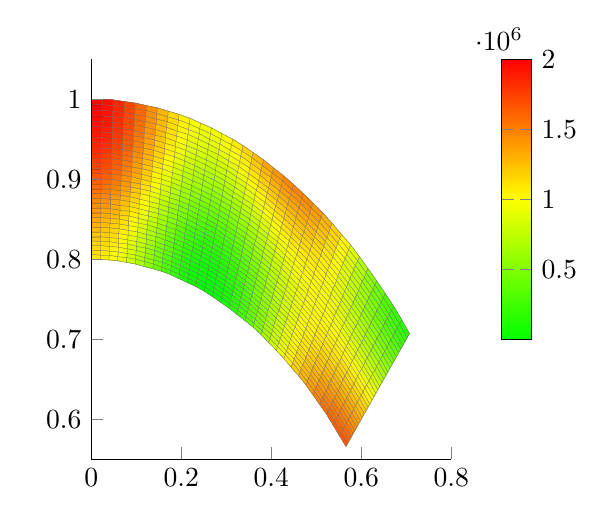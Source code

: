 % This file was created by matlab2tikz v0.3.3.
% Copyright (c) 2008--2013, Nico Schlömer <nico.schloemer@gmail.com>
% All rights reserved.
% 
% 
% 

% part of the specification.
\pgfplotsset{colormap={traffic}{color(0cm)=(green); color(1cm)=(yellow); color(2cm)=(red)}}

\begin{tikzpicture}

\begin{axis}[%
width=1.8in,
height=2in,
view={0}{90},
scale only axis,
xmin=0,
xmax=0.8,
ymin=0.55,
ymax=1.05,
zmin=-1,
zmax=1,
axis x line*=bottom,
axis y line*=left,
axis z line*=left,
colormap={traffic}{color(0cm)=(green); color(1cm)=(yellow); color(2cm)=(red)},
colorbar,
colorbar style={%title=$\mu$,
        width=0.15in, height=1.4in
    },
point meta min=3687.272,
point meta max=2000001
]

\addplot3[%
surf,
colormap={traffic}{color(0cm)=(green); color(1cm)=(yellow); color(2cm)=(red)},
shader=faceted,
draw=gray,ultra thin,
z buffer=sort,
point meta=explicit,
mesh/rows=33]
table[row sep=crcr,meta index=3,header=false] {
0 0.8 0 1095492.503\\
0.02 0.8 0 1079464.425\\
0.039 0.799 0 1032355.128\\
0.059 0.798 0 957023.521\\
0.078 0.796 0 858020.028\\
0.098 0.794 0 741282.847\\
0.117 0.791 0 613746.811\\
0.137 0.788 0 482895.175\\
0.156 0.785 0 356288.36\\
0.175 0.781 0 241104.415\\
0.194 0.776 0 143723.717\\
0.213 0.771 0 69385.529\\
0.232 0.766 0 21937.052\\
0.251 0.76 0 3687.272\\
0.27 0.753 0 15368.978\\
0.288 0.746 0 56203.738\\
0.306 0.739 0 124056.99\\
0.324 0.731 0 215664.448\\
0.342 0.723 0 326907.046\\
0.36 0.715 0 453109.885\\
0.377 0.706 0 589341.088\\
0.394 0.696 0 730688.829\\
0.411 0.686 0 872498.771\\
0.428 0.676 0 1010559.234\\
0.444 0.665 0 1141227.043\\
0.461 0.654 0 1261492.744\\
0.477 0.643 0 1368989.152\\
0.492 0.631 0 1461951.706\\
0.508 0.618 0 1539142.458\\
0.523 0.606 0 1599751.664\\
0.537 0.593 0 1643291.648\\
0.552 0.579 0 1669497.072\\
0.566 0.566 0 1678243.962\\
0 0.806 0 1117150.597\\
0.02 0.805 0 1100820.208\\
0.04 0.805 0 1052829.419\\
0.059 0.803 0 976110.872\\
0.079 0.802 0 875329.487\\
0.099 0.8 0 756567.064\\
0.118 0.797 0 626916.557\\
0.138 0.794 0 494017.841\\
0.157 0.79 0 365570.663\\
0.177 0.786 0 248861.108\\
0.196 0.781 0 150335.501\\
0.215 0.776 0 75250.394\\
0.234 0.771 0 27419.893\\
0.253 0.765 0 9072.696\\
0.271 0.759 0 20821.893\\
0.29 0.752 0 61741.463\\
0.308 0.744 0 129535.533\\
0.326 0.736 0 220780.229\\
0.344 0.728 0 331213.944\\
0.362 0.72 0 456050.139\\
0.38 0.71 0 590287.401\\
0.397 0.701 0 728994.14\\
0.414 0.691 0 867549.607\\
0.431 0.681 0 1001828.329\\
0.448 0.67 0 1128321.088\\
0.464 0.659 0 1244191.58\\
0.48 0.647 0 1347273.459\\
0.496 0.635 0 1436017.141\\
0.511 0.623 0 1509399.232\\
0.526 0.61 0 1566809.577\\
0.541 0.597 0 1607931.644\\
0.555 0.583 0 1632631.266\\
0.57 0.57 0 1640866.858\\
0 0.811 0 1140873.765\\
0.02 0.811 0 1124241.228\\
0.04 0.81 0 1075370.021\\
0.06 0.809 0 997268.153\\
0.08 0.807 0 894717.425\\
0.099 0.805 0 773945.903\\
0.119 0.802 0 642207.026\\
0.139 0.799 0 507298.784\\
0.158 0.796 0 377060.333\\
0.178 0.792 0 258884.075\\
0.197 0.787 0 159278.555\\
0.216 0.782 0 83511.904\\
0.235 0.776 0 35357.677\\
0.254 0.77 0 16955.581\\
0.273 0.764 0 28789.677\\
0.292 0.757 0 69777.173\\
0.31 0.749 0 137452.637\\
0.329 0.742 0 228226.064\\
0.347 0.733 0 337689.122\\
0.365 0.725 0 460942.303\\
0.382 0.715 0 592916.474\\
0.4 0.706 0 728665.319\\
0.417 0.696 0 863609.768\\
0.434 0.685 0 993721.34\\
0.451 0.675 0 1115637.717\\
0.467 0.663 0 1226710.181\\
0.483 0.652 0 1324988.398\\
0.499 0.64 0 1409152.897\\
0.515 0.627 0 1478409.154\\
0.53 0.614 0 1532359.401\\
0.545 0.601 0 1570868.893\\
0.559 0.588 0 1593942.617\\
0.574 0.574 0 1601626.322\\
0 0.817 0 1166583.045\\
0.02 0.817 0 1149649.073\\
0.04 0.816 0 1099900.19\\
0.06 0.815 0 1020421.462\\
0.08 0.813 0 916114.026\\
0.1 0.811 0 793354.939\\
0.12 0.808 0 659560.545\\
0.14 0.805 0 522688.433\\
0.159 0.801 0 390717.179\\
0.179 0.797 0 271143.636\\
0.198 0.792 0 170534.605\\
0.218 0.787 0 94163.773\\
0.237 0.782 0 45756.342\\
0.256 0.776 0 27353.921\\
0.275 0.769 0 39301.829\\
0.294 0.762 0 80350.954\\
0.313 0.755 0 147857.76\\
0.331 0.747 0 238059.346\\
0.349 0.738 0 346396.347\\
0.367 0.73 0 467854.926\\
0.385 0.72 0 597300.116\\
0.403 0.711 0 729776.048\\
0.42 0.701 0 860753.622\\
0.437 0.69 0 986312.379\\
0.454 0.679 0 1103250.097\\
0.47 0.668 0 1209120.324\\
0.487 0.656 0 1302204.138\\
0.503 0.644 0 1381427.499\\
0.518 0.631 0 1446239.23\\
0.534 0.619 0 1496466.857\\
0.549 0.605 0 1532168.15\\
0.563 0.592 0 1553495.282\\
0.578 0.578 0 1560586.308\\
0 0.823 0 1194185.713\\
0.02 0.822 0 1176951.578\\
0.04 0.822 0 1126329.451\\
0.061 0.82 0 1045483.2\\
0.081 0.819 0 939435.832\\
0.101 0.816 0 814716.204\\
0.121 0.814 0 678906.026\\
0.141 0.811 0 540123.979\\
0.16 0.807 0 406488.006\\
0.18 0.803 0 285597.388\\
0.2 0.798 0 184072.999\\
0.219 0.793 0 107187.754\\
0.239 0.787 0 58610.33\\
0.258 0.781 0 40274.753\\
0.277 0.775 0 52377.489\\
0.296 0.768 0 93493.212\\
0.315 0.76 0 160791.438\\
0.333 0.752 0 250329.392\\
0.352 0.744 0 357392.246\\
0.37 0.735 0 476850.453\\
0.388 0.725 0 603505.157\\
0.405 0.716 0 732396.253\\
0.423 0.706 0 859053.093\\
0.44 0.695 0 979674.482\\
0.457 0.684 0 1091231.715\\
0.474 0.673 0 1191495.496\\
0.49 0.661 0 1278993.892\\
0.506 0.649 0 1352913.764\\
0.522 0.636 0 1412961.856\\
0.537 0.623 0 1459203.971\\
0.552 0.61 0 1491901.156\\
0.567 0.596 0 1511360.825\\
0.582 0.582 0 1517818.32\\
0 0.828 0 1223575.179\\
0.02 0.828 0 1206042.709\\
0.041 0.827 0 1154553.467\\
0.061 0.826 0 1072351.93\\
0.081 0.824 0 964585.588\\
0.101 0.822 0 837937.989\\
0.122 0.819 0 700158.739\\
0.142 0.816 0 559529.11\\
0.162 0.812 0 424306.298\\
0.182 0.808 0 302189.856\\
0.201 0.804 0 199850.309\\
0.221 0.798 0 122553.177\\
0.24 0.793 0 73902.086\\
0.26 0.787 0 55713.602\\
0.279 0.78 0 68024.854\\
0.298 0.773 0 109224.051\\
0.317 0.765 0 176284.636\\
0.336 0.757 0 265076.775\\
0.354 0.749 0 370725.637\\
0.372 0.74 0 487984.566\\
0.39 0.731 0 611592.832\\
0.408 0.721 0 736591.533\\
0.426 0.711 0 858577.139\\
0.443 0.7 0 973879.153\\
0.46 0.689 0 1079656.002\\
0.477 0.677 0 1173910.602\\
0.493 0.665 0 1255433.723\\
0.51 0.653 0 1323688.685\\
0.526 0.64 0 1378654.785\\
0.541 0.627 0 1420649.098\\
0.556 0.614 0 1450146.712\\
0.571 0.6 0 1467618.324\\
0.586 0.586 0 1473401.53\\
0 0.834 0 1254630.96\\
0.02 0.834 0 1236802.541\\
0.041 0.833 0 1184454.008\\
0.061 0.832 0 1100912.319\\
0.082 0.83 0 991452.153\\
0.102 0.828 0 862914.733\\
0.122 0.825 0 723220.159\\
0.143 0.822 0 580813.812\\
0.163 0.818 0 444091.978\\
0.183 0.814 0 320852.185\\
0.203 0.809 0 217809.974\\
0.222 0.804 0 140216.544\\
0.242 0.798 0 91601.593\\
0.262 0.792 0 73653.973\\
0.281 0.785 0 86240.614\\
0.3 0.778 0 127552.672\\
0.319 0.771 0 194358.112\\
0.338 0.763 0 282332.671\\
0.357 0.754 0 386436.869\\
0.375 0.745 0 501305.535\\
0.393 0.736 0 621618.139\\
0.411 0.726 0 742422.563\\
0.429 0.716 0 859391.209\\
0.446 0.705 0 968995.892\\
0.463 0.694 0 1068595.936\\
0.48 0.682 0 1156441.655\\
0.497 0.67 0 1231602.317\\
0.513 0.658 0 1293833.291\\
0.529 0.645 0 1343401.055\\
0.545 0.632 0 1380886.921\\
0.56 0.618 0 1406990.729\\
0.575 0.604 0 1422354.451\\
0.59 0.59 0 1427422.868\\
0 0.84 0 1287218.753\\
0.021 0.84 0 1269097.323\\
0.041 0.839 0 1215899.005\\
0.062 0.838 0 1131035.175\\
0.082 0.836 0 1019910.507\\
0.103 0.834 0 889526.992\\
0.123 0.831 0 747977.893\\
0.144 0.828 0 603874.251\\
0.164 0.824 0 465751.235\\
0.184 0.82 0 341501.921\\
0.204 0.815 0 237882.016\\
0.224 0.81 0 160121.183\\
0.244 0.804 0 111665.967\\
0.263 0.798 0 94066.88\\
0.283 0.791 0 107009.425\\
0.302 0.784 0 148476.794\\
0.321 0.776 0 215021.806\\
0.34 0.768 0 302118.216\\
0.359 0.759 0 404557.165\\
0.378 0.75 0 516853.553\\
0.396 0.741 0 633629.208\\
0.414 0.731 0 749944.486\\
0.432 0.721 0 861556.69\\
0.449 0.71 0 965091.701\\
0.467 0.698 0 1058123.628\\
0.484 0.687 0 1139165.444\\
0.5 0.675 0 1207580.73\\
0.517 0.662 0 1263432.48\\
0.533 0.649 0 1307288.907\\
0.549 0.636 0 1340008.431\\
0.564 0.622 0 1362526.255\\
0.579 0.608 0 1375663.53\\
0.594 0.594 0 1379977.089\\
0 0.846 0 1321190.605\\
0.021 0.846 0 1302779.644\\
0.042 0.845 0 1248742.696\\
0.062 0.844 0 1162577.575\\
0.083 0.842 0 1049821.857\\
0.104 0.84 0 917641.5\\
0.124 0.837 0 774305.7\\
0.145 0.833 0 628592.743\\
0.165 0.83 0 489176.434\\
0.185 0.825 0 364042.859\\
0.206 0.821 0 259982.824\\
0.226 0.815 0 182196.963\\
0.246 0.809 0 134039.104\\
0.265 0.803 0 116910.428\\
0.285 0.796 0 130303.434\\
0.304 0.789 0 171982.12\\
0.324 0.782 0 238274.25\\
0.343 0.773 0 324443.882\\
0.362 0.765 0 425107.973\\
0.38 0.756 0 534660.093\\
0.399 0.746 0 647666.656\\
0.417 0.736 0 759206.303\\
0.435 0.726 0 865130.338\\
0.453 0.715 0 962230.577\\
0.47 0.703 0 1048309.883\\
0.487 0.692 0 1122159.17\\
0.504 0.679 0 1183452.12\\
0.52 0.667 0 1232574.825\\
0.537 0.654 0 1270411.662\\
0.553 0.641 0 1298110.87\\
0.568 0.627 0 1316853.471\\
0.583 0.613 0 1327647.562\\
0.598 0.598 0 1331166.815\\
0 0.852 0 1356385.189\\
0.021 0.852 0 1337688.702\\
0.042 0.851 0 1282825.891\\
0.063 0.85 0 1195383.098\\
0.083 0.848 0 1081033.831\\
0.104 0.845 0 947111.336\\
0.125 0.843 0 802063.605\\
0.146 0.839 0 654837.807\\
0.166 0.835 0 514246.117\\
0.187 0.831 0 388364.97\\
0.207 0.826 0 284015.016\\
0.227 0.821 0 206360.08\\
0.247 0.815 0 158651.387\\
0.267 0.809 0 142129.449\\
0.287 0.802 0 156081.839\\
0.307 0.795 0 198041.837\\
0.326 0.787 0 264102.017\\
0.345 0.779 0 349308.878\\
0.364 0.77 0 448100.338\\
0.383 0.761 0 554747.258\\
0.402 0.751 0 663762.944\\
0.42 0.741 0 770250.252\\
0.438 0.731 0 870163.698\\
0.456 0.72 0 960472.989\\
0.473 0.708 0 1039223.744\\
0.49 0.696 0 1105500.072\\
0.507 0.684 0 1159301.441\\
0.524 0.672 0 1201352.358\\
0.54 0.658 0 1232867.58\\
0.556 0.645 0 1255297.655\\
0.572 0.631 0 1270079.659\\
0.587 0.617 0 1278416.23\\
0.602 0.602 0 1281102.54\\
0 0.858 0 1392628.187\\
0.021 0.858 0 1373650.688\\
0.042 0.857 0 1317976.331\\
0.063 0.855 0 1229282.17\\
0.084 0.854 0 1113380.793\\
0.105 0.851 0 977776.186\\
0.126 0.848 0 831098.116\\
0.147 0.845 0 682464.332\\
0.167 0.841 0 540825.093\\
0.188 0.837 0 414344.427\\
0.208 0.832 0 309867.378\\
0.229 0.827 0 232512.924\\
0.249 0.821 0 185419.477\\
0.269 0.814 0 169655.204\\
0.289 0.808 0 184290.51\\
0.309 0.8 0 226616.162\\
0.328 0.792 0 292479.198\\
0.348 0.784 0 376700.58\\
0.367 0.775 0 473534.292\\
0.386 0.766 0 577127.149\\
0.404 0.756 0 681941.747\\
0.423 0.746 0 783111.189\\
0.441 0.736 0 876702.515\\
0.459 0.725 0 959875.336\\
0.477 0.713 0 1030932.016\\
0.494 0.701 0 1089265.024\\
0.511 0.689 0 1135215.127\\
0.528 0.676 0 1169860.324\\
0.544 0.663 0 1194759.689\\
0.56 0.65 0 1211678.263\\
0.576 0.636 0 1222319.142\\
0.591 0.621 0 1228086.86\\
0.607 0.607 0 1229902.609\\
0 0.864 0 1429732.795\\
0.021 0.864 0 1410479.279\\
0.042 0.863 0 1354009.174\\
0.064 0.861 0 1264092.52\\
0.085 0.86 0 1146684.26\\
0.106 0.857 0 1009462.723\\
0.127 0.854 0 861242.546\\
0.148 0.851 0 711313.83\\
0.169 0.847 0 568764.631\\
0.189 0.843 0 441843.722\\
0.21 0.838 0 337414.907\\
0.23 0.832 0 260544.025\\
0.251 0.827 0 214246.164\\
0.271 0.82 0 199405.152\\
0.291 0.813 0 214861.677\\
0.311 0.806 0 257651.945\\
0.331 0.798 0 323366.932\\
0.35 0.79 0 406593.992\\
0.369 0.781 0 501398.273\\
0.388 0.772 0 601801.254\\
0.407 0.762 0 702217.322\\
0.426 0.752 0 797815.968\\
0.444 0.741 0 884786.146\\
0.462 0.73 0 960489.403\\
0.48 0.718 0 1023498.778\\
0.497 0.706 0 1073530.112\\
0.515 0.694 0 1111280.737\\
0.531 0.681 0 1138196.907\\
0.548 0.668 0 1156195.576\\
0.564 0.654 0 1167368.094\\
0.58 0.64 0 1173693.183\\
0.596 0.626 0 1176784.36\\
0.611 0.611 0 1177693.166\\
0 0.87 0 1467500.344\\
0.021 0.87 0 1447976.259\\
0.043 0.869 0 1390727.597\\
0.064 0.867 0 1299619.752\\
0.085 0.866 0 1180753.444\\
0.106 0.863 0 1041985.097\\
0.128 0.86 0 892317.454\\
0.149 0.857 0 741214.816\\
0.17 0.853 0 597902.764\\
0.191 0.849 0 470711.881\\
0.211 0.844 0 366518.936\\
0.232 0.838 0 290328.093\\
0.252 0.832 0 245020.317\\
0.273 0.826 0 231282.796\\
0.293 0.819 0 247713.677\\
0.313 0.812 0 291082.325\\
0.333 0.804 0 356712.983\\
0.352 0.795 0 438951.259\\
0.372 0.786 0 531668.569\\
0.391 0.777 0 628759.857\\
0.41 0.767 0 724593.903\\
0.429 0.757 0 814382.832\\
0.447 0.746 0 894446.964\\
0.465 0.735 0 962361.801\\
0.483 0.723 0 1016984.877\\
0.501 0.711 0 1058370.191\\
0.518 0.699 0 1087586.589\\
0.535 0.686 0 1106462.928\\
0.552 0.672 0 1117287.159\\
0.568 0.659 0 1122488.292\\
0.584 0.644 0 1124329.861\\
0.6 0.63 0 1124641.114\\
0.615 0.615 0 1124608.055\\
0 0.876 0 1505721.047\\
0.021 0.876 0 1485932.259\\
0.043 0.875 0 1427923.518\\
0.064 0.874 0 1335658.047\\
0.086 0.872 0 1215385.913\\
0.107 0.869 0 1075145.55\\
0.129 0.866 0 924131.194\\
0.15 0.863 0 771983.293\\
0.171 0.859 0 628064.694\\
0.192 0.855 0 500784.796\\
0.213 0.85 0 397027.375\\
0.234 0.844 0 321726.159\\
0.254 0.838 0 277616.916\\
0.275 0.832 0 265177.614\\
0.295 0.825 0 282750.781\\
0.315 0.817 0 326826.462\\
0.335 0.809 0 392451.376\\
0.355 0.801 0 473721.211\\
0.374 0.792 0 564308.811\\
0.394 0.782 0 657981.476\\
0.413 0.772 0 749065.106\\
0.432 0.762 0 832820.811\\
0.45 0.751 0 905709.77\\
0.469 0.74 0 965533.412\\
0.487 0.728 0 1011447.413\\
0.504 0.716 0 1043858.432\\
0.522 0.704 0 1064221.361\\
0.539 0.691 0 1074761.52\\
0.556 0.677 0 1078150.421\\
0.572 0.663 0 1077165.533\\
0.588 0.649 0 1074363.901\\
0.604 0.634 0 1071796.846\\
0.619 0.619 0 1070788.695\\
0 0.882 0 1544174.878\\
0.022 0.882 0 1524127.627\\
0.043 0.881 0 1465378.45\\
0.065 0.88 0 1371990.985\\
0.086 0.878 0 1250368.372\\
0.108 0.875 0 1108735.154\\
0.129 0.872 0 956480.597\\
0.151 0.869 0 803423.359\\
0.172 0.865 0 659063.327\\
0.193 0.861 0 531885.66\\
0.214 0.856 0 428775.049\\
0.235 0.85 0 354585.807\\
0.256 0.844 0 311897.182\\
0.277 0.838 0 300965.08\\
0.297 0.83 0 319863.102\\
0.317 0.823 0 364789.334\\
0.338 0.815 0 430502.094\\
0.357 0.806 0 510838.983\\
0.377 0.797 0 599269.505\\
0.397 0.788 0 689432.338\\
0.416 0.778 0 775613.366\\
0.435 0.767 0 853129.137\\
0.453 0.757 0 918591.209\\
0.472 0.745 0 970038.82\\
0.49 0.733 0 1006939.215\\
0.508 0.721 0 1030065.84\\
0.525 0.708 0 1041273.679\\
0.543 0.695 0 1043197.771\\
0.56 0.682 0 1038905.109\\
0.576 0.668 0 1031531.786\\
0.592 0.654 0 1023936.467\\
0.608 0.639 0 1018398.436\\
0.624 0.624 0 1016383.907\\
0 0.888 0 1582632.57\\
0.022 0.888 0 1562333.427\\
0.044 0.887 0 1502864.487\\
0.065 0.886 0 1408392.504\\
0.087 0.884 0 1285477.587\\
0.109 0.882 0 1142534.674\\
0.13 0.879 0 989151.775\\
0.152 0.875 0 835327.939\\
0.173 0.871 0 690699.918\\
0.195 0.867 0 563825.532\\
0.216 0.862 0 461584.161\\
0.237 0.856 0 388741.531\\
0.258 0.85 0 347708.812\\
0.279 0.843 0 338506.777\\
0.299 0.836 0 358926.594\\
0.32 0.829 0 404861.618\\
0.34 0.821 0 470770.85\\
0.36 0.812 0 550225.676\\
0.38 0.803 0 636487.612\\
0.399 0.793 0 723065.891\\
0.419 0.783 0 804209.402\\
0.438 0.773 0 875296.682\\
0.457 0.762 0 933099.201\\
0.475 0.75 0 975905.757\\
0.493 0.739 0 1003508.307\\
0.511 0.726 0 1017060.768\\
0.529 0.713 0 1018831.67\\
0.546 0.7 0 1011878.336\\
0.563 0.687 0 999674.41\\
0.58 0.673 0 985724.026\\
0.596 0.658 0 973194.921\\
0.612 0.643 0 964599.703\\
0.628 0.628 0 961549.702\\
0 0.894 0 1620856.759\\
0.022 0.894 0 1600312.569\\
0.044 0.893 0 1540145.414\\
0.066 0.892 0 1444627.98\\
0.088 0.89 0 1320481.423\\
0.109 0.888 0 1176315.562\\
0.131 0.885 0 1021921.052\\
0.153 0.881 0 867479.649\\
0.174 0.877 0 722764.85\\
0.196 0.873 0 596404.012\\
0.217 0.868 0 495264.863\\
0.239 0.862 0 424015.193\\
0.26 0.856 0 384886.325\\
0.281 0.849 0 377650.617\\
0.301 0.842 0 399803.139\\
0.322 0.834 0 446919.657\\
0.342 0.826 0 513148.93\\
0.362 0.818 0 591788.098\\
0.382 0.809 0 675886.194\\
0.402 0.799 0 758822.371\\
0.422 0.789 0 834811.715\\
0.441 0.778 0 899301.42\\
0.46 0.767 0 949232.38\\
0.479 0.756 0 983154.545\\
0.497 0.744 0 1001197.375\\
0.515 0.731 0 1004908.418\\
0.533 0.718 0 996982.514\\
0.55 0.705 0 980911.033\\
0.567 0.691 0 960584.582\\
0.584 0.677 0 939883.915\\
0.601 0.663 0 922292.535\\
0.617 0.648 0 910561.142\\
0.632 0.632 0 906449.022\\
0 0.901 0 1658603.248\\
0.022 0.9 0 1637821.077\\
0.044 0.9 0 1576977.953\\
0.066 0.898 0 1480455.447\\
0.088 0.896 0 1355140.027\\
0.11 0.894 0 1209841.087\\
0.132 0.891 0 1054556.028\\
0.154 0.887 0 899651.78\\
0.176 0.883 0 755038.536\\
0.197 0.879 0 629410.05\\
0.219 0.874 0 529615.959\\
0.24 0.868 0 460216.608\\
0.261 0.862 0 423251.514\\
0.283 0.855 0 418231.168\\
0.303 0.848 0 442340.746\\
0.324 0.84 0 490825.519\\
0.345 0.832 0 557513.132\\
0.365 0.823 0 635418.579\\
0.385 0.814 0 717374.116\\
0.405 0.805 0 796628.412\\
0.425 0.794 0 867366.139\\
0.444 0.784 0 925109.92\\
0.463 0.773 0 966979.567\\
0.482 0.761 0 991797.554\\
0.5 0.749 0 1000043.232\\
0.519 0.736 0 993670.325\\
0.537 0.723 0 975811.959\\
0.554 0.71 0 950404.402\\
0.571 0.696 0 921764.564\\
0.588 0.682 0 894157.445\\
0.605 0.667 0 871388.161\\
0.621 0.652 0 856449.606\\
0.637 0.637 0 851251.441\\
0 0.907 0 1695622.411\\
0.022 0.907 0 1674609.479\\
0.045 0.906 0 1613113.143\\
0.067 0.905 0 1515626.949\\
0.089 0.903 0 1389207.133\\
0.111 0.9 0 1242867.59\\
0.133 0.897 0 1086816.777\\
0.155 0.894 0 931609.421\\
0.177 0.89 0 787292.456\\
0.199 0.885 0 662622.883\\
0.22 0.88 0 564425.731\\
0.242 0.874 0 497144.25\\
0.263 0.868 0 462614.028\\
0.285 0.861 0 460070.092\\
0.306 0.854 0 486373.844\\
0.326 0.846 0 536427.154\\
0.347 0.838 0 603725.781\\
0.368 0.829 0 680994.858\\
0.388 0.82 0 760845.827\\
0.408 0.81 0 836396.727\\
0.428 0.8 0 901805.433\\
0.447 0.789 0 952676.885\\
0.466 0.778 0 986319.255\\
0.485 0.766 0 1001838.675\\
0.504 0.754 0 1000076.29\\
0.522 0.742 0 983403.841\\
0.54 0.729 0 955403.832\\
0.558 0.715 0 920467.244\\
0.575 0.701 0 883345.543\\
0.592 0.687 0 848694.536\\
0.609 0.672 0 820645.863\\
0.625 0.657 0 802437.961\\
0.641 0.641 0 796132.811\\
0 0.913 0 1731660.717\\
0.022 0.913 0 1710424.328\\
0.045 0.912 0 1648297.847\\
0.067 0.911 0 1549890.015\\
0.09 0.909 0 1422431.507\\
0.112 0.906 0 1275145.877\\
0.134 0.903 0 1118457.171\\
0.156 0.9 0 963110.716\\
0.178 0.896 0 819290.319\\
0.2 0.891 0 695813.103\\
0.222 0.886 0 599472.895\\
0.244 0.88 0 534586.081\\
0.265 0.874 0 502772.067\\
0.286 0.867 0 502976.704\\
0.308 0.86 0 531723.7\\
0.329 0.852 0 583558.666\\
0.35 0.844 0 651634.854\\
0.37 0.835 0 728380.075\\
0.391 0.826 0 806181.215\\
0.411 0.816 0 878025.854\\
0.431 0.805 0 938048.93\\
0.45 0.795 0 981944.721\\
0.47 0.783 0 1007219.141\\
0.489 0.772 0 1013272.811\\
0.507 0.759 0 1001320.033\\
0.526 0.747 0 974161.619\\
0.544 0.734 0 935839.531\\
0.562 0.72 0 891208.135\\
0.579 0.706 0 845460.492\\
0.597 0.692 0 803648.605\\
0.613 0.677 0 770234.492\\
0.63 0.661 0 748704.674\\
0.646 0.646 0 741274.863\\
0 0.92 0 1766462.39\\
0.023 0.919 0 1745009.86\\
0.045 0.919 0 1682276.381\\
0.068 0.917 0 1582989.267\\
0.09 0.915 0 1454558.511\\
0.113 0.913 0 1306422.734\\
0.135 0.91 0 1149226.34\\
0.157 0.906 0 993908.241\\
0.179 0.902 0 850789.367\\
0.202 0.897 0 728743.851\\
0.223 0.892 0 634527.685\\
0.245 0.886 0 572320.519\\
0.267 0.88 0 543513.21\\
0.289 0.873 0 546748.655\\
0.31 0.866 0 578198.945\\
0.331 0.858 0 632040.682\\
0.352 0.85 0 701074.203\\
0.373 0.841 0 777422.84\\
0.393 0.831 0 853245.545\\
0.414 0.822 0 921399.967\\
0.434 0.811 0 976002.255\\
0.453 0.8 0 1012843.171\\
0.473 0.789 0 1029635.682\\
0.492 0.777 0 1026085.394\\
0.511 0.765 0 1003790.51\\
0.53 0.752 0 965991.084\\
0.548 0.739 0 917197.501\\
0.566 0.725 0 862734.915\\
0.583 0.711 0 808243.679\\
0.601 0.696 0 759176.082\\
0.618 0.681 0 720327.231\\
0.634 0.666 0 695433.359\\
0.65 0.65 0 686864.757\\
0 0.926 0 1799771.179\\
0.023 0.926 0 1778109.754\\
0.045 0.925 0 1714792.272\\
0.068 0.924 0 1614668.147\\
0.091 0.922 0 1485331.799\\
0.113 0.919 0 1336442.575\\
0.136 0.916 0 1178870.256\\
0.158 0.913 0 1023750.523\\
0.181 0.908 0 881541.798\\
0.203 0.904 0 761172.153\\
0.225 0.898 0 669353.073\\
0.247 0.893 0 610117.523\\
0.269 0.886 0 584615.37\\
0.291 0.879 0 591172.737\\
0.312 0.872 0 625596.229\\
0.333 0.864 0 681680.847\\
0.354 0.856 0 751863.888\\
0.375 0.847 0 827957.414\\
0.396 0.837 0 901889.497\\
0.416 0.827 0 966388.785\\
0.437 0.817 0 1015557.102\\
0.457 0.806 0 1045288.998\\
0.476 0.794 0 1053513.702\\
0.495 0.782 0 1040251.93\\
0.515 0.77 0 1007495.844\\
0.533 0.757 0 958933.92\\
0.552 0.744 0 899552.713\\
0.57 0.73 0 835154.159\\
0.588 0.716 0 771830.138\\
0.605 0.701 0 715435.894\\
0.622 0.686 0 671101.076\\
0.639 0.671 0 642812.277\\
0.655 0.655 0 633094.579\\
0 0.933 0 1831332.249\\
0.023 0.932 0 1809469.022\\
0.046 0.932 0 1745590.128\\
0.069 0.93 0 1644670.766\\
0.091 0.928 0 1514495.123\\
0.114 0.926 0 1364949.206\\
0.137 0.923 0 1207133.443\\
0.159 0.919 0 1052383.678\\
0.182 0.915 0 911296.326\\
0.204 0.91 0 792850.379\\
0.227 0.905 0 703706.12\\
0.249 0.899 0 647739.826\\
0.271 0.892 0 625847.879\\
0.293 0.886 0 636025.819\\
0.314 0.878 0 673700.994\\
0.336 0.87 0 732274.439\\
0.357 0.862 0 803810.621\\
0.378 0.853 0 879803.997\\
0.399 0.843 0 951949.291\\
0.419 0.833 0 1012847.553\\
0.44 0.823 0 1056591.1\\
0.46 0.811 0 1079185.732\\
0.479 0.8 0 1078786.053\\
0.499 0.788 0 1055737.586\\
0.518 0.775 0 1012435.752\\
0.537 0.763 0 953025.558\\
0.556 0.749 0 882976.118\\
0.574 0.735 0 808570.624\\
0.592 0.721 0 736355.115\\
0.609 0.706 0 672588.909\\
0.626 0.691 0 622736.285\\
0.643 0.675 0 591033.776\\
0.659 0.659 0 580160.786\\
0 0.939 0 1860894.175\\
0.023 0.939 0 1838835.995\\
0.046 0.938 0 1774417.612\\
0.069 0.937 0 1672743.853\\
0.092 0.935 0 1541794.262\\
0.115 0.932 0 1391687.705\\
0.138 0.929 0 1233760.804\\
0.161 0.925 0 1079553.172\\
0.183 0.921 0 939799.863\\
0.206 0.916 0 823527.828\\
0.228 0.911 0 737339.452\\
0.25 0.905 0 684944.285\\
0.273 0.899 0 666972.708\\
0.295 0.892 0 681075.917\\
0.316 0.884 0 722288.387\\
0.338 0.876 0 783605.104\\
0.359 0.868 0 856708.341\\
0.381 0.859 0 932769.124\\
0.402 0.849 0 1003246.928\\
0.422 0.839 0 1060617.126\\
0.443 0.828 0 1098967.752\\
0.463 0.817 0 1114423.493\\
0.483 0.806 0 1105373.324\\
0.502 0.793 0 1072496.813\\
0.522 0.781 0 1018601.108\\
0.541 0.768 0 948294.675\\
0.559 0.754 0 867534.117\\
0.578 0.74 0 783086.684\\
0.596 0.726 0 701953.476\\
0.613 0.711 0 630797.332\\
0.631 0.696 0 575415.772\\
0.648 0.68 0 540293.684\\
0.664 0.664 0 528263.594\\
0 0.946 0 1888211.032\\
0.023 0.945 0 1865964.415\\
0.046 0.945 0 1801027.516\\
0.07 0.943 0 1698638.816\\
0.093 0.941 0 1566979.039\\
0.116 0.939 0 1416406.41\\
0.139 0.936 0 1258499.556\\
0.162 0.932 0 1105005.697\\
0.185 0.928 0 966799.318\\
0.207 0.923 0 852952.441\\
0.23 0.917 0 770002.87\\
0.252 0.911 0 721483.366\\
0.275 0.905 0 707745.815\\
0.297 0.898 0 726083.389\\
0.319 0.89 0 771124.291\\
0.34 0.882 0 835445.726\\
0.362 0.874 0 910338.903\\
0.383 0.865 0 986646.184\\
0.404 0.855 0 1055590.532\\
0.425 0.845 0 1109524.157\\
0.446 0.834 0 1142536.467\\
0.466 0.823 0 1150878.881\\
0.486 0.811 0 1133183.618\\
0.506 0.799 0 1090473.019\\
0.525 0.786 0 1025973.526\\
0.545 0.773 0 944762.715\\
0.563 0.76 0 853288.013\\
0.582 0.746 0 758801.748\\
0.6 0.731 0 668759.101\\
0.618 0.716 0 590224.075\\
0.635 0.701 0 529324.448\\
0.652 0.685 0 490790.646\\
0.669 0.669 0 477606.317\\
0 0.952 0 1913044.569\\
0.023 0.952 0 1890615.598\\
0.047 0.951 0 1825179.926\\
0.07 0.95 0 1722113.878\\
0.093 0.948 0 1589805.448\\
0.117 0.945 0 1438859.0\\
0.14 0.942 0 1281101.269\\
0.163 0.938 0 1128491.15\\
0.186 0.934 0 992043.51\\
0.209 0.929 0 880872.633\\
0.231 0.924 0 801445.073\\
0.254 0.918 0 757106.76\\
0.276 0.911 0 747918.622\\
0.299 0.904 0 770802.271\\
0.321 0.897 0 819966.496\\
0.343 0.889 0 887559.424\\
0.364 0.88 0 964472.892\\
0.386 0.871 0 1041216.057\\
0.407 0.861 0 1108774.814\\
0.428 0.851 0 1159381.38\\
0.449 0.84 0 1187132.69\\
0.469 0.829 0 1188414.964\\
0.49 0.817 0 1162112.399\\
0.51 0.805 0 1109598.296\\
0.529 0.792 0 1034524.984\\
0.548 0.779 0 942443.418\\
0.567 0.765 0 840293.482\\
0.586 0.751 0 735811.662\\
0.604 0.736 0 636904.234\\
0.622 0.721 0 551032.072\\
0.64 0.706 0 484648.53\\
0.657 0.69 0 442725.411\\
0.673 0.673 0 428394.646\\
0 0.959 0 1935166.454\\
0.024 0.959 0 1912560.681\\
0.047 0.958 0 1846644.45\\
0.071 0.956 0 1742936.301\\
0.094 0.954 0 1610037.842\\
0.117 0.952 0 1458806.666\\
0.141 0.949 0 1301323.999\\
0.164 0.945 0 1149764.718\\
0.187 0.941 0 1015285.185\\
0.21 0.936 0 907039.226\\
0.233 0.93 0 831415.509\\
0.256 0.924 0 791563.113\\
0.278 0.918 0 787239.622\\
0.301 0.911 0 814981.728\\
0.323 0.903 0 868565.999\\
0.345 0.895 0 939700.678\\
0.367 0.886 0 1018870.584\\
0.389 0.877 0 1096247.883\\
0.41 0.867 0 1162581.654\\
0.431 0.857 0 1209988.018\\
0.452 0.846 0 1232578.137\\
0.473 0.834 0 1226881.341\\
0.493 0.823 0 1192042.41\\
0.513 0.81 0 1129793.209\\
0.533 0.797 0 1044217.493\\
0.552 0.784 0 941342.392\\
0.571 0.77 0 828600.043\\
0.59 0.756 0 714208.108\\
0.608 0.741 0 606518.826\\
0.626 0.726 0 513383.578\\
0.644 0.711 0 441574.788\\
0.661 0.695 0 396300.066\\
0.678 0.678 0 380835.875\\
0 0.966 0 1954360.572\\
0.024 0.965 0 1931582.919\\
0.047 0.965 0 1865202.513\\
0.071 0.963 0 1760884.662\\
0.095 0.961 0 1627451.204\\
0.118 0.958 0 1476020.346\\
0.142 0.955 0 1318934.491\\
0.165 0.952 0 1168589.04\\
0.188 0.947 0 1036283.129\\
0.212 0.942 0 931207.49\\
0.235 0.937 0 859666.323\\
0.258 0.931 0 824601.874\\
0.28 0.924 0 825456.105\\
0.303 0.917 0 858367.649\\
0.325 0.909 0 916668.437\\
0.348 0.901 0 991616.594\\
0.37 0.892 0 1073283.017\\
0.391 0.883 0 1151499.957\\
0.413 0.873 0 1216780.811\\
0.434 0.863 0 1261130.307\\
0.455 0.852 0 1278681.13\\
0.476 0.84 0 1266114.316\\
0.496 0.828 0 1222843.687\\
0.517 0.816 0 1150966.648\\
0.537 0.803 0 1055002.812\\
0.556 0.79 0 941456.699\\
0.575 0.776 0 818250.541\\
0.594 0.761 0 694077.997\\
0.613 0.747 0 577729.841\\
0.631 0.731 0 477439.408\\
0.649 0.716 0 400289.756\\
0.666 0.699 0 351717.213\\
0.683 0.683 0 335138.073\\
0 0.972 0 1970425.361\\
0.024 0.972 0 1947480.017\\
0.048 0.971 0 1880649.686\\
0.072 0.97 0 1775751.181\\
0.095 0.968 0 1641833.455\\
0.119 0.965 0 1490283.027\\
0.143 0.962 0 1333710.451\\
0.166 0.958 0 1184736.441\\
0.19 0.954 0 1054804.35\\
0.213 0.949 0 953139.277\\
0.236 0.943 0 885954.414\\
0.259 0.937 0 855975.256\\
0.282 0.931 0 862315.998\\
0.305 0.923 0 900704.351\\
0.328 0.916 0 964015.643\\
0.35 0.907 0 1043048.295\\
0.372 0.898 0 1127453.213\\
0.394 0.889 0 1206720.759\\
0.416 0.879 0 1271130.759\\
0.437 0.869 0 1312582.137\\
0.458 0.858 0 1325237.058\\
0.479 0.846 0 1305937.166\\
0.5 0.834 0 1254373.641\\
0.52 0.822 0 1173015.757\\
0.54 0.809 0 1066822.223\\
0.56 0.795 0 942774.487\\
0.579 0.781 0 809280.651\\
0.598 0.767 0 675502.852\\
0.617 0.752 0 550660.557\\
0.635 0.736 0 443358.166\\
0.653 0.721 0 360978.891\\
0.671 0.704 0 309179.104\\
0.688 0.688 0 291509.204\\
0 0.979 0 1983176.17\\
0.024 0.979 0 1960066.485\\
0.048 0.978 0 1892798.037\\
0.072 0.977 0 1787344.068\\
0.096 0.975 0 1652987.8\\
0.12 0.972 0 1501392.074\\
0.144 0.969 0 1345442.868\\
0.167 0.965 0 1197991.233\\
0.191 0.96 0 1070626.345\\
0.215 0.956 0 972605.224\\
0.238 0.95 0 910043.57\\
0.261 0.944 0 885440.286\\
0.284 0.937 0 897569.821\\
0.307 0.93 0 941736.41\\
0.33 0.922 0 1010347.327\\
0.352 0.914 0 1093732.446\\
0.375 0.905 0 1181117.525\\
0.397 0.895 0 1261650.115\\
0.419 0.885 0 1325379.658\\
0.44 0.875 0 1364105.828\\
0.462 0.864 0 1372028.949\\
0.483 0.852 0 1346160.521\\
0.503 0.84 0 1286477.26\\
0.524 0.827 0 1195825.941\\
0.544 0.814 0 1079606.358\\
0.564 0.801 0 945274.66\\
0.583 0.787 0 801718.396\\
0.602 0.772 0 658558.203\\
0.621 0.757 0 525429.837\\
0.64 0.742 0 411295.425\\
0.658 0.726 0 323825.699\\
0.675 0.709 0 268886.713\\
0.692 0.692 0 250156.19\\
0 0.986 0 1992447.607\\
0.024 0.986 0 1969175.995\\
0.048 0.985 0 1901478.491\\
0.073 0.983 0 1795489.879\\
0.097 0.981 0 1660735.086\\
0.121 0.979 0 1509161.59\\
0.145 0.975 0 1353938.358\\
0.169 0.972 0 1208152.042\\
0.192 0.967 0 1083539.405\\
0.216 0.962 0 989387.025\\
0.24 0.957 0 931706.688\\
0.263 0.95 0 912760.953\\
0.286 0.944 0 930972.729\\
0.309 0.936 0 981210.589\\
0.332 0.929 0 1055402.883\\
0.355 0.92 0 1143402.898\\
0.377 0.911 0 1234007.113\\
0.4 0.902 0 1316020.494\\
0.422 0.891 0 1379266.457\\
0.443 0.881 0 1415453.033\\
0.465 0.87 0 1418828.173\\
0.486 0.858 0 1386582.86\\
0.507 0.846 0 1318987.391\\
0.528 0.833 0 1219270.955\\
0.548 0.82 0 1093275.105\\
0.568 0.806 0 948926.596\\
0.587 0.792 0 795583.7\\
0.607 0.777 0 643312.984\\
0.626 0.762 0 502151.399\\
0.644 0.747 0 381402.889\\
0.662 0.731 0 289010.808\\
0.68 0.714 0 231038.772\\
0.697 0.697 0 211283.924\\
0 0.993 0 1998095.865\\
0.024 0.993 0 1974663.702\\
0.049 0.992 0 1906543.155\\
0.073 0.99 0 1800035.857\\
0.097 0.988 0 1664916.146\\
0.122 0.986 0 1513424.763\\
0.146 0.982 0 1359021.523\\
0.17 0.978 0 1215034.167\\
0.194 0.974 0 1093348.955\\
0.218 0.969 0 1003279.748\\
0.241 0.963 0 950728.052\\
0.265 0.957 0 937710.421\\
0.288 0.95 0 962286.655\\
0.312 0.943 0 1018877.88\\
0.335 0.935 0 1098923.296\\
0.357 0.927 0 1191792.46\\
0.38 0.917 0 1285849.554\\
0.402 0.908 0 1369558.438\\
0.425 0.898 0 1432522.131\\
0.446 0.887 0 1466365.773\\
0.468 0.876 0 1465395.266\\
0.489 0.864 0 1426991.125\\
0.511 0.852 0 1351725.144\\
0.531 0.839 0 1243213.092\\
0.552 0.826 0 1107737.58\\
0.572 0.812 0 953689.919\\
0.592 0.798 0 790887.967\\
0.611 0.783 0 629828.936\\
0.63 0.768 0 480933.073\\
0.649 0.752 0 353827.523\\
0.667 0.736 0 256711.011\\
0.685 0.719 0 195830.752\\
0.702 0.702 0 175094.236\\
0 1 0 2000001\\
0.025 1.0 0 1976408.526\\
0.049 0.999 0 1907867.609\\
0.074 0.997 0 1800852.227\\
0.098 0.995 0 1665394.111\\
0.122 0.992 0 1514036.202\\
0.147 0.989 0 1360537.296\\
0.171 0.985 0 1218471.93\\
0.195 0.981 0 1099877.914\\
0.219 0.976 0 1014094.184\\
0.243 0.97 0 966905.647\\
0.267 0.964 0 960073.308\\
0.29 0.957 0 991282.519\\
0.314 0.95 0 1054495.625\\
0.337 0.942 0 1140653.158\\
0.36 0.933 0 1238634.782\\
0.383 0.924 0 1336370.573\\
0.405 0.914 0 1421986.123\\
0.428 0.904 0 1484871.058\\
0.45 0.893 0 1516577.614\\
0.471 0.882 0 1511480.894\\
0.493 0.87 0 1467161.462\\
0.514 0.858 0 1384500.402\\
0.535 0.845 0 1267503.464\\
0.556 0.831 0 1122892.176\\
0.576 0.818 0 959514.325\\
0.596 0.803 0 787633.698\\
0.615 0.788 0 618160.035\\
0.634 0.773 0 461876.046\\
0.653 0.757 0 328710.667\\
0.672 0.741 0 227098.273\\
0.69 0.724 0 163453.806\\
0.707 0.707 0 141784.814\\
};
\addplot [
color=gray,ultra thin,
solid,
forget plot
]
table[row sep=crcr]{
0 0.8\\
0.02 0.8\\
0.039 0.799\\
0.059 0.798\\
0.078 0.796\\
0.098 0.794\\
0.117 0.791\\
0.137 0.788\\
0.156 0.785\\
0.175 0.781\\
0.194 0.776\\
0.213 0.771\\
0.232 0.766\\
0.251 0.76\\
0.27 0.753\\
0.288 0.746\\
0.306 0.739\\
0.324 0.731\\
0.342 0.723\\
0.36 0.715\\
0.377 0.706\\
0.394 0.696\\
0.411 0.686\\
0.428 0.676\\
0.444 0.665\\
0.461 0.654\\
0.477 0.643\\
0.492 0.631\\
0.508 0.618\\
0.523 0.606\\
0.537 0.593\\
0.552 0.579\\
0.566 0.566\\
};
\addplot [
color=gray,ultra thin,
solid,
forget plot
]
table[row sep=crcr]{
0 0.806\\
0.02 0.805\\
0.04 0.805\\
0.059 0.803\\
0.079 0.802\\
0.099 0.8\\
0.118 0.797\\
0.138 0.794\\
0.157 0.79\\
0.177 0.786\\
0.196 0.781\\
0.215 0.776\\
0.234 0.771\\
0.253 0.765\\
0.271 0.759\\
0.29 0.752\\
0.308 0.744\\
0.326 0.736\\
0.344 0.728\\
0.362 0.72\\
0.38 0.71\\
0.397 0.701\\
0.414 0.691\\
0.431 0.681\\
0.448 0.67\\
0.464 0.659\\
0.48 0.647\\
0.496 0.635\\
0.511 0.623\\
0.526 0.61\\
0.541 0.597\\
0.555 0.583\\
0.57 0.57\\
};
\addplot [
color=gray,ultra thin,
solid,
forget plot
]
table[row sep=crcr]{
0 0.811\\
0.02 0.811\\
0.04 0.81\\
0.06 0.809\\
0.08 0.807\\
0.099 0.805\\
0.119 0.802\\
0.139 0.799\\
0.158 0.796\\
0.178 0.792\\
0.197 0.787\\
0.216 0.782\\
0.235 0.776\\
0.254 0.77\\
0.273 0.764\\
0.292 0.757\\
0.31 0.749\\
0.329 0.742\\
0.347 0.733\\
0.365 0.725\\
0.382 0.715\\
0.4 0.706\\
0.417 0.696\\
0.434 0.685\\
0.451 0.675\\
0.467 0.663\\
0.483 0.652\\
0.499 0.64\\
0.515 0.627\\
0.53 0.614\\
0.545 0.601\\
0.559 0.588\\
0.574 0.574\\
};
\addplot [
color=gray,ultra thin,
solid,
forget plot
]
table[row sep=crcr]{
0 0.817\\
0.02 0.817\\
0.04 0.816\\
0.06 0.815\\
0.08 0.813\\
0.1 0.811\\
0.12 0.808\\
0.14 0.805\\
0.159 0.801\\
0.179 0.797\\
0.198 0.792\\
0.218 0.787\\
0.237 0.782\\
0.256 0.776\\
0.275 0.769\\
0.294 0.762\\
0.313 0.755\\
0.331 0.747\\
0.349 0.738\\
0.367 0.73\\
0.385 0.72\\
0.403 0.711\\
0.42 0.701\\
0.437 0.69\\
0.454 0.679\\
0.47 0.668\\
0.487 0.656\\
0.503 0.644\\
0.518 0.631\\
0.534 0.619\\
0.549 0.605\\
0.563 0.592\\
0.578 0.578\\
};
\addplot [
color=gray,ultra thin,
solid,
forget plot
]
table[row sep=crcr]{
0 0.823\\
0.02 0.822\\
0.04 0.822\\
0.061 0.82\\
0.081 0.819\\
0.101 0.816\\
0.121 0.814\\
0.141 0.811\\
0.16 0.807\\
0.18 0.803\\
0.2 0.798\\
0.219 0.793\\
0.239 0.787\\
0.258 0.781\\
0.277 0.775\\
0.296 0.768\\
0.315 0.76\\
0.333 0.752\\
0.352 0.744\\
0.37 0.735\\
0.388 0.725\\
0.405 0.716\\
0.423 0.706\\
0.44 0.695\\
0.457 0.684\\
0.474 0.673\\
0.49 0.661\\
0.506 0.649\\
0.522 0.636\\
0.537 0.623\\
0.552 0.61\\
0.567 0.596\\
0.582 0.582\\
};
\addplot [
color=gray,ultra thin,
solid,
forget plot
]
table[row sep=crcr]{
0 0.828\\
0.02 0.828\\
0.041 0.827\\
0.061 0.826\\
0.081 0.824\\
0.101 0.822\\
0.122 0.819\\
0.142 0.816\\
0.162 0.812\\
0.182 0.808\\
0.201 0.804\\
0.221 0.798\\
0.24 0.793\\
0.26 0.787\\
0.279 0.78\\
0.298 0.773\\
0.317 0.765\\
0.336 0.757\\
0.354 0.749\\
0.372 0.74\\
0.39 0.731\\
0.408 0.721\\
0.426 0.711\\
0.443 0.7\\
0.46 0.689\\
0.477 0.677\\
0.493 0.665\\
0.51 0.653\\
0.526 0.64\\
0.541 0.627\\
0.556 0.614\\
0.571 0.6\\
0.586 0.586\\
};
\addplot [
color=gray,ultra thin,
solid,
forget plot
]
table[row sep=crcr]{
0 0.834\\
0.02 0.834\\
0.041 0.833\\
0.061 0.832\\
0.082 0.83\\
0.102 0.828\\
0.122 0.825\\
0.143 0.822\\
0.163 0.818\\
0.183 0.814\\
0.203 0.809\\
0.222 0.804\\
0.242 0.798\\
0.262 0.792\\
0.281 0.785\\
0.3 0.778\\
0.319 0.771\\
0.338 0.763\\
0.357 0.754\\
0.375 0.745\\
0.393 0.736\\
0.411 0.726\\
0.429 0.716\\
0.446 0.705\\
0.463 0.694\\
0.48 0.682\\
0.497 0.67\\
0.513 0.658\\
0.529 0.645\\
0.545 0.632\\
0.56 0.618\\
0.575 0.604\\
0.59 0.59\\
};
\addplot [
color=gray,ultra thin,
solid,
forget plot
]
table[row sep=crcr]{
0 0.84\\
0.021 0.84\\
0.041 0.839\\
0.062 0.838\\
0.082 0.836\\
0.103 0.834\\
0.123 0.831\\
0.144 0.828\\
0.164 0.824\\
0.184 0.82\\
0.204 0.815\\
0.224 0.81\\
0.244 0.804\\
0.263 0.798\\
0.283 0.791\\
0.302 0.784\\
0.321 0.776\\
0.34 0.768\\
0.359 0.759\\
0.378 0.75\\
0.396 0.741\\
0.414 0.731\\
0.432 0.721\\
0.449 0.71\\
0.467 0.698\\
0.484 0.687\\
0.5 0.675\\
0.517 0.662\\
0.533 0.649\\
0.549 0.636\\
0.564 0.622\\
0.579 0.608\\
0.594 0.594\\
};
\addplot [
color=gray,ultra thin,
solid,
forget plot
]
table[row sep=crcr]{
0 0.846\\
0.021 0.846\\
0.042 0.845\\
0.062 0.844\\
0.083 0.842\\
0.104 0.84\\
0.124 0.837\\
0.145 0.833\\
0.165 0.83\\
0.185 0.825\\
0.206 0.821\\
0.226 0.815\\
0.246 0.809\\
0.265 0.803\\
0.285 0.796\\
0.304 0.789\\
0.324 0.782\\
0.343 0.773\\
0.362 0.765\\
0.38 0.756\\
0.399 0.746\\
0.417 0.736\\
0.435 0.726\\
0.453 0.715\\
0.47 0.703\\
0.487 0.692\\
0.504 0.679\\
0.52 0.667\\
0.537 0.654\\
0.553 0.641\\
0.568 0.627\\
0.583 0.613\\
0.598 0.598\\
};
\addplot [
color=gray,ultra thin,
solid,
forget plot
]
table[row sep=crcr]{
0 0.852\\
0.021 0.852\\
0.042 0.851\\
0.063 0.85\\
0.083 0.848\\
0.104 0.845\\
0.125 0.843\\
0.146 0.839\\
0.166 0.835\\
0.187 0.831\\
0.207 0.826\\
0.227 0.821\\
0.247 0.815\\
0.267 0.809\\
0.287 0.802\\
0.307 0.795\\
0.326 0.787\\
0.345 0.779\\
0.364 0.77\\
0.383 0.761\\
0.402 0.751\\
0.42 0.741\\
0.438 0.731\\
0.456 0.72\\
0.473 0.708\\
0.49 0.696\\
0.507 0.684\\
0.524 0.672\\
0.54 0.658\\
0.556 0.645\\
0.572 0.631\\
0.587 0.617\\
0.602 0.602\\
};
\addplot [
color=gray,ultra thin,
solid,
forget plot
]
table[row sep=crcr]{
0 0.858\\
0.021 0.858\\
0.042 0.857\\
0.063 0.855\\
0.084 0.854\\
0.105 0.851\\
0.126 0.848\\
0.147 0.845\\
0.167 0.841\\
0.188 0.837\\
0.208 0.832\\
0.229 0.827\\
0.249 0.821\\
0.269 0.814\\
0.289 0.808\\
0.309 0.8\\
0.328 0.792\\
0.348 0.784\\
0.367 0.775\\
0.386 0.766\\
0.404 0.756\\
0.423 0.746\\
0.441 0.736\\
0.459 0.725\\
0.477 0.713\\
0.494 0.701\\
0.511 0.689\\
0.528 0.676\\
0.544 0.663\\
0.56 0.65\\
0.576 0.636\\
0.591 0.621\\
0.607 0.607\\
};
\addplot [
color=gray,ultra thin,
solid,
forget plot
]
table[row sep=crcr]{
0 0.864\\
0.021 0.864\\
0.042 0.863\\
0.064 0.861\\
0.085 0.86\\
0.106 0.857\\
0.127 0.854\\
0.148 0.851\\
0.169 0.847\\
0.189 0.843\\
0.21 0.838\\
0.23 0.832\\
0.251 0.827\\
0.271 0.82\\
0.291 0.813\\
0.311 0.806\\
0.331 0.798\\
0.35 0.79\\
0.369 0.781\\
0.388 0.772\\
0.407 0.762\\
0.426 0.752\\
0.444 0.741\\
0.462 0.73\\
0.48 0.718\\
0.497 0.706\\
0.515 0.694\\
0.531 0.681\\
0.548 0.668\\
0.564 0.654\\
0.58 0.64\\
0.596 0.626\\
0.611 0.611\\
};
\addplot [
color=gray,ultra thin,
solid,
forget plot
]
table[row sep=crcr]{
0 0.87\\
0.021 0.87\\
0.043 0.869\\
0.064 0.867\\
0.085 0.866\\
0.106 0.863\\
0.128 0.86\\
0.149 0.857\\
0.17 0.853\\
0.191 0.849\\
0.211 0.844\\
0.232 0.838\\
0.252 0.832\\
0.273 0.826\\
0.293 0.819\\
0.313 0.812\\
0.333 0.804\\
0.352 0.795\\
0.372 0.786\\
0.391 0.777\\
0.41 0.767\\
0.429 0.757\\
0.447 0.746\\
0.465 0.735\\
0.483 0.723\\
0.501 0.711\\
0.518 0.699\\
0.535 0.686\\
0.552 0.672\\
0.568 0.659\\
0.584 0.644\\
0.6 0.63\\
0.615 0.615\\
};
\addplot [
color=gray,ultra thin,
solid,
forget plot
]
table[row sep=crcr]{
0 0.876\\
0.021 0.876\\
0.043 0.875\\
0.064 0.874\\
0.086 0.872\\
0.107 0.869\\
0.129 0.866\\
0.15 0.863\\
0.171 0.859\\
0.192 0.855\\
0.213 0.85\\
0.234 0.844\\
0.254 0.838\\
0.275 0.832\\
0.295 0.825\\
0.315 0.817\\
0.335 0.809\\
0.355 0.801\\
0.374 0.792\\
0.394 0.782\\
0.413 0.772\\
0.432 0.762\\
0.45 0.751\\
0.469 0.74\\
0.487 0.728\\
0.504 0.716\\
0.522 0.704\\
0.539 0.691\\
0.556 0.677\\
0.572 0.663\\
0.588 0.649\\
0.604 0.634\\
0.619 0.619\\
};
\addplot [
color=gray,ultra thin,
solid,
forget plot
]
table[row sep=crcr]{
0 0.882\\
0.022 0.882\\
0.043 0.881\\
0.065 0.88\\
0.086 0.878\\
0.108 0.875\\
0.129 0.872\\
0.151 0.869\\
0.172 0.865\\
0.193 0.861\\
0.214 0.856\\
0.235 0.85\\
0.256 0.844\\
0.277 0.838\\
0.297 0.83\\
0.317 0.823\\
0.338 0.815\\
0.357 0.806\\
0.377 0.797\\
0.397 0.788\\
0.416 0.778\\
0.435 0.767\\
0.453 0.757\\
0.472 0.745\\
0.49 0.733\\
0.508 0.721\\
0.525 0.708\\
0.543 0.695\\
0.56 0.682\\
0.576 0.668\\
0.592 0.654\\
0.608 0.639\\
0.624 0.624\\
};
\addplot [
color=gray,ultra thin,
solid,
forget plot
]
table[row sep=crcr]{
0 0.888\\
0.022 0.888\\
0.044 0.887\\
0.065 0.886\\
0.087 0.884\\
0.109 0.882\\
0.13 0.879\\
0.152 0.875\\
0.173 0.871\\
0.195 0.867\\
0.216 0.862\\
0.237 0.856\\
0.258 0.85\\
0.279 0.843\\
0.299 0.836\\
0.32 0.829\\
0.34 0.821\\
0.36 0.812\\
0.38 0.803\\
0.399 0.793\\
0.419 0.783\\
0.438 0.773\\
0.457 0.762\\
0.475 0.75\\
0.493 0.739\\
0.511 0.726\\
0.529 0.713\\
0.546 0.7\\
0.563 0.687\\
0.58 0.673\\
0.596 0.658\\
0.612 0.643\\
0.628 0.628\\
};
\addplot [
color=gray,ultra thin,
solid,
forget plot
]
table[row sep=crcr]{
0 0.894\\
0.022 0.894\\
0.044 0.893\\
0.066 0.892\\
0.088 0.89\\
0.109 0.888\\
0.131 0.885\\
0.153 0.881\\
0.174 0.877\\
0.196 0.873\\
0.217 0.868\\
0.239 0.862\\
0.26 0.856\\
0.281 0.849\\
0.301 0.842\\
0.322 0.834\\
0.342 0.826\\
0.362 0.818\\
0.382 0.809\\
0.402 0.799\\
0.422 0.789\\
0.441 0.778\\
0.46 0.767\\
0.479 0.756\\
0.497 0.744\\
0.515 0.731\\
0.533 0.718\\
0.55 0.705\\
0.567 0.691\\
0.584 0.677\\
0.601 0.663\\
0.617 0.648\\
0.632 0.632\\
};
\addplot [
color=gray,ultra thin,
solid,
forget plot
]
table[row sep=crcr]{
0 0.901\\
0.022 0.9\\
0.044 0.9\\
0.066 0.898\\
0.088 0.896\\
0.11 0.894\\
0.132 0.891\\
0.154 0.887\\
0.176 0.883\\
0.197 0.879\\
0.219 0.874\\
0.24 0.868\\
0.261 0.862\\
0.283 0.855\\
0.303 0.848\\
0.324 0.84\\
0.345 0.832\\
0.365 0.823\\
0.385 0.814\\
0.405 0.805\\
0.425 0.794\\
0.444 0.784\\
0.463 0.773\\
0.482 0.761\\
0.5 0.749\\
0.519 0.736\\
0.537 0.723\\
0.554 0.71\\
0.571 0.696\\
0.588 0.682\\
0.605 0.667\\
0.621 0.652\\
0.637 0.637\\
};
\addplot [
color=gray,ultra thin,
solid,
forget plot
]
table[row sep=crcr]{
0 0.907\\
0.022 0.907\\
0.045 0.906\\
0.067 0.905\\
0.089 0.903\\
0.111 0.9\\
0.133 0.897\\
0.155 0.894\\
0.177 0.89\\
0.199 0.885\\
0.22 0.88\\
0.242 0.874\\
0.263 0.868\\
0.285 0.861\\
0.306 0.854\\
0.326 0.846\\
0.347 0.838\\
0.368 0.829\\
0.388 0.82\\
0.408 0.81\\
0.428 0.8\\
0.447 0.789\\
0.466 0.778\\
0.485 0.766\\
0.504 0.754\\
0.522 0.742\\
0.54 0.729\\
0.558 0.715\\
0.575 0.701\\
0.592 0.687\\
0.609 0.672\\
0.625 0.657\\
0.641 0.641\\
};
\addplot [
color=gray,ultra thin,
solid,
forget plot
]
table[row sep=crcr]{
0 0.913\\
0.022 0.913\\
0.045 0.912\\
0.067 0.911\\
0.09 0.909\\
0.112 0.906\\
0.134 0.903\\
0.156 0.9\\
0.178 0.896\\
0.2 0.891\\
0.222 0.886\\
0.244 0.88\\
0.265 0.874\\
0.286 0.867\\
0.308 0.86\\
0.329 0.852\\
0.35 0.844\\
0.37 0.835\\
0.391 0.826\\
0.411 0.816\\
0.431 0.805\\
0.45 0.795\\
0.47 0.783\\
0.489 0.772\\
0.507 0.759\\
0.526 0.747\\
0.544 0.734\\
0.562 0.72\\
0.579 0.706\\
0.597 0.692\\
0.613 0.677\\
0.63 0.661\\
0.646 0.646\\
};
\addplot [
color=gray,ultra thin,
solid,
forget plot
]
table[row sep=crcr]{
0 0.92\\
0.023 0.919\\
0.045 0.919\\
0.068 0.917\\
0.09 0.915\\
0.113 0.913\\
0.135 0.91\\
0.157 0.906\\
0.179 0.902\\
0.202 0.897\\
0.223 0.892\\
0.245 0.886\\
0.267 0.88\\
0.289 0.873\\
0.31 0.866\\
0.331 0.858\\
0.352 0.85\\
0.373 0.841\\
0.393 0.831\\
0.414 0.822\\
0.434 0.811\\
0.453 0.8\\
0.473 0.789\\
0.492 0.777\\
0.511 0.765\\
0.53 0.752\\
0.548 0.739\\
0.566 0.725\\
0.583 0.711\\
0.601 0.696\\
0.618 0.681\\
0.634 0.666\\
0.65 0.65\\
};
\addplot [
color=gray,ultra thin,
solid,
forget plot
]
table[row sep=crcr]{
0 0.926\\
0.023 0.926\\
0.045 0.925\\
0.068 0.924\\
0.091 0.922\\
0.113 0.919\\
0.136 0.916\\
0.158 0.913\\
0.181 0.908\\
0.203 0.904\\
0.225 0.898\\
0.247 0.893\\
0.269 0.886\\
0.291 0.879\\
0.312 0.872\\
0.333 0.864\\
0.354 0.856\\
0.375 0.847\\
0.396 0.837\\
0.416 0.827\\
0.437 0.817\\
0.457 0.806\\
0.476 0.794\\
0.495 0.782\\
0.515 0.77\\
0.533 0.757\\
0.552 0.744\\
0.57 0.73\\
0.588 0.716\\
0.605 0.701\\
0.622 0.686\\
0.639 0.671\\
0.655 0.655\\
};
\addplot [
color=gray,ultra thin,
solid,
forget plot
]
table[row sep=crcr]{
0 0.933\\
0.023 0.932\\
0.046 0.932\\
0.069 0.93\\
0.091 0.928\\
0.114 0.926\\
0.137 0.923\\
0.159 0.919\\
0.182 0.915\\
0.204 0.91\\
0.227 0.905\\
0.249 0.899\\
0.271 0.892\\
0.293 0.886\\
0.314 0.878\\
0.336 0.87\\
0.357 0.862\\
0.378 0.853\\
0.399 0.843\\
0.419 0.833\\
0.44 0.823\\
0.46 0.811\\
0.479 0.8\\
0.499 0.788\\
0.518 0.775\\
0.537 0.763\\
0.556 0.749\\
0.574 0.735\\
0.592 0.721\\
0.609 0.706\\
0.626 0.691\\
0.643 0.675\\
0.659 0.659\\
};
\addplot [
color=gray,ultra thin,
solid,
forget plot
]
table[row sep=crcr]{
0 0.939\\
0.023 0.939\\
0.046 0.938\\
0.069 0.937\\
0.092 0.935\\
0.115 0.932\\
0.138 0.929\\
0.161 0.925\\
0.183 0.921\\
0.206 0.916\\
0.228 0.911\\
0.25 0.905\\
0.273 0.899\\
0.295 0.892\\
0.316 0.884\\
0.338 0.876\\
0.359 0.868\\
0.381 0.859\\
0.402 0.849\\
0.422 0.839\\
0.443 0.828\\
0.463 0.817\\
0.483 0.806\\
0.502 0.793\\
0.522 0.781\\
0.541 0.768\\
0.559 0.754\\
0.578 0.74\\
0.596 0.726\\
0.613 0.711\\
0.631 0.696\\
0.648 0.68\\
0.664 0.664\\
};
\addplot [
color=gray,ultra thin,
solid,
forget plot
]
table[row sep=crcr]{
0 0.946\\
0.023 0.945\\
0.046 0.945\\
0.07 0.943\\
0.093 0.941\\
0.116 0.939\\
0.139 0.936\\
0.162 0.932\\
0.185 0.928\\
0.207 0.923\\
0.23 0.917\\
0.252 0.911\\
0.275 0.905\\
0.297 0.898\\
0.319 0.89\\
0.34 0.882\\
0.362 0.874\\
0.383 0.865\\
0.404 0.855\\
0.425 0.845\\
0.446 0.834\\
0.466 0.823\\
0.486 0.811\\
0.506 0.799\\
0.525 0.786\\
0.545 0.773\\
0.563 0.76\\
0.582 0.746\\
0.6 0.731\\
0.618 0.716\\
0.635 0.701\\
0.652 0.685\\
0.669 0.669\\
};
\addplot [
color=gray,ultra thin,
solid,
forget plot
]
table[row sep=crcr]{
0 0.952\\
0.023 0.952\\
0.047 0.951\\
0.07 0.95\\
0.093 0.948\\
0.117 0.945\\
0.14 0.942\\
0.163 0.938\\
0.186 0.934\\
0.209 0.929\\
0.231 0.924\\
0.254 0.918\\
0.276 0.911\\
0.299 0.904\\
0.321 0.897\\
0.343 0.889\\
0.364 0.88\\
0.386 0.871\\
0.407 0.861\\
0.428 0.851\\
0.449 0.84\\
0.469 0.829\\
0.49 0.817\\
0.51 0.805\\
0.529 0.792\\
0.548 0.779\\
0.567 0.765\\
0.586 0.751\\
0.604 0.736\\
0.622 0.721\\
0.64 0.706\\
0.657 0.69\\
0.673 0.673\\
};
\addplot [
color=gray,ultra thin,
solid,
forget plot
]
table[row sep=crcr]{
0 0.959\\
0.024 0.959\\
0.047 0.958\\
0.071 0.956\\
0.094 0.954\\
0.117 0.952\\
0.141 0.949\\
0.164 0.945\\
0.187 0.941\\
0.21 0.936\\
0.233 0.93\\
0.256 0.924\\
0.278 0.918\\
0.301 0.911\\
0.323 0.903\\
0.345 0.895\\
0.367 0.886\\
0.389 0.877\\
0.41 0.867\\
0.431 0.857\\
0.452 0.846\\
0.473 0.834\\
0.493 0.823\\
0.513 0.81\\
0.533 0.797\\
0.552 0.784\\
0.571 0.77\\
0.59 0.756\\
0.608 0.741\\
0.626 0.726\\
0.644 0.711\\
0.661 0.695\\
0.678 0.678\\
};
\addplot [
color=gray,ultra thin,
solid,
forget plot
]
table[row sep=crcr]{
0 0.966\\
0.024 0.965\\
0.047 0.965\\
0.071 0.963\\
0.095 0.961\\
0.118 0.958\\
0.142 0.955\\
0.165 0.952\\
0.188 0.947\\
0.212 0.942\\
0.235 0.937\\
0.258 0.931\\
0.28 0.924\\
0.303 0.917\\
0.325 0.909\\
0.348 0.901\\
0.37 0.892\\
0.391 0.883\\
0.413 0.873\\
0.434 0.863\\
0.455 0.852\\
0.476 0.84\\
0.496 0.828\\
0.517 0.816\\
0.537 0.803\\
0.556 0.79\\
0.575 0.776\\
0.594 0.761\\
0.613 0.747\\
0.631 0.731\\
0.649 0.716\\
0.666 0.699\\
0.683 0.683\\
};
\addplot [
color=gray,ultra thin,
solid,
forget plot
]
table[row sep=crcr]{
0 0.972\\
0.024 0.972\\
0.048 0.971\\
0.072 0.97\\
0.095 0.968\\
0.119 0.965\\
0.143 0.962\\
0.166 0.958\\
0.19 0.954\\
0.213 0.949\\
0.236 0.943\\
0.259 0.937\\
0.282 0.931\\
0.305 0.923\\
0.328 0.916\\
0.35 0.907\\
0.372 0.898\\
0.394 0.889\\
0.416 0.879\\
0.437 0.869\\
0.458 0.858\\
0.479 0.846\\
0.5 0.834\\
0.52 0.822\\
0.54 0.809\\
0.56 0.795\\
0.579 0.781\\
0.598 0.767\\
0.617 0.752\\
0.635 0.736\\
0.653 0.721\\
0.671 0.704\\
0.688 0.688\\
};
\addplot [
color=gray,ultra thin,
solid,
forget plot
]
table[row sep=crcr]{
0 0.979\\
0.024 0.979\\
0.048 0.978\\
0.072 0.977\\
0.096 0.975\\
0.12 0.972\\
0.144 0.969\\
0.167 0.965\\
0.191 0.96\\
0.215 0.956\\
0.238 0.95\\
0.261 0.944\\
0.284 0.937\\
0.307 0.93\\
0.33 0.922\\
0.352 0.914\\
0.375 0.905\\
0.397 0.895\\
0.419 0.885\\
0.44 0.875\\
0.462 0.864\\
0.483 0.852\\
0.503 0.84\\
0.524 0.827\\
0.544 0.814\\
0.564 0.801\\
0.583 0.787\\
0.602 0.772\\
0.621 0.757\\
0.64 0.742\\
0.658 0.726\\
0.675 0.709\\
0.692 0.692\\
};
\addplot [
color=gray,ultra thin,
solid,
forget plot
]
table[row sep=crcr]{
0 0.986\\
0.024 0.986\\
0.048 0.985\\
0.073 0.983\\
0.097 0.981\\
0.121 0.979\\
0.145 0.975\\
0.169 0.972\\
0.192 0.967\\
0.216 0.962\\
0.24 0.957\\
0.263 0.95\\
0.286 0.944\\
0.309 0.936\\
0.332 0.929\\
0.355 0.92\\
0.377 0.911\\
0.4 0.902\\
0.422 0.891\\
0.443 0.881\\
0.465 0.87\\
0.486 0.858\\
0.507 0.846\\
0.528 0.833\\
0.548 0.82\\
0.568 0.806\\
0.587 0.792\\
0.607 0.777\\
0.626 0.762\\
0.644 0.747\\
0.662 0.731\\
0.68 0.714\\
0.697 0.697\\
};
\addplot [
color=gray,ultra thin,
solid,
forget plot
]
table[row sep=crcr]{
0 0.993\\
0.024 0.993\\
0.049 0.992\\
0.073 0.99\\
0.097 0.988\\
0.122 0.986\\
0.146 0.982\\
0.17 0.978\\
0.194 0.974\\
0.218 0.969\\
0.241 0.963\\
0.265 0.957\\
0.288 0.95\\
0.312 0.943\\
0.335 0.935\\
0.357 0.927\\
0.38 0.917\\
0.402 0.908\\
0.425 0.898\\
0.446 0.887\\
0.468 0.876\\
0.489 0.864\\
0.511 0.852\\
0.531 0.839\\
0.552 0.826\\
0.572 0.812\\
0.592 0.798\\
0.611 0.783\\
0.63 0.768\\
0.649 0.752\\
0.667 0.736\\
0.685 0.719\\
0.702 0.702\\
};
\addplot [
color=gray,ultra thin,
solid,
forget plot
]
table[row sep=crcr]{
0 1\\
0.025 1.0\\
0.049 0.999\\
0.074 0.997\\
0.098 0.995\\
0.122 0.992\\
0.147 0.989\\
0.171 0.985\\
0.195 0.981\\
0.219 0.976\\
0.243 0.97\\
0.267 0.964\\
0.29 0.957\\
0.314 0.95\\
0.337 0.942\\
0.36 0.933\\
0.383 0.924\\
0.405 0.914\\
0.428 0.904\\
0.45 0.893\\
0.471 0.882\\
0.493 0.87\\
0.514 0.858\\
0.535 0.845\\
0.556 0.831\\
0.576 0.818\\
0.596 0.803\\
0.615 0.788\\
0.634 0.773\\
0.653 0.757\\
0.672 0.741\\
0.69 0.724\\
0.707 0.707\\
};
\addplot [
color=gray,ultra thin,
solid,
forget plot
]
table[row sep=crcr]{
0 0.8\\
0 0.806\\
0 0.811\\
0 0.817\\
0 0.823\\
0 0.828\\
0 0.834\\
0 0.84\\
0 0.846\\
0 0.852\\
0 0.858\\
0 0.864\\
0 0.87\\
0 0.876\\
0 0.882\\
0 0.888\\
0 0.894\\
0 0.901\\
0 0.907\\
0 0.913\\
0 0.92\\
0 0.926\\
0 0.933\\
0 0.939\\
0 0.946\\
0 0.952\\
0 0.959\\
0 0.966\\
0 0.972\\
0 0.979\\
0 0.986\\
0 0.993\\
0 1\\
};
\addplot [
color=gray,ultra thin,
solid,
forget plot
]
table[row sep=crcr]{
0.02 0.8\\
0.02 0.805\\
0.02 0.811\\
0.02 0.817\\
0.02 0.822\\
0.02 0.828\\
0.02 0.834\\
0.021 0.84\\
0.021 0.846\\
0.021 0.852\\
0.021 0.858\\
0.021 0.864\\
0.021 0.87\\
0.021 0.876\\
0.022 0.882\\
0.022 0.888\\
0.022 0.894\\
0.022 0.9\\
0.022 0.907\\
0.022 0.913\\
0.023 0.919\\
0.023 0.926\\
0.023 0.932\\
0.023 0.939\\
0.023 0.945\\
0.023 0.952\\
0.024 0.959\\
0.024 0.965\\
0.024 0.972\\
0.024 0.979\\
0.024 0.986\\
0.024 0.993\\
0.025 1.0\\
};
\addplot [
color=gray,ultra thin,
solid,
forget plot
]
table[row sep=crcr]{
0.039 0.799\\
0.04 0.805\\
0.04 0.81\\
0.04 0.816\\
0.04 0.822\\
0.041 0.827\\
0.041 0.833\\
0.041 0.839\\
0.042 0.845\\
0.042 0.851\\
0.042 0.857\\
0.042 0.863\\
0.043 0.869\\
0.043 0.875\\
0.043 0.881\\
0.044 0.887\\
0.044 0.893\\
0.044 0.9\\
0.045 0.906\\
0.045 0.912\\
0.045 0.919\\
0.045 0.925\\
0.046 0.932\\
0.046 0.938\\
0.046 0.945\\
0.047 0.951\\
0.047 0.958\\
0.047 0.965\\
0.048 0.971\\
0.048 0.978\\
0.048 0.985\\
0.049 0.992\\
0.049 0.999\\
};
\addplot [
color=gray,ultra thin,
solid,
forget plot
]
table[row sep=crcr]{
0.059 0.798\\
0.059 0.803\\
0.06 0.809\\
0.06 0.815\\
0.061 0.82\\
0.061 0.826\\
0.061 0.832\\
0.062 0.838\\
0.062 0.844\\
0.063 0.85\\
0.063 0.855\\
0.064 0.861\\
0.064 0.867\\
0.064 0.874\\
0.065 0.88\\
0.065 0.886\\
0.066 0.892\\
0.066 0.898\\
0.067 0.905\\
0.067 0.911\\
0.068 0.917\\
0.068 0.924\\
0.069 0.93\\
0.069 0.937\\
0.07 0.943\\
0.07 0.95\\
0.071 0.956\\
0.071 0.963\\
0.072 0.97\\
0.072 0.977\\
0.073 0.983\\
0.073 0.99\\
0.074 0.997\\
};
\addplot [
color=gray,ultra thin,
solid,
forget plot
]
table[row sep=crcr]{
0.078 0.796\\
0.079 0.802\\
0.08 0.807\\
0.08 0.813\\
0.081 0.819\\
0.081 0.824\\
0.082 0.83\\
0.082 0.836\\
0.083 0.842\\
0.083 0.848\\
0.084 0.854\\
0.085 0.86\\
0.085 0.866\\
0.086 0.872\\
0.086 0.878\\
0.087 0.884\\
0.088 0.89\\
0.088 0.896\\
0.089 0.903\\
0.09 0.909\\
0.09 0.915\\
0.091 0.922\\
0.091 0.928\\
0.092 0.935\\
0.093 0.941\\
0.093 0.948\\
0.094 0.954\\
0.095 0.961\\
0.095 0.968\\
0.096 0.975\\
0.097 0.981\\
0.097 0.988\\
0.098 0.995\\
};
\addplot [
color=gray,ultra thin,
solid,
forget plot
]
table[row sep=crcr]{
0.098 0.794\\
0.099 0.8\\
0.099 0.805\\
0.1 0.811\\
0.101 0.816\\
0.101 0.822\\
0.102 0.828\\
0.103 0.834\\
0.104 0.84\\
0.104 0.845\\
0.105 0.851\\
0.106 0.857\\
0.106 0.863\\
0.107 0.869\\
0.108 0.875\\
0.109 0.882\\
0.109 0.888\\
0.11 0.894\\
0.111 0.9\\
0.112 0.906\\
0.113 0.913\\
0.113 0.919\\
0.114 0.926\\
0.115 0.932\\
0.116 0.939\\
0.117 0.945\\
0.117 0.952\\
0.118 0.958\\
0.119 0.965\\
0.12 0.972\\
0.121 0.979\\
0.122 0.986\\
0.122 0.992\\
};
\addplot [
color=gray,ultra thin,
solid,
forget plot
]
table[row sep=crcr]{
0.117 0.791\\
0.118 0.797\\
0.119 0.802\\
0.12 0.808\\
0.121 0.814\\
0.122 0.819\\
0.122 0.825\\
0.123 0.831\\
0.124 0.837\\
0.125 0.843\\
0.126 0.848\\
0.127 0.854\\
0.128 0.86\\
0.129 0.866\\
0.129 0.872\\
0.13 0.879\\
0.131 0.885\\
0.132 0.891\\
0.133 0.897\\
0.134 0.903\\
0.135 0.91\\
0.136 0.916\\
0.137 0.923\\
0.138 0.929\\
0.139 0.936\\
0.14 0.942\\
0.141 0.949\\
0.142 0.955\\
0.143 0.962\\
0.144 0.969\\
0.145 0.975\\
0.146 0.982\\
0.147 0.989\\
};
\addplot [
color=gray,ultra thin,
solid,
forget plot
]
table[row sep=crcr]{
0.137 0.788\\
0.138 0.794\\
0.139 0.799\\
0.14 0.805\\
0.141 0.811\\
0.142 0.816\\
0.143 0.822\\
0.144 0.828\\
0.145 0.833\\
0.146 0.839\\
0.147 0.845\\
0.148 0.851\\
0.149 0.857\\
0.15 0.863\\
0.151 0.869\\
0.152 0.875\\
0.153 0.881\\
0.154 0.887\\
0.155 0.894\\
0.156 0.9\\
0.157 0.906\\
0.158 0.913\\
0.159 0.919\\
0.161 0.925\\
0.162 0.932\\
0.163 0.938\\
0.164 0.945\\
0.165 0.952\\
0.166 0.958\\
0.167 0.965\\
0.169 0.972\\
0.17 0.978\\
0.171 0.985\\
};
\addplot [
color=gray,ultra thin,
solid,
forget plot
]
table[row sep=crcr]{
0.156 0.785\\
0.157 0.79\\
0.158 0.796\\
0.159 0.801\\
0.16 0.807\\
0.162 0.812\\
0.163 0.818\\
0.164 0.824\\
0.165 0.83\\
0.166 0.835\\
0.167 0.841\\
0.169 0.847\\
0.17 0.853\\
0.171 0.859\\
0.172 0.865\\
0.173 0.871\\
0.174 0.877\\
0.176 0.883\\
0.177 0.89\\
0.178 0.896\\
0.179 0.902\\
0.181 0.908\\
0.182 0.915\\
0.183 0.921\\
0.185 0.928\\
0.186 0.934\\
0.187 0.941\\
0.188 0.947\\
0.19 0.954\\
0.191 0.96\\
0.192 0.967\\
0.194 0.974\\
0.195 0.981\\
};
\addplot [
color=gray,ultra thin,
solid,
forget plot
]
table[row sep=crcr]{
0.175 0.781\\
0.177 0.786\\
0.178 0.792\\
0.179 0.797\\
0.18 0.803\\
0.182 0.808\\
0.183 0.814\\
0.184 0.82\\
0.185 0.825\\
0.187 0.831\\
0.188 0.837\\
0.189 0.843\\
0.191 0.849\\
0.192 0.855\\
0.193 0.861\\
0.195 0.867\\
0.196 0.873\\
0.197 0.879\\
0.199 0.885\\
0.2 0.891\\
0.202 0.897\\
0.203 0.904\\
0.204 0.91\\
0.206 0.916\\
0.207 0.923\\
0.209 0.929\\
0.21 0.936\\
0.212 0.942\\
0.213 0.949\\
0.215 0.956\\
0.216 0.962\\
0.218 0.969\\
0.219 0.976\\
};
\addplot [
color=gray,ultra thin,
solid,
forget plot
]
table[row sep=crcr]{
0.194 0.776\\
0.196 0.781\\
0.197 0.787\\
0.198 0.792\\
0.2 0.798\\
0.201 0.804\\
0.203 0.809\\
0.204 0.815\\
0.206 0.821\\
0.207 0.826\\
0.208 0.832\\
0.21 0.838\\
0.211 0.844\\
0.213 0.85\\
0.214 0.856\\
0.216 0.862\\
0.217 0.868\\
0.219 0.874\\
0.22 0.88\\
0.222 0.886\\
0.223 0.892\\
0.225 0.898\\
0.227 0.905\\
0.228 0.911\\
0.23 0.917\\
0.231 0.924\\
0.233 0.93\\
0.235 0.937\\
0.236 0.943\\
0.238 0.95\\
0.24 0.957\\
0.241 0.963\\
0.243 0.97\\
};
\addplot [
color=gray,ultra thin,
solid,
forget plot
]
table[row sep=crcr]{
0.213 0.771\\
0.215 0.776\\
0.216 0.782\\
0.218 0.787\\
0.219 0.793\\
0.221 0.798\\
0.222 0.804\\
0.224 0.81\\
0.226 0.815\\
0.227 0.821\\
0.229 0.827\\
0.23 0.832\\
0.232 0.838\\
0.234 0.844\\
0.235 0.85\\
0.237 0.856\\
0.239 0.862\\
0.24 0.868\\
0.242 0.874\\
0.244 0.88\\
0.245 0.886\\
0.247 0.893\\
0.249 0.899\\
0.25 0.905\\
0.252 0.911\\
0.254 0.918\\
0.256 0.924\\
0.258 0.931\\
0.259 0.937\\
0.261 0.944\\
0.263 0.95\\
0.265 0.957\\
0.267 0.964\\
};
\addplot [
color=gray,ultra thin,
solid,
forget plot
]
table[row sep=crcr]{
0.232 0.766\\
0.234 0.771\\
0.235 0.776\\
0.237 0.782\\
0.239 0.787\\
0.24 0.793\\
0.242 0.798\\
0.244 0.804\\
0.246 0.809\\
0.247 0.815\\
0.249 0.821\\
0.251 0.827\\
0.252 0.832\\
0.254 0.838\\
0.256 0.844\\
0.258 0.85\\
0.26 0.856\\
0.261 0.862\\
0.263 0.868\\
0.265 0.874\\
0.267 0.88\\
0.269 0.886\\
0.271 0.892\\
0.273 0.899\\
0.275 0.905\\
0.276 0.911\\
0.278 0.918\\
0.28 0.924\\
0.282 0.931\\
0.284 0.937\\
0.286 0.944\\
0.288 0.95\\
0.29 0.957\\
};
\addplot [
color=gray,ultra thin,
solid,
forget plot
]
table[row sep=crcr]{
0.251 0.76\\
0.253 0.765\\
0.254 0.77\\
0.256 0.776\\
0.258 0.781\\
0.26 0.787\\
0.262 0.792\\
0.263 0.798\\
0.265 0.803\\
0.267 0.809\\
0.269 0.814\\
0.271 0.82\\
0.273 0.826\\
0.275 0.832\\
0.277 0.838\\
0.279 0.843\\
0.281 0.849\\
0.283 0.855\\
0.285 0.861\\
0.286 0.867\\
0.289 0.873\\
0.291 0.879\\
0.293 0.886\\
0.295 0.892\\
0.297 0.898\\
0.299 0.904\\
0.301 0.911\\
0.303 0.917\\
0.305 0.923\\
0.307 0.93\\
0.309 0.936\\
0.312 0.943\\
0.314 0.95\\
};
\addplot [
color=gray,ultra thin,
solid,
forget plot
]
table[row sep=crcr]{
0.27 0.753\\
0.271 0.759\\
0.273 0.764\\
0.275 0.769\\
0.277 0.775\\
0.279 0.78\\
0.281 0.785\\
0.283 0.791\\
0.285 0.796\\
0.287 0.802\\
0.289 0.808\\
0.291 0.813\\
0.293 0.819\\
0.295 0.825\\
0.297 0.83\\
0.299 0.836\\
0.301 0.842\\
0.303 0.848\\
0.306 0.854\\
0.308 0.86\\
0.31 0.866\\
0.312 0.872\\
0.314 0.878\\
0.316 0.884\\
0.319 0.89\\
0.321 0.897\\
0.323 0.903\\
0.325 0.909\\
0.328 0.916\\
0.33 0.922\\
0.332 0.929\\
0.335 0.935\\
0.337 0.942\\
};
\addplot [
color=gray,ultra thin,
solid,
forget plot
]
table[row sep=crcr]{
0.288 0.746\\
0.29 0.752\\
0.292 0.757\\
0.294 0.762\\
0.296 0.768\\
0.298 0.773\\
0.3 0.778\\
0.302 0.784\\
0.304 0.789\\
0.307 0.795\\
0.309 0.8\\
0.311 0.806\\
0.313 0.812\\
0.315 0.817\\
0.317 0.823\\
0.32 0.829\\
0.322 0.834\\
0.324 0.84\\
0.326 0.846\\
0.329 0.852\\
0.331 0.858\\
0.333 0.864\\
0.336 0.87\\
0.338 0.876\\
0.34 0.882\\
0.343 0.889\\
0.345 0.895\\
0.348 0.901\\
0.35 0.907\\
0.352 0.914\\
0.355 0.92\\
0.357 0.927\\
0.36 0.933\\
};
\addplot [
color=gray,ultra thin,
solid,
forget plot
]
table[row sep=crcr]{
0.306 0.739\\
0.308 0.744\\
0.31 0.749\\
0.313 0.755\\
0.315 0.76\\
0.317 0.765\\
0.319 0.771\\
0.321 0.776\\
0.324 0.782\\
0.326 0.787\\
0.328 0.792\\
0.331 0.798\\
0.333 0.804\\
0.335 0.809\\
0.338 0.815\\
0.34 0.821\\
0.342 0.826\\
0.345 0.832\\
0.347 0.838\\
0.35 0.844\\
0.352 0.85\\
0.354 0.856\\
0.357 0.862\\
0.359 0.868\\
0.362 0.874\\
0.364 0.88\\
0.367 0.886\\
0.37 0.892\\
0.372 0.898\\
0.375 0.905\\
0.377 0.911\\
0.38 0.917\\
0.383 0.924\\
};
\addplot [
color=gray,ultra thin,
solid,
forget plot
]
table[row sep=crcr]{
0.324 0.731\\
0.326 0.736\\
0.329 0.742\\
0.331 0.747\\
0.333 0.752\\
0.336 0.757\\
0.338 0.763\\
0.34 0.768\\
0.343 0.773\\
0.345 0.779\\
0.348 0.784\\
0.35 0.79\\
0.352 0.795\\
0.355 0.801\\
0.357 0.806\\
0.36 0.812\\
0.362 0.818\\
0.365 0.823\\
0.368 0.829\\
0.37 0.835\\
0.373 0.841\\
0.375 0.847\\
0.378 0.853\\
0.381 0.859\\
0.383 0.865\\
0.386 0.871\\
0.389 0.877\\
0.391 0.883\\
0.394 0.889\\
0.397 0.895\\
0.4 0.902\\
0.402 0.908\\
0.405 0.914\\
};
\addplot [
color=gray,ultra thin,
solid,
forget plot
]
table[row sep=crcr]{
0.342 0.723\\
0.344 0.728\\
0.347 0.733\\
0.349 0.738\\
0.352 0.744\\
0.354 0.749\\
0.357 0.754\\
0.359 0.759\\
0.362 0.765\\
0.364 0.77\\
0.367 0.775\\
0.369 0.781\\
0.372 0.786\\
0.374 0.792\\
0.377 0.797\\
0.38 0.803\\
0.382 0.809\\
0.385 0.814\\
0.388 0.82\\
0.391 0.826\\
0.393 0.831\\
0.396 0.837\\
0.399 0.843\\
0.402 0.849\\
0.404 0.855\\
0.407 0.861\\
0.41 0.867\\
0.413 0.873\\
0.416 0.879\\
0.419 0.885\\
0.422 0.891\\
0.425 0.898\\
0.428 0.904\\
};
\addplot [
color=gray,ultra thin,
solid,
forget plot
]
table[row sep=crcr]{
0.36 0.715\\
0.362 0.72\\
0.365 0.725\\
0.367 0.73\\
0.37 0.735\\
0.372 0.74\\
0.375 0.745\\
0.378 0.75\\
0.38 0.756\\
0.383 0.761\\
0.386 0.766\\
0.388 0.772\\
0.391 0.777\\
0.394 0.782\\
0.397 0.788\\
0.399 0.793\\
0.402 0.799\\
0.405 0.805\\
0.408 0.81\\
0.411 0.816\\
0.414 0.822\\
0.416 0.827\\
0.419 0.833\\
0.422 0.839\\
0.425 0.845\\
0.428 0.851\\
0.431 0.857\\
0.434 0.863\\
0.437 0.869\\
0.44 0.875\\
0.443 0.881\\
0.446 0.887\\
0.45 0.893\\
};
\addplot [
color=gray,ultra thin,
solid,
forget plot
]
table[row sep=crcr]{
0.377 0.706\\
0.38 0.71\\
0.382 0.715\\
0.385 0.72\\
0.388 0.725\\
0.39 0.731\\
0.393 0.736\\
0.396 0.741\\
0.399 0.746\\
0.402 0.751\\
0.404 0.756\\
0.407 0.762\\
0.41 0.767\\
0.413 0.772\\
0.416 0.778\\
0.419 0.783\\
0.422 0.789\\
0.425 0.794\\
0.428 0.8\\
0.431 0.805\\
0.434 0.811\\
0.437 0.817\\
0.44 0.823\\
0.443 0.828\\
0.446 0.834\\
0.449 0.84\\
0.452 0.846\\
0.455 0.852\\
0.458 0.858\\
0.462 0.864\\
0.465 0.87\\
0.468 0.876\\
0.471 0.882\\
};
\addplot [
color=gray,ultra thin,
solid,
forget plot
]
table[row sep=crcr]{
0.394 0.696\\
0.397 0.701\\
0.4 0.706\\
0.403 0.711\\
0.405 0.716\\
0.408 0.721\\
0.411 0.726\\
0.414 0.731\\
0.417 0.736\\
0.42 0.741\\
0.423 0.746\\
0.426 0.752\\
0.429 0.757\\
0.432 0.762\\
0.435 0.767\\
0.438 0.773\\
0.441 0.778\\
0.444 0.784\\
0.447 0.789\\
0.45 0.795\\
0.453 0.8\\
0.457 0.806\\
0.46 0.811\\
0.463 0.817\\
0.466 0.823\\
0.469 0.829\\
0.473 0.834\\
0.476 0.84\\
0.479 0.846\\
0.483 0.852\\
0.486 0.858\\
0.489 0.864\\
0.493 0.87\\
};
\addplot [
color=gray,ultra thin,
solid,
forget plot
]
table[row sep=crcr]{
0.411 0.686\\
0.414 0.691\\
0.417 0.696\\
0.42 0.701\\
0.423 0.706\\
0.426 0.711\\
0.429 0.716\\
0.432 0.721\\
0.435 0.726\\
0.438 0.731\\
0.441 0.736\\
0.444 0.741\\
0.447 0.746\\
0.45 0.751\\
0.453 0.757\\
0.457 0.762\\
0.46 0.767\\
0.463 0.773\\
0.466 0.778\\
0.47 0.783\\
0.473 0.789\\
0.476 0.794\\
0.479 0.8\\
0.483 0.806\\
0.486 0.811\\
0.49 0.817\\
0.493 0.823\\
0.496 0.828\\
0.5 0.834\\
0.503 0.84\\
0.507 0.846\\
0.511 0.852\\
0.514 0.858\\
};
\addplot [
color=gray,ultra thin,
solid,
forget plot
]
table[row sep=crcr]{
0.428 0.676\\
0.431 0.681\\
0.434 0.685\\
0.437 0.69\\
0.44 0.695\\
0.443 0.7\\
0.446 0.705\\
0.449 0.71\\
0.453 0.715\\
0.456 0.72\\
0.459 0.725\\
0.462 0.73\\
0.465 0.735\\
0.469 0.74\\
0.472 0.745\\
0.475 0.75\\
0.479 0.756\\
0.482 0.761\\
0.485 0.766\\
0.489 0.772\\
0.492 0.777\\
0.495 0.782\\
0.499 0.788\\
0.502 0.793\\
0.506 0.799\\
0.51 0.805\\
0.513 0.81\\
0.517 0.816\\
0.52 0.822\\
0.524 0.827\\
0.528 0.833\\
0.531 0.839\\
0.535 0.845\\
};
\addplot [
color=gray,ultra thin,
solid,
forget plot
]
table[row sep=crcr]{
0.444 0.665\\
0.448 0.67\\
0.451 0.675\\
0.454 0.679\\
0.457 0.684\\
0.46 0.689\\
0.463 0.694\\
0.467 0.698\\
0.47 0.703\\
0.473 0.708\\
0.477 0.713\\
0.48 0.718\\
0.483 0.723\\
0.487 0.728\\
0.49 0.733\\
0.493 0.739\\
0.497 0.744\\
0.5 0.749\\
0.504 0.754\\
0.507 0.759\\
0.511 0.765\\
0.515 0.77\\
0.518 0.775\\
0.522 0.781\\
0.525 0.786\\
0.529 0.792\\
0.533 0.797\\
0.537 0.803\\
0.54 0.809\\
0.544 0.814\\
0.548 0.82\\
0.552 0.826\\
0.556 0.831\\
};
\addplot [
color=gray,ultra thin,
solid,
forget plot
]
table[row sep=crcr]{
0.461 0.654\\
0.464 0.659\\
0.467 0.663\\
0.47 0.668\\
0.474 0.673\\
0.477 0.677\\
0.48 0.682\\
0.484 0.687\\
0.487 0.692\\
0.49 0.696\\
0.494 0.701\\
0.497 0.706\\
0.501 0.711\\
0.504 0.716\\
0.508 0.721\\
0.511 0.726\\
0.515 0.731\\
0.519 0.736\\
0.522 0.742\\
0.526 0.747\\
0.53 0.752\\
0.533 0.757\\
0.537 0.763\\
0.541 0.768\\
0.545 0.773\\
0.548 0.779\\
0.552 0.784\\
0.556 0.79\\
0.56 0.795\\
0.564 0.801\\
0.568 0.806\\
0.572 0.812\\
0.576 0.818\\
};
\addplot [
color=gray,ultra thin,
solid,
forget plot
]
table[row sep=crcr]{
0.477 0.643\\
0.48 0.647\\
0.483 0.652\\
0.487 0.656\\
0.49 0.661\\
0.493 0.665\\
0.497 0.67\\
0.5 0.675\\
0.504 0.679\\
0.507 0.684\\
0.511 0.689\\
0.515 0.694\\
0.518 0.699\\
0.522 0.704\\
0.525 0.708\\
0.529 0.713\\
0.533 0.718\\
0.537 0.723\\
0.54 0.729\\
0.544 0.734\\
0.548 0.739\\
0.552 0.744\\
0.556 0.749\\
0.559 0.754\\
0.563 0.76\\
0.567 0.765\\
0.571 0.77\\
0.575 0.776\\
0.579 0.781\\
0.583 0.787\\
0.587 0.792\\
0.592 0.798\\
0.596 0.803\\
};
\addplot [
color=gray,ultra thin,
solid,
forget plot
]
table[row sep=crcr]{
0.492 0.631\\
0.496 0.635\\
0.499 0.64\\
0.503 0.644\\
0.506 0.649\\
0.51 0.653\\
0.513 0.658\\
0.517 0.662\\
0.52 0.667\\
0.524 0.672\\
0.528 0.676\\
0.531 0.681\\
0.535 0.686\\
0.539 0.691\\
0.543 0.695\\
0.546 0.7\\
0.55 0.705\\
0.554 0.71\\
0.558 0.715\\
0.562 0.72\\
0.566 0.725\\
0.57 0.73\\
0.574 0.735\\
0.578 0.74\\
0.582 0.746\\
0.586 0.751\\
0.59 0.756\\
0.594 0.761\\
0.598 0.767\\
0.602 0.772\\
0.607 0.777\\
0.611 0.783\\
0.615 0.788\\
};
\addplot [
color=gray,ultra thin,
solid,
forget plot
]
table[row sep=crcr]{
0.508 0.618\\
0.511 0.623\\
0.515 0.627\\
0.518 0.631\\
0.522 0.636\\
0.526 0.64\\
0.529 0.645\\
0.533 0.649\\
0.537 0.654\\
0.54 0.658\\
0.544 0.663\\
0.548 0.668\\
0.552 0.672\\
0.556 0.677\\
0.56 0.682\\
0.563 0.687\\
0.567 0.691\\
0.571 0.696\\
0.575 0.701\\
0.579 0.706\\
0.583 0.711\\
0.588 0.716\\
0.592 0.721\\
0.596 0.726\\
0.6 0.731\\
0.604 0.736\\
0.608 0.741\\
0.613 0.747\\
0.617 0.752\\
0.621 0.757\\
0.626 0.762\\
0.63 0.768\\
0.634 0.773\\
};
\addplot [
color=gray,ultra thin,
solid,
forget plot
]
table[row sep=crcr]{
0.523 0.606\\
0.526 0.61\\
0.53 0.614\\
0.534 0.619\\
0.537 0.623\\
0.541 0.627\\
0.545 0.632\\
0.549 0.636\\
0.553 0.641\\
0.556 0.645\\
0.56 0.65\\
0.564 0.654\\
0.568 0.659\\
0.572 0.663\\
0.576 0.668\\
0.58 0.673\\
0.584 0.677\\
0.588 0.682\\
0.592 0.687\\
0.597 0.692\\
0.601 0.696\\
0.605 0.701\\
0.609 0.706\\
0.613 0.711\\
0.618 0.716\\
0.622 0.721\\
0.626 0.726\\
0.631 0.731\\
0.635 0.736\\
0.64 0.742\\
0.644 0.747\\
0.649 0.752\\
0.653 0.757\\
};
\addplot [
color=gray,ultra thin,
solid,
forget plot
]
table[row sep=crcr]{
0.537 0.593\\
0.541 0.597\\
0.545 0.601\\
0.549 0.605\\
0.552 0.61\\
0.556 0.614\\
0.56 0.618\\
0.564 0.622\\
0.568 0.627\\
0.572 0.631\\
0.576 0.636\\
0.58 0.64\\
0.584 0.644\\
0.588 0.649\\
0.592 0.654\\
0.596 0.658\\
0.601 0.663\\
0.605 0.667\\
0.609 0.672\\
0.613 0.677\\
0.618 0.681\\
0.622 0.686\\
0.626 0.691\\
0.631 0.696\\
0.635 0.701\\
0.64 0.706\\
0.644 0.711\\
0.649 0.716\\
0.653 0.721\\
0.658 0.726\\
0.662 0.731\\
0.667 0.736\\
0.672 0.741\\
};
\addplot [
color=gray,ultra thin,
solid,
forget plot
]
table[row sep=crcr]{
0.552 0.579\\
0.555 0.583\\
0.559 0.588\\
0.563 0.592\\
0.567 0.596\\
0.571 0.6\\
0.575 0.604\\
0.579 0.608\\
0.583 0.613\\
0.587 0.617\\
0.591 0.621\\
0.596 0.626\\
0.6 0.63\\
0.604 0.634\\
0.608 0.639\\
0.612 0.643\\
0.617 0.648\\
0.621 0.652\\
0.625 0.657\\
0.63 0.661\\
0.634 0.666\\
0.639 0.671\\
0.643 0.675\\
0.648 0.68\\
0.652 0.685\\
0.657 0.69\\
0.661 0.695\\
0.666 0.699\\
0.671 0.704\\
0.675 0.709\\
0.68 0.714\\
0.685 0.719\\
0.69 0.724\\
};
\addplot [
color=gray,ultra thin,
solid,
forget plot
]
table[row sep=crcr]{
0.566 0.566\\
0.57 0.57\\
0.574 0.574\\
0.578 0.578\\
0.582 0.582\\
0.586 0.586\\
0.59 0.59\\
0.594 0.594\\
0.598 0.598\\
0.602 0.602\\
0.607 0.607\\
0.611 0.611\\
0.615 0.615\\
0.619 0.619\\
0.624 0.624\\
0.628 0.628\\
0.632 0.632\\
0.637 0.637\\
0.641 0.641\\
0.646 0.646\\
0.65 0.65\\
0.655 0.655\\
0.659 0.659\\
0.664 0.664\\
0.669 0.669\\
0.673 0.673\\
0.678 0.678\\
0.683 0.683\\
0.688 0.688\\
0.692 0.692\\
0.697 0.697\\
0.702 0.702\\
0.707 0.707\\
};

\addplot3[%
surf,
colormap={traffic}{color(0cm)=(green); color(1cm)=(yellow); color(2cm)=(red)},
shader=faceted,
draw=gray,ultra thin,
z buffer=sort,
point meta=explicit,
mesh/rows=33]
table[row sep=crcr,meta index=3,header=false] {
0 0.8 0 1095492.503\\
0.02 0.8 0 1079464.425\\
0.039 0.799 0 1032355.128\\
0.059 0.798 0 957023.521\\
0.078 0.796 0 858020.028\\
0.098 0.794 0 741282.847\\
0.117 0.791 0 613746.811\\
0.137 0.788 0 482895.175\\
0.156 0.785 0 356288.36\\
0.175 0.781 0 241104.415\\
0.194 0.776 0 143723.717\\
0.213 0.771 0 69385.529\\
0.232 0.766 0 21937.052\\
0.251 0.76 0 3687.272\\
0.27 0.753 0 15368.978\\
0.288 0.746 0 56203.738\\
0.306 0.739 0 124056.99\\
0.324 0.731 0 215664.448\\
0.342 0.723 0 326907.046\\
0.36 0.715 0 453109.885\\
0.377 0.706 0 589341.088\\
0.394 0.696 0 730688.829\\
0.411 0.686 0 872498.771\\
0.428 0.676 0 1010559.234\\
0.444 0.665 0 1141227.043\\
0.461 0.654 0 1261492.744\\
0.477 0.643 0 1368989.152\\
0.492 0.631 0 1461951.706\\
0.508 0.618 0 1539142.458\\
0.523 0.606 0 1599751.664\\
0.537 0.593 0 1643291.648\\
0.552 0.579 0 1669497.072\\
0.566 0.566 0 1678243.962\\
0 0.806 0 1117150.597\\
0.02 0.805 0 1100820.208\\
0.04 0.805 0 1052829.419\\
0.059 0.803 0 976110.872\\
0.079 0.802 0 875329.487\\
0.099 0.8 0 756567.064\\
0.118 0.797 0 626916.557\\
0.138 0.794 0 494017.841\\
0.157 0.79 0 365570.663\\
0.177 0.786 0 248861.108\\
0.196 0.781 0 150335.501\\
0.215 0.776 0 75250.394\\
0.234 0.771 0 27419.893\\
0.253 0.765 0 9072.696\\
0.271 0.759 0 20821.893\\
0.29 0.752 0 61741.463\\
0.308 0.744 0 129535.533\\
0.326 0.736 0 220780.229\\
0.344 0.728 0 331213.944\\
0.362 0.72 0 456050.139\\
0.38 0.71 0 590287.401\\
0.397 0.701 0 728994.14\\
0.414 0.691 0 867549.607\\
0.431 0.681 0 1001828.329\\
0.448 0.67 0 1128321.088\\
0.464 0.659 0 1244191.58\\
0.48 0.647 0 1347273.459\\
0.496 0.635 0 1436017.141\\
0.511 0.623 0 1509399.232\\
0.526 0.61 0 1566809.577\\
0.541 0.597 0 1607931.644\\
0.555 0.583 0 1632631.266\\
0.57 0.57 0 1640866.858\\
0 0.811 0 1140873.765\\
0.02 0.811 0 1124241.228\\
0.04 0.81 0 1075370.021\\
0.06 0.809 0 997268.153\\
0.08 0.807 0 894717.425\\
0.099 0.805 0 773945.903\\
0.119 0.802 0 642207.026\\
0.139 0.799 0 507298.784\\
0.158 0.796 0 377060.333\\
0.178 0.792 0 258884.075\\
0.197 0.787 0 159278.555\\
0.216 0.782 0 83511.904\\
0.235 0.776 0 35357.677\\
0.254 0.77 0 16955.581\\
0.273 0.764 0 28789.677\\
0.292 0.757 0 69777.173\\
0.31 0.749 0 137452.637\\
0.329 0.742 0 228226.064\\
0.347 0.733 0 337689.122\\
0.365 0.725 0 460942.303\\
0.382 0.715 0 592916.474\\
0.4 0.706 0 728665.319\\
0.417 0.696 0 863609.768\\
0.434 0.685 0 993721.34\\
0.451 0.675 0 1115637.717\\
0.467 0.663 0 1226710.181\\
0.483 0.652 0 1324988.398\\
0.499 0.64 0 1409152.897\\
0.515 0.627 0 1478409.154\\
0.53 0.614 0 1532359.401\\
0.545 0.601 0 1570868.893\\
0.559 0.588 0 1593942.617\\
0.574 0.574 0 1601626.322\\
0 0.817 0 1166583.045\\
0.02 0.817 0 1149649.073\\
0.04 0.816 0 1099900.19\\
0.06 0.815 0 1020421.462\\
0.08 0.813 0 916114.026\\
0.1 0.811 0 793354.939\\
0.12 0.808 0 659560.545\\
0.14 0.805 0 522688.433\\
0.159 0.801 0 390717.179\\
0.179 0.797 0 271143.636\\
0.198 0.792 0 170534.605\\
0.218 0.787 0 94163.773\\
0.237 0.782 0 45756.342\\
0.256 0.776 0 27353.921\\
0.275 0.769 0 39301.829\\
0.294 0.762 0 80350.954\\
0.313 0.755 0 147857.76\\
0.331 0.747 0 238059.346\\
0.349 0.738 0 346396.347\\
0.367 0.73 0 467854.926\\
0.385 0.72 0 597300.116\\
0.403 0.711 0 729776.048\\
0.42 0.701 0 860753.622\\
0.437 0.69 0 986312.379\\
0.454 0.679 0 1103250.097\\
0.47 0.668 0 1209120.324\\
0.487 0.656 0 1302204.138\\
0.503 0.644 0 1381427.499\\
0.518 0.631 0 1446239.23\\
0.534 0.619 0 1496466.857\\
0.549 0.605 0 1532168.15\\
0.563 0.592 0 1553495.282\\
0.578 0.578 0 1560586.308\\
0 0.823 0 1194185.713\\
0.02 0.822 0 1176951.578\\
0.04 0.822 0 1126329.451\\
0.061 0.82 0 1045483.2\\
0.081 0.819 0 939435.832\\
0.101 0.816 0 814716.204\\
0.121 0.814 0 678906.026\\
0.141 0.811 0 540123.979\\
0.16 0.807 0 406488.006\\
0.18 0.803 0 285597.388\\
0.2 0.798 0 184072.999\\
0.219 0.793 0 107187.754\\
0.239 0.787 0 58610.33\\
0.258 0.781 0 40274.753\\
0.277 0.775 0 52377.489\\
0.296 0.768 0 93493.212\\
0.315 0.76 0 160791.438\\
0.333 0.752 0 250329.392\\
0.352 0.744 0 357392.246\\
0.37 0.735 0 476850.453\\
0.388 0.725 0 603505.157\\
0.405 0.716 0 732396.253\\
0.423 0.706 0 859053.093\\
0.44 0.695 0 979674.482\\
0.457 0.684 0 1091231.715\\
0.474 0.673 0 1191495.496\\
0.49 0.661 0 1278993.892\\
0.506 0.649 0 1352913.764\\
0.522 0.636 0 1412961.856\\
0.537 0.623 0 1459203.971\\
0.552 0.61 0 1491901.156\\
0.567 0.596 0 1511360.825\\
0.582 0.582 0 1517818.32\\
0 0.828 0 1223575.179\\
0.02 0.828 0 1206042.709\\
0.041 0.827 0 1154553.467\\
0.061 0.826 0 1072351.93\\
0.081 0.824 0 964585.588\\
0.101 0.822 0 837937.989\\
0.122 0.819 0 700158.739\\
0.142 0.816 0 559529.11\\
0.162 0.812 0 424306.298\\
0.182 0.808 0 302189.856\\
0.201 0.804 0 199850.309\\
0.221 0.798 0 122553.177\\
0.24 0.793 0 73902.086\\
0.26 0.787 0 55713.602\\
0.279 0.78 0 68024.854\\
0.298 0.773 0 109224.051\\
0.317 0.765 0 176284.636\\
0.336 0.757 0 265076.775\\
0.354 0.749 0 370725.637\\
0.372 0.74 0 487984.566\\
0.39 0.731 0 611592.832\\
0.408 0.721 0 736591.533\\
0.426 0.711 0 858577.139\\
0.443 0.7 0 973879.153\\
0.46 0.689 0 1079656.002\\
0.477 0.677 0 1173910.602\\
0.493 0.665 0 1255433.723\\
0.51 0.653 0 1323688.685\\
0.526 0.64 0 1378654.785\\
0.541 0.627 0 1420649.098\\
0.556 0.614 0 1450146.712\\
0.571 0.6 0 1467618.324\\
0.586 0.586 0 1473401.53\\
0 0.834 0 1254630.96\\
0.02 0.834 0 1236802.541\\
0.041 0.833 0 1184454.008\\
0.061 0.832 0 1100912.319\\
0.082 0.83 0 991452.153\\
0.102 0.828 0 862914.733\\
0.122 0.825 0 723220.159\\
0.143 0.822 0 580813.812\\
0.163 0.818 0 444091.978\\
0.183 0.814 0 320852.185\\
0.203 0.809 0 217809.974\\
0.222 0.804 0 140216.544\\
0.242 0.798 0 91601.593\\
0.262 0.792 0 73653.973\\
0.281 0.785 0 86240.614\\
0.3 0.778 0 127552.672\\
0.319 0.771 0 194358.112\\
0.338 0.763 0 282332.671\\
0.357 0.754 0 386436.869\\
0.375 0.745 0 501305.535\\
0.393 0.736 0 621618.139\\
0.411 0.726 0 742422.563\\
0.429 0.716 0 859391.209\\
0.446 0.705 0 968995.892\\
0.463 0.694 0 1068595.936\\
0.48 0.682 0 1156441.655\\
0.497 0.67 0 1231602.317\\
0.513 0.658 0 1293833.291\\
0.529 0.645 0 1343401.055\\
0.545 0.632 0 1380886.921\\
0.56 0.618 0 1406990.729\\
0.575 0.604 0 1422354.451\\
0.59 0.59 0 1427422.868\\
0 0.84 0 1287218.753\\
0.021 0.84 0 1269097.323\\
0.041 0.839 0 1215899.005\\
0.062 0.838 0 1131035.175\\
0.082 0.836 0 1019910.507\\
0.103 0.834 0 889526.992\\
0.123 0.831 0 747977.893\\
0.144 0.828 0 603874.251\\
0.164 0.824 0 465751.235\\
0.184 0.82 0 341501.921\\
0.204 0.815 0 237882.016\\
0.224 0.81 0 160121.183\\
0.244 0.804 0 111665.967\\
0.263 0.798 0 94066.88\\
0.283 0.791 0 107009.425\\
0.302 0.784 0 148476.794\\
0.321 0.776 0 215021.806\\
0.34 0.768 0 302118.216\\
0.359 0.759 0 404557.165\\
0.378 0.75 0 516853.553\\
0.396 0.741 0 633629.208\\
0.414 0.731 0 749944.486\\
0.432 0.721 0 861556.69\\
0.449 0.71 0 965091.701\\
0.467 0.698 0 1058123.628\\
0.484 0.687 0 1139165.444\\
0.5 0.675 0 1207580.73\\
0.517 0.662 0 1263432.48\\
0.533 0.649 0 1307288.907\\
0.549 0.636 0 1340008.431\\
0.564 0.622 0 1362526.255\\
0.579 0.608 0 1375663.53\\
0.594 0.594 0 1379977.089\\
0 0.846 0 1321190.605\\
0.021 0.846 0 1302779.644\\
0.042 0.845 0 1248742.696\\
0.062 0.844 0 1162577.575\\
0.083 0.842 0 1049821.857\\
0.104 0.84 0 917641.5\\
0.124 0.837 0 774305.7\\
0.145 0.833 0 628592.743\\
0.165 0.83 0 489176.434\\
0.185 0.825 0 364042.859\\
0.206 0.821 0 259982.824\\
0.226 0.815 0 182196.963\\
0.246 0.809 0 134039.104\\
0.265 0.803 0 116910.428\\
0.285 0.796 0 130303.434\\
0.304 0.789 0 171982.12\\
0.324 0.782 0 238274.25\\
0.343 0.773 0 324443.882\\
0.362 0.765 0 425107.973\\
0.38 0.756 0 534660.093\\
0.399 0.746 0 647666.656\\
0.417 0.736 0 759206.303\\
0.435 0.726 0 865130.338\\
0.453 0.715 0 962230.577\\
0.47 0.703 0 1048309.883\\
0.487 0.692 0 1122159.17\\
0.504 0.679 0 1183452.12\\
0.52 0.667 0 1232574.825\\
0.537 0.654 0 1270411.662\\
0.553 0.641 0 1298110.87\\
0.568 0.627 0 1316853.471\\
0.583 0.613 0 1327647.562\\
0.598 0.598 0 1331166.815\\
0 0.852 0 1356385.189\\
0.021 0.852 0 1337688.702\\
0.042 0.851 0 1282825.891\\
0.063 0.85 0 1195383.098\\
0.083 0.848 0 1081033.831\\
0.104 0.845 0 947111.336\\
0.125 0.843 0 802063.605\\
0.146 0.839 0 654837.807\\
0.166 0.835 0 514246.117\\
0.187 0.831 0 388364.97\\
0.207 0.826 0 284015.016\\
0.227 0.821 0 206360.08\\
0.247 0.815 0 158651.387\\
0.267 0.809 0 142129.449\\
0.287 0.802 0 156081.839\\
0.307 0.795 0 198041.837\\
0.326 0.787 0 264102.017\\
0.345 0.779 0 349308.878\\
0.364 0.77 0 448100.338\\
0.383 0.761 0 554747.258\\
0.402 0.751 0 663762.944\\
0.42 0.741 0 770250.252\\
0.438 0.731 0 870163.698\\
0.456 0.72 0 960472.989\\
0.473 0.708 0 1039223.744\\
0.49 0.696 0 1105500.072\\
0.507 0.684 0 1159301.441\\
0.524 0.672 0 1201352.358\\
0.54 0.658 0 1232867.58\\
0.556 0.645 0 1255297.655\\
0.572 0.631 0 1270079.659\\
0.587 0.617 0 1278416.23\\
0.602 0.602 0 1281102.54\\
0 0.858 0 1392628.187\\
0.021 0.858 0 1373650.688\\
0.042 0.857 0 1317976.331\\
0.063 0.855 0 1229282.17\\
0.084 0.854 0 1113380.793\\
0.105 0.851 0 977776.186\\
0.126 0.848 0 831098.116\\
0.147 0.845 0 682464.332\\
0.167 0.841 0 540825.093\\
0.188 0.837 0 414344.427\\
0.208 0.832 0 309867.378\\
0.229 0.827 0 232512.924\\
0.249 0.821 0 185419.477\\
0.269 0.814 0 169655.204\\
0.289 0.808 0 184290.51\\
0.309 0.8 0 226616.162\\
0.328 0.792 0 292479.198\\
0.348 0.784 0 376700.58\\
0.367 0.775 0 473534.292\\
0.386 0.766 0 577127.149\\
0.404 0.756 0 681941.747\\
0.423 0.746 0 783111.189\\
0.441 0.736 0 876702.515\\
0.459 0.725 0 959875.336\\
0.477 0.713 0 1030932.016\\
0.494 0.701 0 1089265.024\\
0.511 0.689 0 1135215.127\\
0.528 0.676 0 1169860.324\\
0.544 0.663 0 1194759.689\\
0.56 0.65 0 1211678.263\\
0.576 0.636 0 1222319.142\\
0.591 0.621 0 1228086.86\\
0.607 0.607 0 1229902.609\\
0 0.864 0 1429732.795\\
0.021 0.864 0 1410479.279\\
0.042 0.863 0 1354009.174\\
0.064 0.861 0 1264092.52\\
0.085 0.86 0 1146684.26\\
0.106 0.857 0 1009462.723\\
0.127 0.854 0 861242.546\\
0.148 0.851 0 711313.83\\
0.169 0.847 0 568764.631\\
0.189 0.843 0 441843.722\\
0.21 0.838 0 337414.907\\
0.23 0.832 0 260544.025\\
0.251 0.827 0 214246.164\\
0.271 0.82 0 199405.152\\
0.291 0.813 0 214861.677\\
0.311 0.806 0 257651.945\\
0.331 0.798 0 323366.932\\
0.35 0.79 0 406593.992\\
0.369 0.781 0 501398.273\\
0.388 0.772 0 601801.254\\
0.407 0.762 0 702217.322\\
0.426 0.752 0 797815.968\\
0.444 0.741 0 884786.146\\
0.462 0.73 0 960489.403\\
0.48 0.718 0 1023498.778\\
0.497 0.706 0 1073530.112\\
0.515 0.694 0 1111280.737\\
0.531 0.681 0 1138196.907\\
0.548 0.668 0 1156195.576\\
0.564 0.654 0 1167368.094\\
0.58 0.64 0 1173693.183\\
0.596 0.626 0 1176784.36\\
0.611 0.611 0 1177693.166\\
0 0.87 0 1467500.344\\
0.021 0.87 0 1447976.259\\
0.043 0.869 0 1390727.597\\
0.064 0.867 0 1299619.752\\
0.085 0.866 0 1180753.444\\
0.106 0.863 0 1041985.097\\
0.128 0.86 0 892317.454\\
0.149 0.857 0 741214.816\\
0.17 0.853 0 597902.764\\
0.191 0.849 0 470711.881\\
0.211 0.844 0 366518.936\\
0.232 0.838 0 290328.093\\
0.252 0.832 0 245020.317\\
0.273 0.826 0 231282.796\\
0.293 0.819 0 247713.677\\
0.313 0.812 0 291082.325\\
0.333 0.804 0 356712.983\\
0.352 0.795 0 438951.259\\
0.372 0.786 0 531668.569\\
0.391 0.777 0 628759.857\\
0.41 0.767 0 724593.903\\
0.429 0.757 0 814382.832\\
0.447 0.746 0 894446.964\\
0.465 0.735 0 962361.801\\
0.483 0.723 0 1016984.877\\
0.501 0.711 0 1058370.191\\
0.518 0.699 0 1087586.589\\
0.535 0.686 0 1106462.928\\
0.552 0.672 0 1117287.159\\
0.568 0.659 0 1122488.292\\
0.584 0.644 0 1124329.861\\
0.6 0.63 0 1124641.114\\
0.615 0.615 0 1124608.055\\
0 0.876 0 1505721.047\\
0.021 0.876 0 1485932.259\\
0.043 0.875 0 1427923.518\\
0.064 0.874 0 1335658.047\\
0.086 0.872 0 1215385.913\\
0.107 0.869 0 1075145.55\\
0.129 0.866 0 924131.194\\
0.15 0.863 0 771983.293\\
0.171 0.859 0 628064.694\\
0.192 0.855 0 500784.796\\
0.213 0.85 0 397027.375\\
0.234 0.844 0 321726.159\\
0.254 0.838 0 277616.916\\
0.275 0.832 0 265177.614\\
0.295 0.825 0 282750.781\\
0.315 0.817 0 326826.462\\
0.335 0.809 0 392451.376\\
0.355 0.801 0 473721.211\\
0.374 0.792 0 564308.811\\
0.394 0.782 0 657981.476\\
0.413 0.772 0 749065.106\\
0.432 0.762 0 832820.811\\
0.45 0.751 0 905709.77\\
0.469 0.74 0 965533.412\\
0.487 0.728 0 1011447.413\\
0.504 0.716 0 1043858.432\\
0.522 0.704 0 1064221.361\\
0.539 0.691 0 1074761.52\\
0.556 0.677 0 1078150.421\\
0.572 0.663 0 1077165.533\\
0.588 0.649 0 1074363.901\\
0.604 0.634 0 1071796.846\\
0.619 0.619 0 1070788.695\\
0 0.882 0 1544174.878\\
0.022 0.882 0 1524127.627\\
0.043 0.881 0 1465378.45\\
0.065 0.88 0 1371990.985\\
0.086 0.878 0 1250368.372\\
0.108 0.875 0 1108735.154\\
0.129 0.872 0 956480.597\\
0.151 0.869 0 803423.359\\
0.172 0.865 0 659063.327\\
0.193 0.861 0 531885.66\\
0.214 0.856 0 428775.049\\
0.235 0.85 0 354585.807\\
0.256 0.844 0 311897.182\\
0.277 0.838 0 300965.08\\
0.297 0.83 0 319863.102\\
0.317 0.823 0 364789.334\\
0.338 0.815 0 430502.094\\
0.357 0.806 0 510838.983\\
0.377 0.797 0 599269.505\\
0.397 0.788 0 689432.338\\
0.416 0.778 0 775613.366\\
0.435 0.767 0 853129.137\\
0.453 0.757 0 918591.209\\
0.472 0.745 0 970038.82\\
0.49 0.733 0 1006939.215\\
0.508 0.721 0 1030065.84\\
0.525 0.708 0 1041273.679\\
0.543 0.695 0 1043197.771\\
0.56 0.682 0 1038905.109\\
0.576 0.668 0 1031531.786\\
0.592 0.654 0 1023936.467\\
0.608 0.639 0 1018398.436\\
0.624 0.624 0 1016383.907\\
0 0.888 0 1582632.57\\
0.022 0.888 0 1562333.427\\
0.044 0.887 0 1502864.487\\
0.065 0.886 0 1408392.504\\
0.087 0.884 0 1285477.587\\
0.109 0.882 0 1142534.674\\
0.13 0.879 0 989151.775\\
0.152 0.875 0 835327.939\\
0.173 0.871 0 690699.918\\
0.195 0.867 0 563825.532\\
0.216 0.862 0 461584.161\\
0.237 0.856 0 388741.531\\
0.258 0.85 0 347708.812\\
0.279 0.843 0 338506.777\\
0.299 0.836 0 358926.594\\
0.32 0.829 0 404861.618\\
0.34 0.821 0 470770.85\\
0.36 0.812 0 550225.676\\
0.38 0.803 0 636487.612\\
0.399 0.793 0 723065.891\\
0.419 0.783 0 804209.402\\
0.438 0.773 0 875296.682\\
0.457 0.762 0 933099.201\\
0.475 0.75 0 975905.757\\
0.493 0.739 0 1003508.307\\
0.511 0.726 0 1017060.768\\
0.529 0.713 0 1018831.67\\
0.546 0.7 0 1011878.336\\
0.563 0.687 0 999674.41\\
0.58 0.673 0 985724.026\\
0.596 0.658 0 973194.921\\
0.612 0.643 0 964599.703\\
0.628 0.628 0 961549.702\\
0 0.894 0 1620856.759\\
0.022 0.894 0 1600312.569\\
0.044 0.893 0 1540145.414\\
0.066 0.892 0 1444627.98\\
0.088 0.89 0 1320481.423\\
0.109 0.888 0 1176315.562\\
0.131 0.885 0 1021921.052\\
0.153 0.881 0 867479.649\\
0.174 0.877 0 722764.85\\
0.196 0.873 0 596404.012\\
0.217 0.868 0 495264.863\\
0.239 0.862 0 424015.193\\
0.26 0.856 0 384886.325\\
0.281 0.849 0 377650.617\\
0.301 0.842 0 399803.139\\
0.322 0.834 0 446919.657\\
0.342 0.826 0 513148.93\\
0.362 0.818 0 591788.098\\
0.382 0.809 0 675886.194\\
0.402 0.799 0 758822.371\\
0.422 0.789 0 834811.715\\
0.441 0.778 0 899301.42\\
0.46 0.767 0 949232.38\\
0.479 0.756 0 983154.545\\
0.497 0.744 0 1001197.375\\
0.515 0.731 0 1004908.418\\
0.533 0.718 0 996982.514\\
0.55 0.705 0 980911.033\\
0.567 0.691 0 960584.582\\
0.584 0.677 0 939883.915\\
0.601 0.663 0 922292.535\\
0.617 0.648 0 910561.142\\
0.632 0.632 0 906449.022\\
0 0.901 0 1658603.248\\
0.022 0.9 0 1637821.077\\
0.044 0.9 0 1576977.953\\
0.066 0.898 0 1480455.447\\
0.088 0.896 0 1355140.027\\
0.11 0.894 0 1209841.087\\
0.132 0.891 0 1054556.028\\
0.154 0.887 0 899651.78\\
0.176 0.883 0 755038.536\\
0.197 0.879 0 629410.05\\
0.219 0.874 0 529615.959\\
0.24 0.868 0 460216.608\\
0.261 0.862 0 423251.514\\
0.283 0.855 0 418231.168\\
0.303 0.848 0 442340.746\\
0.324 0.84 0 490825.519\\
0.345 0.832 0 557513.132\\
0.365 0.823 0 635418.579\\
0.385 0.814 0 717374.116\\
0.405 0.805 0 796628.412\\
0.425 0.794 0 867366.139\\
0.444 0.784 0 925109.92\\
0.463 0.773 0 966979.567\\
0.482 0.761 0 991797.554\\
0.5 0.749 0 1000043.232\\
0.519 0.736 0 993670.325\\
0.537 0.723 0 975811.959\\
0.554 0.71 0 950404.402\\
0.571 0.696 0 921764.564\\
0.588 0.682 0 894157.445\\
0.605 0.667 0 871388.161\\
0.621 0.652 0 856449.606\\
0.637 0.637 0 851251.441\\
0 0.907 0 1695622.411\\
0.022 0.907 0 1674609.479\\
0.045 0.906 0 1613113.143\\
0.067 0.905 0 1515626.949\\
0.089 0.903 0 1389207.133\\
0.111 0.9 0 1242867.59\\
0.133 0.897 0 1086816.777\\
0.155 0.894 0 931609.421\\
0.177 0.89 0 787292.456\\
0.199 0.885 0 662622.883\\
0.22 0.88 0 564425.731\\
0.242 0.874 0 497144.25\\
0.263 0.868 0 462614.028\\
0.285 0.861 0 460070.092\\
0.306 0.854 0 486373.844\\
0.326 0.846 0 536427.154\\
0.347 0.838 0 603725.781\\
0.368 0.829 0 680994.858\\
0.388 0.82 0 760845.827\\
0.408 0.81 0 836396.727\\
0.428 0.8 0 901805.433\\
0.447 0.789 0 952676.885\\
0.466 0.778 0 986319.255\\
0.485 0.766 0 1001838.675\\
0.504 0.754 0 1000076.29\\
0.522 0.742 0 983403.841\\
0.54 0.729 0 955403.832\\
0.558 0.715 0 920467.244\\
0.575 0.701 0 883345.543\\
0.592 0.687 0 848694.536\\
0.609 0.672 0 820645.863\\
0.625 0.657 0 802437.961\\
0.641 0.641 0 796132.811\\
0 0.913 0 1731660.717\\
0.022 0.913 0 1710424.328\\
0.045 0.912 0 1648297.847\\
0.067 0.911 0 1549890.015\\
0.09 0.909 0 1422431.507\\
0.112 0.906 0 1275145.877\\
0.134 0.903 0 1118457.171\\
0.156 0.9 0 963110.716\\
0.178 0.896 0 819290.319\\
0.2 0.891 0 695813.103\\
0.222 0.886 0 599472.895\\
0.244 0.88 0 534586.081\\
0.265 0.874 0 502772.067\\
0.286 0.867 0 502976.704\\
0.308 0.86 0 531723.7\\
0.329 0.852 0 583558.666\\
0.35 0.844 0 651634.854\\
0.37 0.835 0 728380.075\\
0.391 0.826 0 806181.215\\
0.411 0.816 0 878025.854\\
0.431 0.805 0 938048.93\\
0.45 0.795 0 981944.721\\
0.47 0.783 0 1007219.141\\
0.489 0.772 0 1013272.811\\
0.507 0.759 0 1001320.033\\
0.526 0.747 0 974161.619\\
0.544 0.734 0 935839.531\\
0.562 0.72 0 891208.135\\
0.579 0.706 0 845460.492\\
0.597 0.692 0 803648.605\\
0.613 0.677 0 770234.492\\
0.63 0.661 0 748704.674\\
0.646 0.646 0 741274.863\\
0 0.92 0 1766462.39\\
0.023 0.919 0 1745009.86\\
0.045 0.919 0 1682276.381\\
0.068 0.917 0 1582989.267\\
0.09 0.915 0 1454558.511\\
0.113 0.913 0 1306422.734\\
0.135 0.91 0 1149226.34\\
0.157 0.906 0 993908.241\\
0.179 0.902 0 850789.367\\
0.202 0.897 0 728743.851\\
0.223 0.892 0 634527.685\\
0.245 0.886 0 572320.519\\
0.267 0.88 0 543513.21\\
0.289 0.873 0 546748.655\\
0.31 0.866 0 578198.945\\
0.331 0.858 0 632040.682\\
0.352 0.85 0 701074.203\\
0.373 0.841 0 777422.84\\
0.393 0.831 0 853245.545\\
0.414 0.822 0 921399.967\\
0.434 0.811 0 976002.255\\
0.453 0.8 0 1012843.171\\
0.473 0.789 0 1029635.682\\
0.492 0.777 0 1026085.394\\
0.511 0.765 0 1003790.51\\
0.53 0.752 0 965991.084\\
0.548 0.739 0 917197.501\\
0.566 0.725 0 862734.915\\
0.583 0.711 0 808243.679\\
0.601 0.696 0 759176.082\\
0.618 0.681 0 720327.231\\
0.634 0.666 0 695433.359\\
0.65 0.65 0 686864.757\\
0 0.926 0 1799771.179\\
0.023 0.926 0 1778109.754\\
0.045 0.925 0 1714792.272\\
0.068 0.924 0 1614668.147\\
0.091 0.922 0 1485331.799\\
0.113 0.919 0 1336442.575\\
0.136 0.916 0 1178870.256\\
0.158 0.913 0 1023750.523\\
0.181 0.908 0 881541.798\\
0.203 0.904 0 761172.153\\
0.225 0.898 0 669353.073\\
0.247 0.893 0 610117.523\\
0.269 0.886 0 584615.37\\
0.291 0.879 0 591172.737\\
0.312 0.872 0 625596.229\\
0.333 0.864 0 681680.847\\
0.354 0.856 0 751863.888\\
0.375 0.847 0 827957.414\\
0.396 0.837 0 901889.497\\
0.416 0.827 0 966388.785\\
0.437 0.817 0 1015557.102\\
0.457 0.806 0 1045288.998\\
0.476 0.794 0 1053513.702\\
0.495 0.782 0 1040251.93\\
0.515 0.77 0 1007495.844\\
0.533 0.757 0 958933.92\\
0.552 0.744 0 899552.713\\
0.57 0.73 0 835154.159\\
0.588 0.716 0 771830.138\\
0.605 0.701 0 715435.894\\
0.622 0.686 0 671101.076\\
0.639 0.671 0 642812.277\\
0.655 0.655 0 633094.579\\
0 0.933 0 1831332.249\\
0.023 0.932 0 1809469.022\\
0.046 0.932 0 1745590.128\\
0.069 0.93 0 1644670.766\\
0.091 0.928 0 1514495.123\\
0.114 0.926 0 1364949.206\\
0.137 0.923 0 1207133.443\\
0.159 0.919 0 1052383.678\\
0.182 0.915 0 911296.326\\
0.204 0.91 0 792850.379\\
0.227 0.905 0 703706.12\\
0.249 0.899 0 647739.826\\
0.271 0.892 0 625847.879\\
0.293 0.886 0 636025.819\\
0.314 0.878 0 673700.994\\
0.336 0.87 0 732274.439\\
0.357 0.862 0 803810.621\\
0.378 0.853 0 879803.997\\
0.399 0.843 0 951949.291\\
0.419 0.833 0 1012847.553\\
0.44 0.823 0 1056591.1\\
0.46 0.811 0 1079185.732\\
0.479 0.8 0 1078786.053\\
0.499 0.788 0 1055737.586\\
0.518 0.775 0 1012435.752\\
0.537 0.763 0 953025.558\\
0.556 0.749 0 882976.118\\
0.574 0.735 0 808570.624\\
0.592 0.721 0 736355.115\\
0.609 0.706 0 672588.909\\
0.626 0.691 0 622736.285\\
0.643 0.675 0 591033.776\\
0.659 0.659 0 580160.786\\
0 0.939 0 1860894.175\\
0.023 0.939 0 1838835.995\\
0.046 0.938 0 1774417.612\\
0.069 0.937 0 1672743.853\\
0.092 0.935 0 1541794.262\\
0.115 0.932 0 1391687.705\\
0.138 0.929 0 1233760.804\\
0.161 0.925 0 1079553.172\\
0.183 0.921 0 939799.863\\
0.206 0.916 0 823527.828\\
0.228 0.911 0 737339.452\\
0.25 0.905 0 684944.285\\
0.273 0.899 0 666972.708\\
0.295 0.892 0 681075.917\\
0.316 0.884 0 722288.387\\
0.338 0.876 0 783605.104\\
0.359 0.868 0 856708.341\\
0.381 0.859 0 932769.124\\
0.402 0.849 0 1003246.928\\
0.422 0.839 0 1060617.126\\
0.443 0.828 0 1098967.752\\
0.463 0.817 0 1114423.493\\
0.483 0.806 0 1105373.324\\
0.502 0.793 0 1072496.813\\
0.522 0.781 0 1018601.108\\
0.541 0.768 0 948294.675\\
0.559 0.754 0 867534.117\\
0.578 0.74 0 783086.684\\
0.596 0.726 0 701953.476\\
0.613 0.711 0 630797.332\\
0.631 0.696 0 575415.772\\
0.648 0.68 0 540293.684\\
0.664 0.664 0 528263.594\\
0 0.946 0 1888211.032\\
0.023 0.945 0 1865964.415\\
0.046 0.945 0 1801027.516\\
0.07 0.943 0 1698638.816\\
0.093 0.941 0 1566979.039\\
0.116 0.939 0 1416406.41\\
0.139 0.936 0 1258499.556\\
0.162 0.932 0 1105005.697\\
0.185 0.928 0 966799.318\\
0.207 0.923 0 852952.441\\
0.23 0.917 0 770002.87\\
0.252 0.911 0 721483.366\\
0.275 0.905 0 707745.815\\
0.297 0.898 0 726083.389\\
0.319 0.89 0 771124.291\\
0.34 0.882 0 835445.726\\
0.362 0.874 0 910338.903\\
0.383 0.865 0 986646.184\\
0.404 0.855 0 1055590.532\\
0.425 0.845 0 1109524.157\\
0.446 0.834 0 1142536.467\\
0.466 0.823 0 1150878.881\\
0.486 0.811 0 1133183.618\\
0.506 0.799 0 1090473.019\\
0.525 0.786 0 1025973.526\\
0.545 0.773 0 944762.715\\
0.563 0.76 0 853288.013\\
0.582 0.746 0 758801.748\\
0.6 0.731 0 668759.101\\
0.618 0.716 0 590224.075\\
0.635 0.701 0 529324.448\\
0.652 0.685 0 490790.646\\
0.669 0.669 0 477606.317\\
0 0.952 0 1913044.569\\
0.023 0.952 0 1890615.598\\
0.047 0.951 0 1825179.926\\
0.07 0.95 0 1722113.878\\
0.093 0.948 0 1589805.448\\
0.117 0.945 0 1438859.0\\
0.14 0.942 0 1281101.269\\
0.163 0.938 0 1128491.15\\
0.186 0.934 0 992043.51\\
0.209 0.929 0 880872.633\\
0.231 0.924 0 801445.073\\
0.254 0.918 0 757106.76\\
0.276 0.911 0 747918.622\\
0.299 0.904 0 770802.271\\
0.321 0.897 0 819966.496\\
0.343 0.889 0 887559.424\\
0.364 0.88 0 964472.892\\
0.386 0.871 0 1041216.057\\
0.407 0.861 0 1108774.814\\
0.428 0.851 0 1159381.38\\
0.449 0.84 0 1187132.69\\
0.469 0.829 0 1188414.964\\
0.49 0.817 0 1162112.399\\
0.51 0.805 0 1109598.296\\
0.529 0.792 0 1034524.984\\
0.548 0.779 0 942443.418\\
0.567 0.765 0 840293.482\\
0.586 0.751 0 735811.662\\
0.604 0.736 0 636904.234\\
0.622 0.721 0 551032.072\\
0.64 0.706 0 484648.53\\
0.657 0.69 0 442725.411\\
0.673 0.673 0 428394.646\\
0 0.959 0 1935166.454\\
0.024 0.959 0 1912560.681\\
0.047 0.958 0 1846644.45\\
0.071 0.956 0 1742936.301\\
0.094 0.954 0 1610037.842\\
0.117 0.952 0 1458806.666\\
0.141 0.949 0 1301323.999\\
0.164 0.945 0 1149764.718\\
0.187 0.941 0 1015285.185\\
0.21 0.936 0 907039.226\\
0.233 0.93 0 831415.509\\
0.256 0.924 0 791563.113\\
0.278 0.918 0 787239.622\\
0.301 0.911 0 814981.728\\
0.323 0.903 0 868565.999\\
0.345 0.895 0 939700.678\\
0.367 0.886 0 1018870.584\\
0.389 0.877 0 1096247.883\\
0.41 0.867 0 1162581.654\\
0.431 0.857 0 1209988.018\\
0.452 0.846 0 1232578.137\\
0.473 0.834 0 1226881.341\\
0.493 0.823 0 1192042.41\\
0.513 0.81 0 1129793.209\\
0.533 0.797 0 1044217.493\\
0.552 0.784 0 941342.392\\
0.571 0.77 0 828600.043\\
0.59 0.756 0 714208.108\\
0.608 0.741 0 606518.826\\
0.626 0.726 0 513383.578\\
0.644 0.711 0 441574.788\\
0.661 0.695 0 396300.066\\
0.678 0.678 0 380835.875\\
0 0.966 0 1954360.572\\
0.024 0.965 0 1931582.919\\
0.047 0.965 0 1865202.513\\
0.071 0.963 0 1760884.662\\
0.095 0.961 0 1627451.204\\
0.118 0.958 0 1476020.346\\
0.142 0.955 0 1318934.491\\
0.165 0.952 0 1168589.04\\
0.188 0.947 0 1036283.129\\
0.212 0.942 0 931207.49\\
0.235 0.937 0 859666.323\\
0.258 0.931 0 824601.874\\
0.28 0.924 0 825456.105\\
0.303 0.917 0 858367.649\\
0.325 0.909 0 916668.437\\
0.348 0.901 0 991616.594\\
0.37 0.892 0 1073283.017\\
0.391 0.883 0 1151499.957\\
0.413 0.873 0 1216780.811\\
0.434 0.863 0 1261130.307\\
0.455 0.852 0 1278681.13\\
0.476 0.84 0 1266114.316\\
0.496 0.828 0 1222843.687\\
0.517 0.816 0 1150966.648\\
0.537 0.803 0 1055002.812\\
0.556 0.79 0 941456.699\\
0.575 0.776 0 818250.541\\
0.594 0.761 0 694077.997\\
0.613 0.747 0 577729.841\\
0.631 0.731 0 477439.408\\
0.649 0.716 0 400289.756\\
0.666 0.699 0 351717.213\\
0.683 0.683 0 335138.073\\
0 0.972 0 1970425.361\\
0.024 0.972 0 1947480.017\\
0.048 0.971 0 1880649.686\\
0.072 0.97 0 1775751.181\\
0.095 0.968 0 1641833.455\\
0.119 0.965 0 1490283.027\\
0.143 0.962 0 1333710.451\\
0.166 0.958 0 1184736.441\\
0.19 0.954 0 1054804.35\\
0.213 0.949 0 953139.277\\
0.236 0.943 0 885954.414\\
0.259 0.937 0 855975.256\\
0.282 0.931 0 862315.998\\
0.305 0.923 0 900704.351\\
0.328 0.916 0 964015.643\\
0.35 0.907 0 1043048.295\\
0.372 0.898 0 1127453.213\\
0.394 0.889 0 1206720.759\\
0.416 0.879 0 1271130.759\\
0.437 0.869 0 1312582.137\\
0.458 0.858 0 1325237.058\\
0.479 0.846 0 1305937.166\\
0.5 0.834 0 1254373.641\\
0.52 0.822 0 1173015.757\\
0.54 0.809 0 1066822.223\\
0.56 0.795 0 942774.487\\
0.579 0.781 0 809280.651\\
0.598 0.767 0 675502.852\\
0.617 0.752 0 550660.557\\
0.635 0.736 0 443358.166\\
0.653 0.721 0 360978.891\\
0.671 0.704 0 309179.104\\
0.688 0.688 0 291509.204\\
0 0.979 0 1983176.17\\
0.024 0.979 0 1960066.485\\
0.048 0.978 0 1892798.037\\
0.072 0.977 0 1787344.068\\
0.096 0.975 0 1652987.8\\
0.12 0.972 0 1501392.074\\
0.144 0.969 0 1345442.868\\
0.167 0.965 0 1197991.233\\
0.191 0.96 0 1070626.345\\
0.215 0.956 0 972605.224\\
0.238 0.95 0 910043.57\\
0.261 0.944 0 885440.286\\
0.284 0.937 0 897569.821\\
0.307 0.93 0 941736.41\\
0.33 0.922 0 1010347.327\\
0.352 0.914 0 1093732.446\\
0.375 0.905 0 1181117.525\\
0.397 0.895 0 1261650.115\\
0.419 0.885 0 1325379.658\\
0.44 0.875 0 1364105.828\\
0.462 0.864 0 1372028.949\\
0.483 0.852 0 1346160.521\\
0.503 0.84 0 1286477.26\\
0.524 0.827 0 1195825.941\\
0.544 0.814 0 1079606.358\\
0.564 0.801 0 945274.66\\
0.583 0.787 0 801718.396\\
0.602 0.772 0 658558.203\\
0.621 0.757 0 525429.837\\
0.64 0.742 0 411295.425\\
0.658 0.726 0 323825.699\\
0.675 0.709 0 268886.713\\
0.692 0.692 0 250156.19\\
0 0.986 0 1992447.607\\
0.024 0.986 0 1969175.995\\
0.048 0.985 0 1901478.491\\
0.073 0.983 0 1795489.879\\
0.097 0.981 0 1660735.086\\
0.121 0.979 0 1509161.59\\
0.145 0.975 0 1353938.358\\
0.169 0.972 0 1208152.042\\
0.192 0.967 0 1083539.405\\
0.216 0.962 0 989387.025\\
0.24 0.957 0 931706.688\\
0.263 0.95 0 912760.953\\
0.286 0.944 0 930972.729\\
0.309 0.936 0 981210.589\\
0.332 0.929 0 1055402.883\\
0.355 0.92 0 1143402.898\\
0.377 0.911 0 1234007.113\\
0.4 0.902 0 1316020.494\\
0.422 0.891 0 1379266.457\\
0.443 0.881 0 1415453.033\\
0.465 0.87 0 1418828.173\\
0.486 0.858 0 1386582.86\\
0.507 0.846 0 1318987.391\\
0.528 0.833 0 1219270.955\\
0.548 0.82 0 1093275.105\\
0.568 0.806 0 948926.596\\
0.587 0.792 0 795583.7\\
0.607 0.777 0 643312.984\\
0.626 0.762 0 502151.399\\
0.644 0.747 0 381402.889\\
0.662 0.731 0 289010.808\\
0.68 0.714 0 231038.772\\
0.697 0.697 0 211283.924\\
0 0.993 0 1998095.865\\
0.024 0.993 0 1974663.702\\
0.049 0.992 0 1906543.155\\
0.073 0.99 0 1800035.857\\
0.097 0.988 0 1664916.146\\
0.122 0.986 0 1513424.763\\
0.146 0.982 0 1359021.523\\
0.17 0.978 0 1215034.167\\
0.194 0.974 0 1093348.955\\
0.218 0.969 0 1003279.748\\
0.241 0.963 0 950728.052\\
0.265 0.957 0 937710.421\\
0.288 0.95 0 962286.655\\
0.312 0.943 0 1018877.88\\
0.335 0.935 0 1098923.296\\
0.357 0.927 0 1191792.46\\
0.38 0.917 0 1285849.554\\
0.402 0.908 0 1369558.438\\
0.425 0.898 0 1432522.131\\
0.446 0.887 0 1466365.773\\
0.468 0.876 0 1465395.266\\
0.489 0.864 0 1426991.125\\
0.511 0.852 0 1351725.144\\
0.531 0.839 0 1243213.092\\
0.552 0.826 0 1107737.58\\
0.572 0.812 0 953689.919\\
0.592 0.798 0 790887.967\\
0.611 0.783 0 629828.936\\
0.63 0.768 0 480933.073\\
0.649 0.752 0 353827.523\\
0.667 0.736 0 256711.011\\
0.685 0.719 0 195830.752\\
0.702 0.702 0 175094.236\\
0 1 0 2000001\\
0.025 1.0 0 1976408.526\\
0.049 0.999 0 1907867.609\\
0.074 0.997 0 1800852.227\\
0.098 0.995 0 1665394.111\\
0.122 0.992 0 1514036.202\\
0.147 0.989 0 1360537.296\\
0.171 0.985 0 1218471.93\\
0.195 0.981 0 1099877.914\\
0.219 0.976 0 1014094.184\\
0.243 0.97 0 966905.647\\
0.267 0.964 0 960073.308\\
0.29 0.957 0 991282.519\\
0.314 0.95 0 1054495.625\\
0.337 0.942 0 1140653.158\\
0.36 0.933 0 1238634.782\\
0.383 0.924 0 1336370.573\\
0.405 0.914 0 1421986.123\\
0.428 0.904 0 1484871.058\\
0.45 0.893 0 1516577.614\\
0.471 0.882 0 1511480.894\\
0.493 0.87 0 1467161.462\\
0.514 0.858 0 1384500.402\\
0.535 0.845 0 1267503.464\\
0.556 0.831 0 1122892.176\\
0.576 0.818 0 959514.325\\
0.596 0.803 0 787633.698\\
0.615 0.788 0 618160.035\\
0.634 0.773 0 461876.046\\
0.653 0.757 0 328710.667\\
0.672 0.741 0 227098.273\\
0.69 0.724 0 163453.806\\
0.707 0.707 0 141784.814\\
};
\addplot [
color=gray,ultra thin,
solid,
forget plot
]
table[row sep=crcr]{
0 0.8\\
0.02 0.8\\
0.039 0.799\\
0.059 0.798\\
0.078 0.796\\
0.098 0.794\\
0.117 0.791\\
0.137 0.788\\
0.156 0.785\\
0.175 0.781\\
0.194 0.776\\
0.213 0.771\\
0.232 0.766\\
0.251 0.76\\
0.27 0.753\\
0.288 0.746\\
0.306 0.739\\
0.324 0.731\\
0.342 0.723\\
0.36 0.715\\
0.377 0.706\\
0.394 0.696\\
0.411 0.686\\
0.428 0.676\\
0.444 0.665\\
0.461 0.654\\
0.477 0.643\\
0.492 0.631\\
0.508 0.618\\
0.523 0.606\\
0.537 0.593\\
0.552 0.579\\
0.566 0.566\\
};
\addplot [
color=gray,ultra thin,
solid,
forget plot
]
table[row sep=crcr]{
0 0.806\\
0.02 0.805\\
0.04 0.805\\
0.059 0.803\\
0.079 0.802\\
0.099 0.8\\
0.118 0.797\\
0.138 0.794\\
0.157 0.79\\
0.177 0.786\\
0.196 0.781\\
0.215 0.776\\
0.234 0.771\\
0.253 0.765\\
0.271 0.759\\
0.29 0.752\\
0.308 0.744\\
0.326 0.736\\
0.344 0.728\\
0.362 0.72\\
0.38 0.71\\
0.397 0.701\\
0.414 0.691\\
0.431 0.681\\
0.448 0.67\\
0.464 0.659\\
0.48 0.647\\
0.496 0.635\\
0.511 0.623\\
0.526 0.61\\
0.541 0.597\\
0.555 0.583\\
0.57 0.57\\
};
\addplot [
color=gray,ultra thin,
solid,
forget plot
]
table[row sep=crcr]{
0 0.811\\
0.02 0.811\\
0.04 0.81\\
0.06 0.809\\
0.08 0.807\\
0.099 0.805\\
0.119 0.802\\
0.139 0.799\\
0.158 0.796\\
0.178 0.792\\
0.197 0.787\\
0.216 0.782\\
0.235 0.776\\
0.254 0.77\\
0.273 0.764\\
0.292 0.757\\
0.31 0.749\\
0.329 0.742\\
0.347 0.733\\
0.365 0.725\\
0.382 0.715\\
0.4 0.706\\
0.417 0.696\\
0.434 0.685\\
0.451 0.675\\
0.467 0.663\\
0.483 0.652\\
0.499 0.64\\
0.515 0.627\\
0.53 0.614\\
0.545 0.601\\
0.559 0.588\\
0.574 0.574\\
};
\addplot [
color=gray,ultra thin,
solid,
forget plot
]
table[row sep=crcr]{
0 0.817\\
0.02 0.817\\
0.04 0.816\\
0.06 0.815\\
0.08 0.813\\
0.1 0.811\\
0.12 0.808\\
0.14 0.805\\
0.159 0.801\\
0.179 0.797\\
0.198 0.792\\
0.218 0.787\\
0.237 0.782\\
0.256 0.776\\
0.275 0.769\\
0.294 0.762\\
0.313 0.755\\
0.331 0.747\\
0.349 0.738\\
0.367 0.73\\
0.385 0.72\\
0.403 0.711\\
0.42 0.701\\
0.437 0.69\\
0.454 0.679\\
0.47 0.668\\
0.487 0.656\\
0.503 0.644\\
0.518 0.631\\
0.534 0.619\\
0.549 0.605\\
0.563 0.592\\
0.578 0.578\\
};
\addplot [
color=gray,ultra thin,
solid,
forget plot
]
table[row sep=crcr]{
0 0.823\\
0.02 0.822\\
0.04 0.822\\
0.061 0.82\\
0.081 0.819\\
0.101 0.816\\
0.121 0.814\\
0.141 0.811\\
0.16 0.807\\
0.18 0.803\\
0.2 0.798\\
0.219 0.793\\
0.239 0.787\\
0.258 0.781\\
0.277 0.775\\
0.296 0.768\\
0.315 0.76\\
0.333 0.752\\
0.352 0.744\\
0.37 0.735\\
0.388 0.725\\
0.405 0.716\\
0.423 0.706\\
0.44 0.695\\
0.457 0.684\\
0.474 0.673\\
0.49 0.661\\
0.506 0.649\\
0.522 0.636\\
0.537 0.623\\
0.552 0.61\\
0.567 0.596\\
0.582 0.582\\
};
\addplot [
color=gray,ultra thin,
solid,
forget plot
]
table[row sep=crcr]{
0 0.828\\
0.02 0.828\\
0.041 0.827\\
0.061 0.826\\
0.081 0.824\\
0.101 0.822\\
0.122 0.819\\
0.142 0.816\\
0.162 0.812\\
0.182 0.808\\
0.201 0.804\\
0.221 0.798\\
0.24 0.793\\
0.26 0.787\\
0.279 0.78\\
0.298 0.773\\
0.317 0.765\\
0.336 0.757\\
0.354 0.749\\
0.372 0.74\\
0.39 0.731\\
0.408 0.721\\
0.426 0.711\\
0.443 0.7\\
0.46 0.689\\
0.477 0.677\\
0.493 0.665\\
0.51 0.653\\
0.526 0.64\\
0.541 0.627\\
0.556 0.614\\
0.571 0.6\\
0.586 0.586\\
};
\addplot [
color=gray,ultra thin,
solid,
forget plot
]
table[row sep=crcr]{
0 0.834\\
0.02 0.834\\
0.041 0.833\\
0.061 0.832\\
0.082 0.83\\
0.102 0.828\\
0.122 0.825\\
0.143 0.822\\
0.163 0.818\\
0.183 0.814\\
0.203 0.809\\
0.222 0.804\\
0.242 0.798\\
0.262 0.792\\
0.281 0.785\\
0.3 0.778\\
0.319 0.771\\
0.338 0.763\\
0.357 0.754\\
0.375 0.745\\
0.393 0.736\\
0.411 0.726\\
0.429 0.716\\
0.446 0.705\\
0.463 0.694\\
0.48 0.682\\
0.497 0.67\\
0.513 0.658\\
0.529 0.645\\
0.545 0.632\\
0.56 0.618\\
0.575 0.604\\
0.59 0.59\\
};
\addplot [
color=gray,ultra thin,
solid,
forget plot
]
table[row sep=crcr]{
0 0.84\\
0.021 0.84\\
0.041 0.839\\
0.062 0.838\\
0.082 0.836\\
0.103 0.834\\
0.123 0.831\\
0.144 0.828\\
0.164 0.824\\
0.184 0.82\\
0.204 0.815\\
0.224 0.81\\
0.244 0.804\\
0.263 0.798\\
0.283 0.791\\
0.302 0.784\\
0.321 0.776\\
0.34 0.768\\
0.359 0.759\\
0.378 0.75\\
0.396 0.741\\
0.414 0.731\\
0.432 0.721\\
0.449 0.71\\
0.467 0.698\\
0.484 0.687\\
0.5 0.675\\
0.517 0.662\\
0.533 0.649\\
0.549 0.636\\
0.564 0.622\\
0.579 0.608\\
0.594 0.594\\
};
\addplot [
color=gray,ultra thin,
solid,
forget plot
]
table[row sep=crcr]{
0 0.846\\
0.021 0.846\\
0.042 0.845\\
0.062 0.844\\
0.083 0.842\\
0.104 0.84\\
0.124 0.837\\
0.145 0.833\\
0.165 0.83\\
0.185 0.825\\
0.206 0.821\\
0.226 0.815\\
0.246 0.809\\
0.265 0.803\\
0.285 0.796\\
0.304 0.789\\
0.324 0.782\\
0.343 0.773\\
0.362 0.765\\
0.38 0.756\\
0.399 0.746\\
0.417 0.736\\
0.435 0.726\\
0.453 0.715\\
0.47 0.703\\
0.487 0.692\\
0.504 0.679\\
0.52 0.667\\
0.537 0.654\\
0.553 0.641\\
0.568 0.627\\
0.583 0.613\\
0.598 0.598\\
};
\addplot [
color=gray,ultra thin,
solid,
forget plot
]
table[row sep=crcr]{
0 0.852\\
0.021 0.852\\
0.042 0.851\\
0.063 0.85\\
0.083 0.848\\
0.104 0.845\\
0.125 0.843\\
0.146 0.839\\
0.166 0.835\\
0.187 0.831\\
0.207 0.826\\
0.227 0.821\\
0.247 0.815\\
0.267 0.809\\
0.287 0.802\\
0.307 0.795\\
0.326 0.787\\
0.345 0.779\\
0.364 0.77\\
0.383 0.761\\
0.402 0.751\\
0.42 0.741\\
0.438 0.731\\
0.456 0.72\\
0.473 0.708\\
0.49 0.696\\
0.507 0.684\\
0.524 0.672\\
0.54 0.658\\
0.556 0.645\\
0.572 0.631\\
0.587 0.617\\
0.602 0.602\\
};
\addplot [
color=gray,ultra thin,
solid,
forget plot
]
table[row sep=crcr]{
0 0.858\\
0.021 0.858\\
0.042 0.857\\
0.063 0.855\\
0.084 0.854\\
0.105 0.851\\
0.126 0.848\\
0.147 0.845\\
0.167 0.841\\
0.188 0.837\\
0.208 0.832\\
0.229 0.827\\
0.249 0.821\\
0.269 0.814\\
0.289 0.808\\
0.309 0.8\\
0.328 0.792\\
0.348 0.784\\
0.367 0.775\\
0.386 0.766\\
0.404 0.756\\
0.423 0.746\\
0.441 0.736\\
0.459 0.725\\
0.477 0.713\\
0.494 0.701\\
0.511 0.689\\
0.528 0.676\\
0.544 0.663\\
0.56 0.65\\
0.576 0.636\\
0.591 0.621\\
0.607 0.607\\
};
\addplot [
color=gray,ultra thin,
solid,
forget plot
]
table[row sep=crcr]{
0 0.864\\
0.021 0.864\\
0.042 0.863\\
0.064 0.861\\
0.085 0.86\\
0.106 0.857\\
0.127 0.854\\
0.148 0.851\\
0.169 0.847\\
0.189 0.843\\
0.21 0.838\\
0.23 0.832\\
0.251 0.827\\
0.271 0.82\\
0.291 0.813\\
0.311 0.806\\
0.331 0.798\\
0.35 0.79\\
0.369 0.781\\
0.388 0.772\\
0.407 0.762\\
0.426 0.752\\
0.444 0.741\\
0.462 0.73\\
0.48 0.718\\
0.497 0.706\\
0.515 0.694\\
0.531 0.681\\
0.548 0.668\\
0.564 0.654\\
0.58 0.64\\
0.596 0.626\\
0.611 0.611\\
};
\addplot [
color=gray,ultra thin,
solid,
forget plot
]
table[row sep=crcr]{
0 0.87\\
0.021 0.87\\
0.043 0.869\\
0.064 0.867\\
0.085 0.866\\
0.106 0.863\\
0.128 0.86\\
0.149 0.857\\
0.17 0.853\\
0.191 0.849\\
0.211 0.844\\
0.232 0.838\\
0.252 0.832\\
0.273 0.826\\
0.293 0.819\\
0.313 0.812\\
0.333 0.804\\
0.352 0.795\\
0.372 0.786\\
0.391 0.777\\
0.41 0.767\\
0.429 0.757\\
0.447 0.746\\
0.465 0.735\\
0.483 0.723\\
0.501 0.711\\
0.518 0.699\\
0.535 0.686\\
0.552 0.672\\
0.568 0.659\\
0.584 0.644\\
0.6 0.63\\
0.615 0.615\\
};
\addplot [
color=gray,ultra thin,
solid,
forget plot
]
table[row sep=crcr]{
0 0.876\\
0.021 0.876\\
0.043 0.875\\
0.064 0.874\\
0.086 0.872\\
0.107 0.869\\
0.129 0.866\\
0.15 0.863\\
0.171 0.859\\
0.192 0.855\\
0.213 0.85\\
0.234 0.844\\
0.254 0.838\\
0.275 0.832\\
0.295 0.825\\
0.315 0.817\\
0.335 0.809\\
0.355 0.801\\
0.374 0.792\\
0.394 0.782\\
0.413 0.772\\
0.432 0.762\\
0.45 0.751\\
0.469 0.74\\
0.487 0.728\\
0.504 0.716\\
0.522 0.704\\
0.539 0.691\\
0.556 0.677\\
0.572 0.663\\
0.588 0.649\\
0.604 0.634\\
0.619 0.619\\
};
\addplot [
color=gray,ultra thin,
solid,
forget plot
]
table[row sep=crcr]{
0 0.882\\
0.022 0.882\\
0.043 0.881\\
0.065 0.88\\
0.086 0.878\\
0.108 0.875\\
0.129 0.872\\
0.151 0.869\\
0.172 0.865\\
0.193 0.861\\
0.214 0.856\\
0.235 0.85\\
0.256 0.844\\
0.277 0.838\\
0.297 0.83\\
0.317 0.823\\
0.338 0.815\\
0.357 0.806\\
0.377 0.797\\
0.397 0.788\\
0.416 0.778\\
0.435 0.767\\
0.453 0.757\\
0.472 0.745\\
0.49 0.733\\
0.508 0.721\\
0.525 0.708\\
0.543 0.695\\
0.56 0.682\\
0.576 0.668\\
0.592 0.654\\
0.608 0.639\\
0.624 0.624\\
};
\addplot [
color=gray,ultra thin,
solid,
forget plot
]
table[row sep=crcr]{
0 0.888\\
0.022 0.888\\
0.044 0.887\\
0.065 0.886\\
0.087 0.884\\
0.109 0.882\\
0.13 0.879\\
0.152 0.875\\
0.173 0.871\\
0.195 0.867\\
0.216 0.862\\
0.237 0.856\\
0.258 0.85\\
0.279 0.843\\
0.299 0.836\\
0.32 0.829\\
0.34 0.821\\
0.36 0.812\\
0.38 0.803\\
0.399 0.793\\
0.419 0.783\\
0.438 0.773\\
0.457 0.762\\
0.475 0.75\\
0.493 0.739\\
0.511 0.726\\
0.529 0.713\\
0.546 0.7\\
0.563 0.687\\
0.58 0.673\\
0.596 0.658\\
0.612 0.643\\
0.628 0.628\\
};
\addplot [
color=gray,ultra thin,
solid,
forget plot
]
table[row sep=crcr]{
0 0.894\\
0.022 0.894\\
0.044 0.893\\
0.066 0.892\\
0.088 0.89\\
0.109 0.888\\
0.131 0.885\\
0.153 0.881\\
0.174 0.877\\
0.196 0.873\\
0.217 0.868\\
0.239 0.862\\
0.26 0.856\\
0.281 0.849\\
0.301 0.842\\
0.322 0.834\\
0.342 0.826\\
0.362 0.818\\
0.382 0.809\\
0.402 0.799\\
0.422 0.789\\
0.441 0.778\\
0.46 0.767\\
0.479 0.756\\
0.497 0.744\\
0.515 0.731\\
0.533 0.718\\
0.55 0.705\\
0.567 0.691\\
0.584 0.677\\
0.601 0.663\\
0.617 0.648\\
0.632 0.632\\
};
\addplot [
color=gray,ultra thin,
solid,
forget plot
]
table[row sep=crcr]{
0 0.901\\
0.022 0.9\\
0.044 0.9\\
0.066 0.898\\
0.088 0.896\\
0.11 0.894\\
0.132 0.891\\
0.154 0.887\\
0.176 0.883\\
0.197 0.879\\
0.219 0.874\\
0.24 0.868\\
0.261 0.862\\
0.283 0.855\\
0.303 0.848\\
0.324 0.84\\
0.345 0.832\\
0.365 0.823\\
0.385 0.814\\
0.405 0.805\\
0.425 0.794\\
0.444 0.784\\
0.463 0.773\\
0.482 0.761\\
0.5 0.749\\
0.519 0.736\\
0.537 0.723\\
0.554 0.71\\
0.571 0.696\\
0.588 0.682\\
0.605 0.667\\
0.621 0.652\\
0.637 0.637\\
};
\addplot [
color=gray,ultra thin,
solid,
forget plot
]
table[row sep=crcr]{
0 0.907\\
0.022 0.907\\
0.045 0.906\\
0.067 0.905\\
0.089 0.903\\
0.111 0.9\\
0.133 0.897\\
0.155 0.894\\
0.177 0.89\\
0.199 0.885\\
0.22 0.88\\
0.242 0.874\\
0.263 0.868\\
0.285 0.861\\
0.306 0.854\\
0.326 0.846\\
0.347 0.838\\
0.368 0.829\\
0.388 0.82\\
0.408 0.81\\
0.428 0.8\\
0.447 0.789\\
0.466 0.778\\
0.485 0.766\\
0.504 0.754\\
0.522 0.742\\
0.54 0.729\\
0.558 0.715\\
0.575 0.701\\
0.592 0.687\\
0.609 0.672\\
0.625 0.657\\
0.641 0.641\\
};
\addplot [
color=gray,ultra thin,
solid,
forget plot
]
table[row sep=crcr]{
0 0.913\\
0.022 0.913\\
0.045 0.912\\
0.067 0.911\\
0.09 0.909\\
0.112 0.906\\
0.134 0.903\\
0.156 0.9\\
0.178 0.896\\
0.2 0.891\\
0.222 0.886\\
0.244 0.88\\
0.265 0.874\\
0.286 0.867\\
0.308 0.86\\
0.329 0.852\\
0.35 0.844\\
0.37 0.835\\
0.391 0.826\\
0.411 0.816\\
0.431 0.805\\
0.45 0.795\\
0.47 0.783\\
0.489 0.772\\
0.507 0.759\\
0.526 0.747\\
0.544 0.734\\
0.562 0.72\\
0.579 0.706\\
0.597 0.692\\
0.613 0.677\\
0.63 0.661\\
0.646 0.646\\
};
\addplot [
color=gray,ultra thin,
solid,
forget plot
]
table[row sep=crcr]{
0 0.92\\
0.023 0.919\\
0.045 0.919\\
0.068 0.917\\
0.09 0.915\\
0.113 0.913\\
0.135 0.91\\
0.157 0.906\\
0.179 0.902\\
0.202 0.897\\
0.223 0.892\\
0.245 0.886\\
0.267 0.88\\
0.289 0.873\\
0.31 0.866\\
0.331 0.858\\
0.352 0.85\\
0.373 0.841\\
0.393 0.831\\
0.414 0.822\\
0.434 0.811\\
0.453 0.8\\
0.473 0.789\\
0.492 0.777\\
0.511 0.765\\
0.53 0.752\\
0.548 0.739\\
0.566 0.725\\
0.583 0.711\\
0.601 0.696\\
0.618 0.681\\
0.634 0.666\\
0.65 0.65\\
};
\addplot [
color=gray,ultra thin,
solid,
forget plot
]
table[row sep=crcr]{
0 0.926\\
0.023 0.926\\
0.045 0.925\\
0.068 0.924\\
0.091 0.922\\
0.113 0.919\\
0.136 0.916\\
0.158 0.913\\
0.181 0.908\\
0.203 0.904\\
0.225 0.898\\
0.247 0.893\\
0.269 0.886\\
0.291 0.879\\
0.312 0.872\\
0.333 0.864\\
0.354 0.856\\
0.375 0.847\\
0.396 0.837\\
0.416 0.827\\
0.437 0.817\\
0.457 0.806\\
0.476 0.794\\
0.495 0.782\\
0.515 0.77\\
0.533 0.757\\
0.552 0.744\\
0.57 0.73\\
0.588 0.716\\
0.605 0.701\\
0.622 0.686\\
0.639 0.671\\
0.655 0.655\\
};
\addplot [
color=gray,ultra thin,
solid,
forget plot
]
table[row sep=crcr]{
0 0.933\\
0.023 0.932\\
0.046 0.932\\
0.069 0.93\\
0.091 0.928\\
0.114 0.926\\
0.137 0.923\\
0.159 0.919\\
0.182 0.915\\
0.204 0.91\\
0.227 0.905\\
0.249 0.899\\
0.271 0.892\\
0.293 0.886\\
0.314 0.878\\
0.336 0.87\\
0.357 0.862\\
0.378 0.853\\
0.399 0.843\\
0.419 0.833\\
0.44 0.823\\
0.46 0.811\\
0.479 0.8\\
0.499 0.788\\
0.518 0.775\\
0.537 0.763\\
0.556 0.749\\
0.574 0.735\\
0.592 0.721\\
0.609 0.706\\
0.626 0.691\\
0.643 0.675\\
0.659 0.659\\
};
\addplot [
color=gray,ultra thin,
solid,
forget plot
]
table[row sep=crcr]{
0 0.939\\
0.023 0.939\\
0.046 0.938\\
0.069 0.937\\
0.092 0.935\\
0.115 0.932\\
0.138 0.929\\
0.161 0.925\\
0.183 0.921\\
0.206 0.916\\
0.228 0.911\\
0.25 0.905\\
0.273 0.899\\
0.295 0.892\\
0.316 0.884\\
0.338 0.876\\
0.359 0.868\\
0.381 0.859\\
0.402 0.849\\
0.422 0.839\\
0.443 0.828\\
0.463 0.817\\
0.483 0.806\\
0.502 0.793\\
0.522 0.781\\
0.541 0.768\\
0.559 0.754\\
0.578 0.74\\
0.596 0.726\\
0.613 0.711\\
0.631 0.696\\
0.648 0.68\\
0.664 0.664\\
};
\addplot [
color=gray,ultra thin,
solid,
forget plot
]
table[row sep=crcr]{
0 0.946\\
0.023 0.945\\
0.046 0.945\\
0.07 0.943\\
0.093 0.941\\
0.116 0.939\\
0.139 0.936\\
0.162 0.932\\
0.185 0.928\\
0.207 0.923\\
0.23 0.917\\
0.252 0.911\\
0.275 0.905\\
0.297 0.898\\
0.319 0.89\\
0.34 0.882\\
0.362 0.874\\
0.383 0.865\\
0.404 0.855\\
0.425 0.845\\
0.446 0.834\\
0.466 0.823\\
0.486 0.811\\
0.506 0.799\\
0.525 0.786\\
0.545 0.773\\
0.563 0.76\\
0.582 0.746\\
0.6 0.731\\
0.618 0.716\\
0.635 0.701\\
0.652 0.685\\
0.669 0.669\\
};
\addplot [
color=gray,ultra thin,
solid,
forget plot
]
table[row sep=crcr]{
0 0.952\\
0.023 0.952\\
0.047 0.951\\
0.07 0.95\\
0.093 0.948\\
0.117 0.945\\
0.14 0.942\\
0.163 0.938\\
0.186 0.934\\
0.209 0.929\\
0.231 0.924\\
0.254 0.918\\
0.276 0.911\\
0.299 0.904\\
0.321 0.897\\
0.343 0.889\\
0.364 0.88\\
0.386 0.871\\
0.407 0.861\\
0.428 0.851\\
0.449 0.84\\
0.469 0.829\\
0.49 0.817\\
0.51 0.805\\
0.529 0.792\\
0.548 0.779\\
0.567 0.765\\
0.586 0.751\\
0.604 0.736\\
0.622 0.721\\
0.64 0.706\\
0.657 0.69\\
0.673 0.673\\
};
\addplot [
color=gray,ultra thin,
solid,
forget plot
]
table[row sep=crcr]{
0 0.959\\
0.024 0.959\\
0.047 0.958\\
0.071 0.956\\
0.094 0.954\\
0.117 0.952\\
0.141 0.949\\
0.164 0.945\\
0.187 0.941\\
0.21 0.936\\
0.233 0.93\\
0.256 0.924\\
0.278 0.918\\
0.301 0.911\\
0.323 0.903\\
0.345 0.895\\
0.367 0.886\\
0.389 0.877\\
0.41 0.867\\
0.431 0.857\\
0.452 0.846\\
0.473 0.834\\
0.493 0.823\\
0.513 0.81\\
0.533 0.797\\
0.552 0.784\\
0.571 0.77\\
0.59 0.756\\
0.608 0.741\\
0.626 0.726\\
0.644 0.711\\
0.661 0.695\\
0.678 0.678\\
};
\addplot [
color=gray,ultra thin,
solid,
forget plot
]
table[row sep=crcr]{
0 0.966\\
0.024 0.965\\
0.047 0.965\\
0.071 0.963\\
0.095 0.961\\
0.118 0.958\\
0.142 0.955\\
0.165 0.952\\
0.188 0.947\\
0.212 0.942\\
0.235 0.937\\
0.258 0.931\\
0.28 0.924\\
0.303 0.917\\
0.325 0.909\\
0.348 0.901\\
0.37 0.892\\
0.391 0.883\\
0.413 0.873\\
0.434 0.863\\
0.455 0.852\\
0.476 0.84\\
0.496 0.828\\
0.517 0.816\\
0.537 0.803\\
0.556 0.79\\
0.575 0.776\\
0.594 0.761\\
0.613 0.747\\
0.631 0.731\\
0.649 0.716\\
0.666 0.699\\
0.683 0.683\\
};
\addplot [
color=gray,ultra thin,
solid,
forget plot
]
table[row sep=crcr]{
0 0.972\\
0.024 0.972\\
0.048 0.971\\
0.072 0.97\\
0.095 0.968\\
0.119 0.965\\
0.143 0.962\\
0.166 0.958\\
0.19 0.954\\
0.213 0.949\\
0.236 0.943\\
0.259 0.937\\
0.282 0.931\\
0.305 0.923\\
0.328 0.916\\
0.35 0.907\\
0.372 0.898\\
0.394 0.889\\
0.416 0.879\\
0.437 0.869\\
0.458 0.858\\
0.479 0.846\\
0.5 0.834\\
0.52 0.822\\
0.54 0.809\\
0.56 0.795\\
0.579 0.781\\
0.598 0.767\\
0.617 0.752\\
0.635 0.736\\
0.653 0.721\\
0.671 0.704\\
0.688 0.688\\
};
\addplot [
color=gray,ultra thin,
solid,
forget plot
]
table[row sep=crcr]{
0 0.979\\
0.024 0.979\\
0.048 0.978\\
0.072 0.977\\
0.096 0.975\\
0.12 0.972\\
0.144 0.969\\
0.167 0.965\\
0.191 0.96\\
0.215 0.956\\
0.238 0.95\\
0.261 0.944\\
0.284 0.937\\
0.307 0.93\\
0.33 0.922\\
0.352 0.914\\
0.375 0.905\\
0.397 0.895\\
0.419 0.885\\
0.44 0.875\\
0.462 0.864\\
0.483 0.852\\
0.503 0.84\\
0.524 0.827\\
0.544 0.814\\
0.564 0.801\\
0.583 0.787\\
0.602 0.772\\
0.621 0.757\\
0.64 0.742\\
0.658 0.726\\
0.675 0.709\\
0.692 0.692\\
};
\addplot [
color=gray,ultra thin,
solid,
forget plot
]
table[row sep=crcr]{
0 0.986\\
0.024 0.986\\
0.048 0.985\\
0.073 0.983\\
0.097 0.981\\
0.121 0.979\\
0.145 0.975\\
0.169 0.972\\
0.192 0.967\\
0.216 0.962\\
0.24 0.957\\
0.263 0.95\\
0.286 0.944\\
0.309 0.936\\
0.332 0.929\\
0.355 0.92\\
0.377 0.911\\
0.4 0.902\\
0.422 0.891\\
0.443 0.881\\
0.465 0.87\\
0.486 0.858\\
0.507 0.846\\
0.528 0.833\\
0.548 0.82\\
0.568 0.806\\
0.587 0.792\\
0.607 0.777\\
0.626 0.762\\
0.644 0.747\\
0.662 0.731\\
0.68 0.714\\
0.697 0.697\\
};
\addplot [
color=gray,ultra thin,
solid,
forget plot
]
table[row sep=crcr]{
0 0.993\\
0.024 0.993\\
0.049 0.992\\
0.073 0.99\\
0.097 0.988\\
0.122 0.986\\
0.146 0.982\\
0.17 0.978\\
0.194 0.974\\
0.218 0.969\\
0.241 0.963\\
0.265 0.957\\
0.288 0.95\\
0.312 0.943\\
0.335 0.935\\
0.357 0.927\\
0.38 0.917\\
0.402 0.908\\
0.425 0.898\\
0.446 0.887\\
0.468 0.876\\
0.489 0.864\\
0.511 0.852\\
0.531 0.839\\
0.552 0.826\\
0.572 0.812\\
0.592 0.798\\
0.611 0.783\\
0.63 0.768\\
0.649 0.752\\
0.667 0.736\\
0.685 0.719\\
0.702 0.702\\
};
\addplot [
color=gray,ultra thin,
solid,
forget plot
]
table[row sep=crcr]{
0 1\\
0.025 1.0\\
0.049 0.999\\
0.074 0.997\\
0.098 0.995\\
0.122 0.992\\
0.147 0.989\\
0.171 0.985\\
0.195 0.981\\
0.219 0.976\\
0.243 0.97\\
0.267 0.964\\
0.29 0.957\\
0.314 0.95\\
0.337 0.942\\
0.36 0.933\\
0.383 0.924\\
0.405 0.914\\
0.428 0.904\\
0.45 0.893\\
0.471 0.882\\
0.493 0.87\\
0.514 0.858\\
0.535 0.845\\
0.556 0.831\\
0.576 0.818\\
0.596 0.803\\
0.615 0.788\\
0.634 0.773\\
0.653 0.757\\
0.672 0.741\\
0.69 0.724\\
0.707 0.707\\
};
\addplot [
color=gray,ultra thin,
solid,
forget plot
]
table[row sep=crcr]{
0 0.8\\
0 0.806\\
0 0.811\\
0 0.817\\
0 0.823\\
0 0.828\\
0 0.834\\
0 0.84\\
0 0.846\\
0 0.852\\
0 0.858\\
0 0.864\\
0 0.87\\
0 0.876\\
0 0.882\\
0 0.888\\
0 0.894\\
0 0.901\\
0 0.907\\
0 0.913\\
0 0.92\\
0 0.926\\
0 0.933\\
0 0.939\\
0 0.946\\
0 0.952\\
0 0.959\\
0 0.966\\
0 0.972\\
0 0.979\\
0 0.986\\
0 0.993\\
0 1\\
};
\addplot [
color=gray,ultra thin,
solid,
forget plot
]
table[row sep=crcr]{
0.02 0.8\\
0.02 0.805\\
0.02 0.811\\
0.02 0.817\\
0.02 0.822\\
0.02 0.828\\
0.02 0.834\\
0.021 0.84\\
0.021 0.846\\
0.021 0.852\\
0.021 0.858\\
0.021 0.864\\
0.021 0.87\\
0.021 0.876\\
0.022 0.882\\
0.022 0.888\\
0.022 0.894\\
0.022 0.9\\
0.022 0.907\\
0.022 0.913\\
0.023 0.919\\
0.023 0.926\\
0.023 0.932\\
0.023 0.939\\
0.023 0.945\\
0.023 0.952\\
0.024 0.959\\
0.024 0.965\\
0.024 0.972\\
0.024 0.979\\
0.024 0.986\\
0.024 0.993\\
0.025 1.0\\
};
\addplot [
color=gray,ultra thin,
solid,
forget plot
]
table[row sep=crcr]{
0.039 0.799\\
0.04 0.805\\
0.04 0.81\\
0.04 0.816\\
0.04 0.822\\
0.041 0.827\\
0.041 0.833\\
0.041 0.839\\
0.042 0.845\\
0.042 0.851\\
0.042 0.857\\
0.042 0.863\\
0.043 0.869\\
0.043 0.875\\
0.043 0.881\\
0.044 0.887\\
0.044 0.893\\
0.044 0.9\\
0.045 0.906\\
0.045 0.912\\
0.045 0.919\\
0.045 0.925\\
0.046 0.932\\
0.046 0.938\\
0.046 0.945\\
0.047 0.951\\
0.047 0.958\\
0.047 0.965\\
0.048 0.971\\
0.048 0.978\\
0.048 0.985\\
0.049 0.992\\
0.049 0.999\\
};
\addplot [
color=gray,ultra thin,
solid,
forget plot
]
table[row sep=crcr]{
0.059 0.798\\
0.059 0.803\\
0.06 0.809\\
0.06 0.815\\
0.061 0.82\\
0.061 0.826\\
0.061 0.832\\
0.062 0.838\\
0.062 0.844\\
0.063 0.85\\
0.063 0.855\\
0.064 0.861\\
0.064 0.867\\
0.064 0.874\\
0.065 0.88\\
0.065 0.886\\
0.066 0.892\\
0.066 0.898\\
0.067 0.905\\
0.067 0.911\\
0.068 0.917\\
0.068 0.924\\
0.069 0.93\\
0.069 0.937\\
0.07 0.943\\
0.07 0.95\\
0.071 0.956\\
0.071 0.963\\
0.072 0.97\\
0.072 0.977\\
0.073 0.983\\
0.073 0.99\\
0.074 0.997\\
};
\addplot [
color=gray,ultra thin,
solid,
forget plot
]
table[row sep=crcr]{
0.078 0.796\\
0.079 0.802\\
0.08 0.807\\
0.08 0.813\\
0.081 0.819\\
0.081 0.824\\
0.082 0.83\\
0.082 0.836\\
0.083 0.842\\
0.083 0.848\\
0.084 0.854\\
0.085 0.86\\
0.085 0.866\\
0.086 0.872\\
0.086 0.878\\
0.087 0.884\\
0.088 0.89\\
0.088 0.896\\
0.089 0.903\\
0.09 0.909\\
0.09 0.915\\
0.091 0.922\\
0.091 0.928\\
0.092 0.935\\
0.093 0.941\\
0.093 0.948\\
0.094 0.954\\
0.095 0.961\\
0.095 0.968\\
0.096 0.975\\
0.097 0.981\\
0.097 0.988\\
0.098 0.995\\
};
\addplot [
color=gray,ultra thin,
solid,
forget plot
]
table[row sep=crcr]{
0.098 0.794\\
0.099 0.8\\
0.099 0.805\\
0.1 0.811\\
0.101 0.816\\
0.101 0.822\\
0.102 0.828\\
0.103 0.834\\
0.104 0.84\\
0.104 0.845\\
0.105 0.851\\
0.106 0.857\\
0.106 0.863\\
0.107 0.869\\
0.108 0.875\\
0.109 0.882\\
0.109 0.888\\
0.11 0.894\\
0.111 0.9\\
0.112 0.906\\
0.113 0.913\\
0.113 0.919\\
0.114 0.926\\
0.115 0.932\\
0.116 0.939\\
0.117 0.945\\
0.117 0.952\\
0.118 0.958\\
0.119 0.965\\
0.12 0.972\\
0.121 0.979\\
0.122 0.986\\
0.122 0.992\\
};
\addplot [
color=gray,ultra thin,
solid,
forget plot
]
table[row sep=crcr]{
0.117 0.791\\
0.118 0.797\\
0.119 0.802\\
0.12 0.808\\
0.121 0.814\\
0.122 0.819\\
0.122 0.825\\
0.123 0.831\\
0.124 0.837\\
0.125 0.843\\
0.126 0.848\\
0.127 0.854\\
0.128 0.86\\
0.129 0.866\\
0.129 0.872\\
0.13 0.879\\
0.131 0.885\\
0.132 0.891\\
0.133 0.897\\
0.134 0.903\\
0.135 0.91\\
0.136 0.916\\
0.137 0.923\\
0.138 0.929\\
0.139 0.936\\
0.14 0.942\\
0.141 0.949\\
0.142 0.955\\
0.143 0.962\\
0.144 0.969\\
0.145 0.975\\
0.146 0.982\\
0.147 0.989\\
};
\addplot [
color=gray,ultra thin,
solid,
forget plot
]
table[row sep=crcr]{
0.137 0.788\\
0.138 0.794\\
0.139 0.799\\
0.14 0.805\\
0.141 0.811\\
0.142 0.816\\
0.143 0.822\\
0.144 0.828\\
0.145 0.833\\
0.146 0.839\\
0.147 0.845\\
0.148 0.851\\
0.149 0.857\\
0.15 0.863\\
0.151 0.869\\
0.152 0.875\\
0.153 0.881\\
0.154 0.887\\
0.155 0.894\\
0.156 0.9\\
0.157 0.906\\
0.158 0.913\\
0.159 0.919\\
0.161 0.925\\
0.162 0.932\\
0.163 0.938\\
0.164 0.945\\
0.165 0.952\\
0.166 0.958\\
0.167 0.965\\
0.169 0.972\\
0.17 0.978\\
0.171 0.985\\
};
\addplot [
color=gray,ultra thin,
solid,
forget plot
]
table[row sep=crcr]{
0.156 0.785\\
0.157 0.79\\
0.158 0.796\\
0.159 0.801\\
0.16 0.807\\
0.162 0.812\\
0.163 0.818\\
0.164 0.824\\
0.165 0.83\\
0.166 0.835\\
0.167 0.841\\
0.169 0.847\\
0.17 0.853\\
0.171 0.859\\
0.172 0.865\\
0.173 0.871\\
0.174 0.877\\
0.176 0.883\\
0.177 0.89\\
0.178 0.896\\
0.179 0.902\\
0.181 0.908\\
0.182 0.915\\
0.183 0.921\\
0.185 0.928\\
0.186 0.934\\
0.187 0.941\\
0.188 0.947\\
0.19 0.954\\
0.191 0.96\\
0.192 0.967\\
0.194 0.974\\
0.195 0.981\\
};
\addplot [
color=gray,ultra thin,
solid,
forget plot
]
table[row sep=crcr]{
0.175 0.781\\
0.177 0.786\\
0.178 0.792\\
0.179 0.797\\
0.18 0.803\\
0.182 0.808\\
0.183 0.814\\
0.184 0.82\\
0.185 0.825\\
0.187 0.831\\
0.188 0.837\\
0.189 0.843\\
0.191 0.849\\
0.192 0.855\\
0.193 0.861\\
0.195 0.867\\
0.196 0.873\\
0.197 0.879\\
0.199 0.885\\
0.2 0.891\\
0.202 0.897\\
0.203 0.904\\
0.204 0.91\\
0.206 0.916\\
0.207 0.923\\
0.209 0.929\\
0.21 0.936\\
0.212 0.942\\
0.213 0.949\\
0.215 0.956\\
0.216 0.962\\
0.218 0.969\\
0.219 0.976\\
};
\addplot [
color=gray,ultra thin,
solid,
forget plot
]
table[row sep=crcr]{
0.194 0.776\\
0.196 0.781\\
0.197 0.787\\
0.198 0.792\\
0.2 0.798\\
0.201 0.804\\
0.203 0.809\\
0.204 0.815\\
0.206 0.821\\
0.207 0.826\\
0.208 0.832\\
0.21 0.838\\
0.211 0.844\\
0.213 0.85\\
0.214 0.856\\
0.216 0.862\\
0.217 0.868\\
0.219 0.874\\
0.22 0.88\\
0.222 0.886\\
0.223 0.892\\
0.225 0.898\\
0.227 0.905\\
0.228 0.911\\
0.23 0.917\\
0.231 0.924\\
0.233 0.93\\
0.235 0.937\\
0.236 0.943\\
0.238 0.95\\
0.24 0.957\\
0.241 0.963\\
0.243 0.97\\
};
\addplot [
color=gray,ultra thin,
solid,
forget plot
]
table[row sep=crcr]{
0.213 0.771\\
0.215 0.776\\
0.216 0.782\\
0.218 0.787\\
0.219 0.793\\
0.221 0.798\\
0.222 0.804\\
0.224 0.81\\
0.226 0.815\\
0.227 0.821\\
0.229 0.827\\
0.23 0.832\\
0.232 0.838\\
0.234 0.844\\
0.235 0.85\\
0.237 0.856\\
0.239 0.862\\
0.24 0.868\\
0.242 0.874\\
0.244 0.88\\
0.245 0.886\\
0.247 0.893\\
0.249 0.899\\
0.25 0.905\\
0.252 0.911\\
0.254 0.918\\
0.256 0.924\\
0.258 0.931\\
0.259 0.937\\
0.261 0.944\\
0.263 0.95\\
0.265 0.957\\
0.267 0.964\\
};
\addplot [
color=gray,ultra thin,
solid,
forget plot
]
table[row sep=crcr]{
0.232 0.766\\
0.234 0.771\\
0.235 0.776\\
0.237 0.782\\
0.239 0.787\\
0.24 0.793\\
0.242 0.798\\
0.244 0.804\\
0.246 0.809\\
0.247 0.815\\
0.249 0.821\\
0.251 0.827\\
0.252 0.832\\
0.254 0.838\\
0.256 0.844\\
0.258 0.85\\
0.26 0.856\\
0.261 0.862\\
0.263 0.868\\
0.265 0.874\\
0.267 0.88\\
0.269 0.886\\
0.271 0.892\\
0.273 0.899\\
0.275 0.905\\
0.276 0.911\\
0.278 0.918\\
0.28 0.924\\
0.282 0.931\\
0.284 0.937\\
0.286 0.944\\
0.288 0.95\\
0.29 0.957\\
};
\addplot [
color=gray,ultra thin,
solid,
forget plot
]
table[row sep=crcr]{
0.251 0.76\\
0.253 0.765\\
0.254 0.77\\
0.256 0.776\\
0.258 0.781\\
0.26 0.787\\
0.262 0.792\\
0.263 0.798\\
0.265 0.803\\
0.267 0.809\\
0.269 0.814\\
0.271 0.82\\
0.273 0.826\\
0.275 0.832\\
0.277 0.838\\
0.279 0.843\\
0.281 0.849\\
0.283 0.855\\
0.285 0.861\\
0.286 0.867\\
0.289 0.873\\
0.291 0.879\\
0.293 0.886\\
0.295 0.892\\
0.297 0.898\\
0.299 0.904\\
0.301 0.911\\
0.303 0.917\\
0.305 0.923\\
0.307 0.93\\
0.309 0.936\\
0.312 0.943\\
0.314 0.95\\
};
\addplot [
color=gray,ultra thin,
solid,
forget plot
]
table[row sep=crcr]{
0.27 0.753\\
0.271 0.759\\
0.273 0.764\\
0.275 0.769\\
0.277 0.775\\
0.279 0.78\\
0.281 0.785\\
0.283 0.791\\
0.285 0.796\\
0.287 0.802\\
0.289 0.808\\
0.291 0.813\\
0.293 0.819\\
0.295 0.825\\
0.297 0.83\\
0.299 0.836\\
0.301 0.842\\
0.303 0.848\\
0.306 0.854\\
0.308 0.86\\
0.31 0.866\\
0.312 0.872\\
0.314 0.878\\
0.316 0.884\\
0.319 0.89\\
0.321 0.897\\
0.323 0.903\\
0.325 0.909\\
0.328 0.916\\
0.33 0.922\\
0.332 0.929\\
0.335 0.935\\
0.337 0.942\\
};
\addplot [
color=gray,ultra thin,
solid,
forget plot
]
table[row sep=crcr]{
0.288 0.746\\
0.29 0.752\\
0.292 0.757\\
0.294 0.762\\
0.296 0.768\\
0.298 0.773\\
0.3 0.778\\
0.302 0.784\\
0.304 0.789\\
0.307 0.795\\
0.309 0.8\\
0.311 0.806\\
0.313 0.812\\
0.315 0.817\\
0.317 0.823\\
0.32 0.829\\
0.322 0.834\\
0.324 0.84\\
0.326 0.846\\
0.329 0.852\\
0.331 0.858\\
0.333 0.864\\
0.336 0.87\\
0.338 0.876\\
0.34 0.882\\
0.343 0.889\\
0.345 0.895\\
0.348 0.901\\
0.35 0.907\\
0.352 0.914\\
0.355 0.92\\
0.357 0.927\\
0.36 0.933\\
};
\addplot [
color=gray,ultra thin,
solid,
forget plot
]
table[row sep=crcr]{
0.306 0.739\\
0.308 0.744\\
0.31 0.749\\
0.313 0.755\\
0.315 0.76\\
0.317 0.765\\
0.319 0.771\\
0.321 0.776\\
0.324 0.782\\
0.326 0.787\\
0.328 0.792\\
0.331 0.798\\
0.333 0.804\\
0.335 0.809\\
0.338 0.815\\
0.34 0.821\\
0.342 0.826\\
0.345 0.832\\
0.347 0.838\\
0.35 0.844\\
0.352 0.85\\
0.354 0.856\\
0.357 0.862\\
0.359 0.868\\
0.362 0.874\\
0.364 0.88\\
0.367 0.886\\
0.37 0.892\\
0.372 0.898\\
0.375 0.905\\
0.377 0.911\\
0.38 0.917\\
0.383 0.924\\
};
\addplot [
color=gray,ultra thin,
solid,
forget plot
]
table[row sep=crcr]{
0.324 0.731\\
0.326 0.736\\
0.329 0.742\\
0.331 0.747\\
0.333 0.752\\
0.336 0.757\\
0.338 0.763\\
0.34 0.768\\
0.343 0.773\\
0.345 0.779\\
0.348 0.784\\
0.35 0.79\\
0.352 0.795\\
0.355 0.801\\
0.357 0.806\\
0.36 0.812\\
0.362 0.818\\
0.365 0.823\\
0.368 0.829\\
0.37 0.835\\
0.373 0.841\\
0.375 0.847\\
0.378 0.853\\
0.381 0.859\\
0.383 0.865\\
0.386 0.871\\
0.389 0.877\\
0.391 0.883\\
0.394 0.889\\
0.397 0.895\\
0.4 0.902\\
0.402 0.908\\
0.405 0.914\\
};
\addplot [
color=gray,ultra thin,
solid,
forget plot
]
table[row sep=crcr]{
0.342 0.723\\
0.344 0.728\\
0.347 0.733\\
0.349 0.738\\
0.352 0.744\\
0.354 0.749\\
0.357 0.754\\
0.359 0.759\\
0.362 0.765\\
0.364 0.77\\
0.367 0.775\\
0.369 0.781\\
0.372 0.786\\
0.374 0.792\\
0.377 0.797\\
0.38 0.803\\
0.382 0.809\\
0.385 0.814\\
0.388 0.82\\
0.391 0.826\\
0.393 0.831\\
0.396 0.837\\
0.399 0.843\\
0.402 0.849\\
0.404 0.855\\
0.407 0.861\\
0.41 0.867\\
0.413 0.873\\
0.416 0.879\\
0.419 0.885\\
0.422 0.891\\
0.425 0.898\\
0.428 0.904\\
};
\addplot [
color=gray,ultra thin,
solid,
forget plot
]
table[row sep=crcr]{
0.36 0.715\\
0.362 0.72\\
0.365 0.725\\
0.367 0.73\\
0.37 0.735\\
0.372 0.74\\
0.375 0.745\\
0.378 0.75\\
0.38 0.756\\
0.383 0.761\\
0.386 0.766\\
0.388 0.772\\
0.391 0.777\\
0.394 0.782\\
0.397 0.788\\
0.399 0.793\\
0.402 0.799\\
0.405 0.805\\
0.408 0.81\\
0.411 0.816\\
0.414 0.822\\
0.416 0.827\\
0.419 0.833\\
0.422 0.839\\
0.425 0.845\\
0.428 0.851\\
0.431 0.857\\
0.434 0.863\\
0.437 0.869\\
0.44 0.875\\
0.443 0.881\\
0.446 0.887\\
0.45 0.893\\
};
\addplot [
color=gray,ultra thin,
solid,
forget plot
]
table[row sep=crcr]{
0.377 0.706\\
0.38 0.71\\
0.382 0.715\\
0.385 0.72\\
0.388 0.725\\
0.39 0.731\\
0.393 0.736\\
0.396 0.741\\
0.399 0.746\\
0.402 0.751\\
0.404 0.756\\
0.407 0.762\\
0.41 0.767\\
0.413 0.772\\
0.416 0.778\\
0.419 0.783\\
0.422 0.789\\
0.425 0.794\\
0.428 0.8\\
0.431 0.805\\
0.434 0.811\\
0.437 0.817\\
0.44 0.823\\
0.443 0.828\\
0.446 0.834\\
0.449 0.84\\
0.452 0.846\\
0.455 0.852\\
0.458 0.858\\
0.462 0.864\\
0.465 0.87\\
0.468 0.876\\
0.471 0.882\\
};
\addplot [
color=gray,ultra thin,
solid,
forget plot
]
table[row sep=crcr]{
0.394 0.696\\
0.397 0.701\\
0.4 0.706\\
0.403 0.711\\
0.405 0.716\\
0.408 0.721\\
0.411 0.726\\
0.414 0.731\\
0.417 0.736\\
0.42 0.741\\
0.423 0.746\\
0.426 0.752\\
0.429 0.757\\
0.432 0.762\\
0.435 0.767\\
0.438 0.773\\
0.441 0.778\\
0.444 0.784\\
0.447 0.789\\
0.45 0.795\\
0.453 0.8\\
0.457 0.806\\
0.46 0.811\\
0.463 0.817\\
0.466 0.823\\
0.469 0.829\\
0.473 0.834\\
0.476 0.84\\
0.479 0.846\\
0.483 0.852\\
0.486 0.858\\
0.489 0.864\\
0.493 0.87\\
};
\addplot [
color=gray,ultra thin,
solid,
forget plot
]
table[row sep=crcr]{
0.411 0.686\\
0.414 0.691\\
0.417 0.696\\
0.42 0.701\\
0.423 0.706\\
0.426 0.711\\
0.429 0.716\\
0.432 0.721\\
0.435 0.726\\
0.438 0.731\\
0.441 0.736\\
0.444 0.741\\
0.447 0.746\\
0.45 0.751\\
0.453 0.757\\
0.457 0.762\\
0.46 0.767\\
0.463 0.773\\
0.466 0.778\\
0.47 0.783\\
0.473 0.789\\
0.476 0.794\\
0.479 0.8\\
0.483 0.806\\
0.486 0.811\\
0.49 0.817\\
0.493 0.823\\
0.496 0.828\\
0.5 0.834\\
0.503 0.84\\
0.507 0.846\\
0.511 0.852\\
0.514 0.858\\
};
\addplot [
color=gray,ultra thin,
solid,
forget plot
]
table[row sep=crcr]{
0.428 0.676\\
0.431 0.681\\
0.434 0.685\\
0.437 0.69\\
0.44 0.695\\
0.443 0.7\\
0.446 0.705\\
0.449 0.71\\
0.453 0.715\\
0.456 0.72\\
0.459 0.725\\
0.462 0.73\\
0.465 0.735\\
0.469 0.74\\
0.472 0.745\\
0.475 0.75\\
0.479 0.756\\
0.482 0.761\\
0.485 0.766\\
0.489 0.772\\
0.492 0.777\\
0.495 0.782\\
0.499 0.788\\
0.502 0.793\\
0.506 0.799\\
0.51 0.805\\
0.513 0.81\\
0.517 0.816\\
0.52 0.822\\
0.524 0.827\\
0.528 0.833\\
0.531 0.839\\
0.535 0.845\\
};
\addplot [
color=gray,ultra thin,
solid,
forget plot
]
table[row sep=crcr]{
0.444 0.665\\
0.448 0.67\\
0.451 0.675\\
0.454 0.679\\
0.457 0.684\\
0.46 0.689\\
0.463 0.694\\
0.467 0.698\\
0.47 0.703\\
0.473 0.708\\
0.477 0.713\\
0.48 0.718\\
0.483 0.723\\
0.487 0.728\\
0.49 0.733\\
0.493 0.739\\
0.497 0.744\\
0.5 0.749\\
0.504 0.754\\
0.507 0.759\\
0.511 0.765\\
0.515 0.77\\
0.518 0.775\\
0.522 0.781\\
0.525 0.786\\
0.529 0.792\\
0.533 0.797\\
0.537 0.803\\
0.54 0.809\\
0.544 0.814\\
0.548 0.82\\
0.552 0.826\\
0.556 0.831\\
};
\addplot [
color=gray,ultra thin,
solid,
forget plot
]
table[row sep=crcr]{
0.461 0.654\\
0.464 0.659\\
0.467 0.663\\
0.47 0.668\\
0.474 0.673\\
0.477 0.677\\
0.48 0.682\\
0.484 0.687\\
0.487 0.692\\
0.49 0.696\\
0.494 0.701\\
0.497 0.706\\
0.501 0.711\\
0.504 0.716\\
0.508 0.721\\
0.511 0.726\\
0.515 0.731\\
0.519 0.736\\
0.522 0.742\\
0.526 0.747\\
0.53 0.752\\
0.533 0.757\\
0.537 0.763\\
0.541 0.768\\
0.545 0.773\\
0.548 0.779\\
0.552 0.784\\
0.556 0.79\\
0.56 0.795\\
0.564 0.801\\
0.568 0.806\\
0.572 0.812\\
0.576 0.818\\
};
\addplot [
color=gray,ultra thin,
solid,
forget plot
]
table[row sep=crcr]{
0.477 0.643\\
0.48 0.647\\
0.483 0.652\\
0.487 0.656\\
0.49 0.661\\
0.493 0.665\\
0.497 0.67\\
0.5 0.675\\
0.504 0.679\\
0.507 0.684\\
0.511 0.689\\
0.515 0.694\\
0.518 0.699\\
0.522 0.704\\
0.525 0.708\\
0.529 0.713\\
0.533 0.718\\
0.537 0.723\\
0.54 0.729\\
0.544 0.734\\
0.548 0.739\\
0.552 0.744\\
0.556 0.749\\
0.559 0.754\\
0.563 0.76\\
0.567 0.765\\
0.571 0.77\\
0.575 0.776\\
0.579 0.781\\
0.583 0.787\\
0.587 0.792\\
0.592 0.798\\
0.596 0.803\\
};
\addplot [
color=gray,ultra thin,
solid,
forget plot
]
table[row sep=crcr]{
0.492 0.631\\
0.496 0.635\\
0.499 0.64\\
0.503 0.644\\
0.506 0.649\\
0.51 0.653\\
0.513 0.658\\
0.517 0.662\\
0.52 0.667\\
0.524 0.672\\
0.528 0.676\\
0.531 0.681\\
0.535 0.686\\
0.539 0.691\\
0.543 0.695\\
0.546 0.7\\
0.55 0.705\\
0.554 0.71\\
0.558 0.715\\
0.562 0.72\\
0.566 0.725\\
0.57 0.73\\
0.574 0.735\\
0.578 0.74\\
0.582 0.746\\
0.586 0.751\\
0.59 0.756\\
0.594 0.761\\
0.598 0.767\\
0.602 0.772\\
0.607 0.777\\
0.611 0.783\\
0.615 0.788\\
};
\addplot [
color=gray,ultra thin,
solid,
forget plot
]
table[row sep=crcr]{
0.508 0.618\\
0.511 0.623\\
0.515 0.627\\
0.518 0.631\\
0.522 0.636\\
0.526 0.64\\
0.529 0.645\\
0.533 0.649\\
0.537 0.654\\
0.54 0.658\\
0.544 0.663\\
0.548 0.668\\
0.552 0.672\\
0.556 0.677\\
0.56 0.682\\
0.563 0.687\\
0.567 0.691\\
0.571 0.696\\
0.575 0.701\\
0.579 0.706\\
0.583 0.711\\
0.588 0.716\\
0.592 0.721\\
0.596 0.726\\
0.6 0.731\\
0.604 0.736\\
0.608 0.741\\
0.613 0.747\\
0.617 0.752\\
0.621 0.757\\
0.626 0.762\\
0.63 0.768\\
0.634 0.773\\
};
\addplot [
color=gray,ultra thin,
solid,
forget plot
]
table[row sep=crcr]{
0.523 0.606\\
0.526 0.61\\
0.53 0.614\\
0.534 0.619\\
0.537 0.623\\
0.541 0.627\\
0.545 0.632\\
0.549 0.636\\
0.553 0.641\\
0.556 0.645\\
0.56 0.65\\
0.564 0.654\\
0.568 0.659\\
0.572 0.663\\
0.576 0.668\\
0.58 0.673\\
0.584 0.677\\
0.588 0.682\\
0.592 0.687\\
0.597 0.692\\
0.601 0.696\\
0.605 0.701\\
0.609 0.706\\
0.613 0.711\\
0.618 0.716\\
0.622 0.721\\
0.626 0.726\\
0.631 0.731\\
0.635 0.736\\
0.64 0.742\\
0.644 0.747\\
0.649 0.752\\
0.653 0.757\\
};
\addplot [
color=gray,ultra thin,
solid,
forget plot
]
table[row sep=crcr]{
0.537 0.593\\
0.541 0.597\\
0.545 0.601\\
0.549 0.605\\
0.552 0.61\\
0.556 0.614\\
0.56 0.618\\
0.564 0.622\\
0.568 0.627\\
0.572 0.631\\
0.576 0.636\\
0.58 0.64\\
0.584 0.644\\
0.588 0.649\\
0.592 0.654\\
0.596 0.658\\
0.601 0.663\\
0.605 0.667\\
0.609 0.672\\
0.613 0.677\\
0.618 0.681\\
0.622 0.686\\
0.626 0.691\\
0.631 0.696\\
0.635 0.701\\
0.64 0.706\\
0.644 0.711\\
0.649 0.716\\
0.653 0.721\\
0.658 0.726\\
0.662 0.731\\
0.667 0.736\\
0.672 0.741\\
};
\addplot [
color=gray,ultra thin,
solid,
forget plot
]
table[row sep=crcr]{
0.552 0.579\\
0.555 0.583\\
0.559 0.588\\
0.563 0.592\\
0.567 0.596\\
0.571 0.6\\
0.575 0.604\\
0.579 0.608\\
0.583 0.613\\
0.587 0.617\\
0.591 0.621\\
0.596 0.626\\
0.6 0.63\\
0.604 0.634\\
0.608 0.639\\
0.612 0.643\\
0.617 0.648\\
0.621 0.652\\
0.625 0.657\\
0.63 0.661\\
0.634 0.666\\
0.639 0.671\\
0.643 0.675\\
0.648 0.68\\
0.652 0.685\\
0.657 0.69\\
0.661 0.695\\
0.666 0.699\\
0.671 0.704\\
0.675 0.709\\
0.68 0.714\\
0.685 0.719\\
0.69 0.724\\
};
\addplot [
color=gray,ultra thin,
solid,
forget plot
]
table[row sep=crcr]{
0.566 0.566\\
0.57 0.57\\
0.574 0.574\\
0.578 0.578\\
0.582 0.582\\
0.586 0.586\\
0.59 0.59\\
0.594 0.594\\
0.598 0.598\\
0.602 0.602\\
0.607 0.607\\
0.611 0.611\\
0.615 0.615\\
0.619 0.619\\
0.624 0.624\\
0.628 0.628\\
0.632 0.632\\
0.637 0.637\\
0.641 0.641\\
0.646 0.646\\
0.65 0.65\\
0.655 0.655\\
0.659 0.659\\
0.664 0.664\\
0.669 0.669\\
0.673 0.673\\
0.678 0.678\\
0.683 0.683\\
0.688 0.688\\
0.692 0.692\\
0.697 0.697\\
0.702 0.702\\
0.707 0.707\\
};
\end{axis}
\end{tikzpicture}%